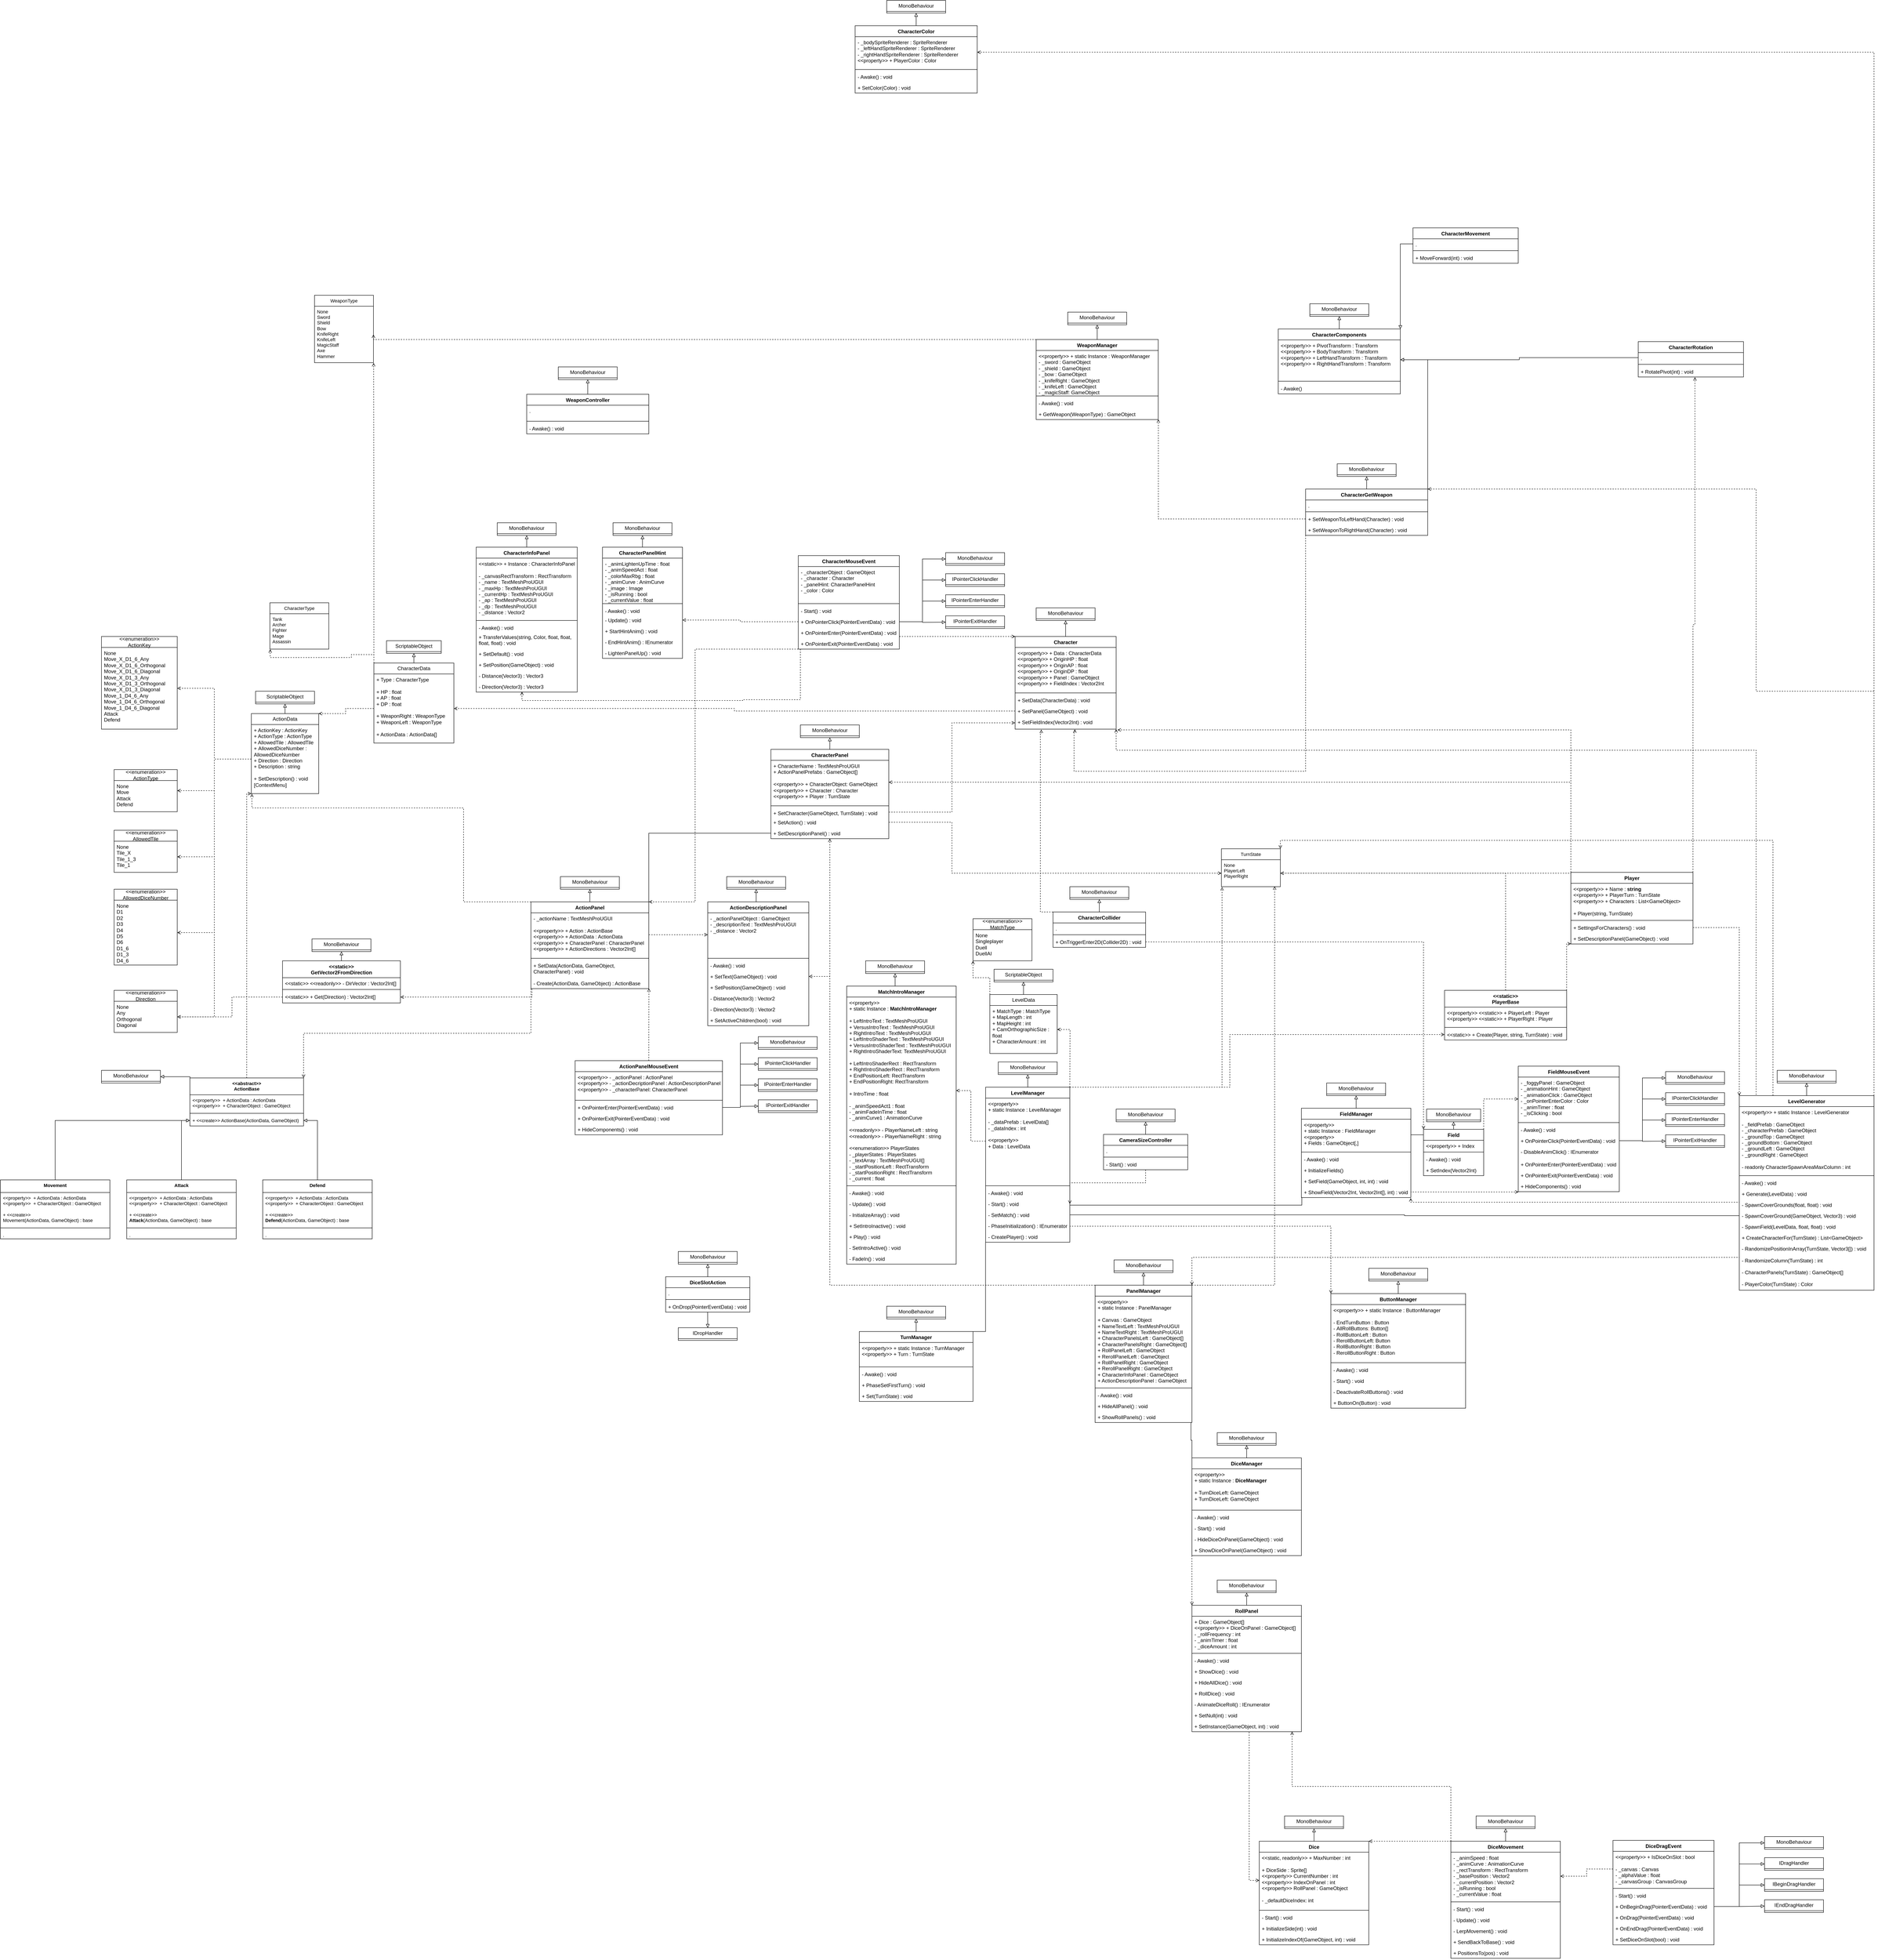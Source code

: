 <mxfile version="27.0.9">
  <diagram name="Seite-1" id="8NvxWf4aIOajbgshDY7r">
    <mxGraphModel dx="4326" dy="4630" grid="1" gridSize="10" guides="1" tooltips="1" connect="1" arrows="1" fold="1" page="1" pageScale="1" pageWidth="827" pageHeight="1169" math="0" shadow="0">
      <root>
        <mxCell id="0" />
        <mxCell id="1" parent="0" />
        <mxCell id="UvUhshw2A6b0irsqmwDa-73" style="edgeStyle=orthogonalEdgeStyle;shape=connector;rounded=0;orthogonalLoop=1;jettySize=auto;html=1;exitX=1;exitY=0;exitDx=0;exitDy=0;dashed=1;strokeColor=default;align=center;verticalAlign=middle;fontFamily=Helvetica;fontSize=11;fontColor=default;labelBackgroundColor=default;endArrow=open;endFill=0;entryX=0;entryY=0.5;entryDx=0;entryDy=0;" parent="1" source="vLgckoQzEjc_kTAw8toX-1" target="UvUhshw2A6b0irsqmwDa-65" edge="1">
          <mxGeometry relative="1" as="geometry">
            <Array as="points">
              <mxPoint x="670" y="200" />
              <mxPoint x="670" y="75" />
            </Array>
            <mxPoint x="1180" y="130" as="targetPoint" />
          </mxGeometry>
        </mxCell>
        <mxCell id="UvUhshw2A6b0irsqmwDa-179" style="edgeStyle=orthogonalEdgeStyle;shape=connector;rounded=0;orthogonalLoop=1;jettySize=auto;html=1;exitX=1;exitY=0.5;exitDx=0;exitDy=0;entryX=0;entryY=0;entryDx=0;entryDy=0;dashed=1;strokeColor=default;align=center;verticalAlign=middle;fontFamily=Helvetica;fontSize=11;fontColor=default;labelBackgroundColor=default;endArrow=open;endFill=0;" parent="1" source="eUWBFfnXkH0swJJgDL36-8" target="UvUhshw2A6b0irsqmwDa-164" edge="1">
          <mxGeometry relative="1" as="geometry">
            <Array as="points">
              <mxPoint x="910" y="530" />
            </Array>
          </mxGeometry>
        </mxCell>
        <mxCell id="vLgckoQzEjc_kTAw8toX-1" value="LevelManager" style="swimlane;fontStyle=1;align=center;verticalAlign=top;childLayout=stackLayout;horizontal=1;startSize=26;horizontalStack=0;resizeParent=1;resizeParentMax=0;resizeLast=0;collapsible=1;marginBottom=0;whiteSpace=wrap;html=1;" parent="1" vertex="1">
          <mxGeometry x="90" y="200" width="200" height="368" as="geometry" />
        </mxCell>
        <mxCell id="vLgckoQzEjc_kTAw8toX-2" value="&amp;lt;&amp;lt;property&amp;gt;&amp;gt;&lt;div&gt;+ static Instance : LevelManager&lt;/div&gt;&lt;div&gt;&lt;br&gt;&lt;/div&gt;&lt;div&gt;- _dataPrefab : LevelData[]&lt;/div&gt;&lt;div&gt;- _dataIndex : int&lt;/div&gt;&lt;div&gt;&lt;br&gt;&lt;/div&gt;&lt;div&gt;&amp;lt;&amp;lt;property&amp;gt;&amp;gt;&amp;nbsp;&lt;/div&gt;&lt;div&gt;+ Data : LevelData&lt;/div&gt;&lt;div&gt;&lt;br&gt;&lt;/div&gt;&lt;div&gt;&lt;br&gt;&lt;/div&gt;" style="text;strokeColor=none;fillColor=none;align=left;verticalAlign=top;spacingLeft=4;spacingRight=4;overflow=hidden;rotatable=0;points=[[0,0.5],[1,0.5]];portConstraint=eastwest;whiteSpace=wrap;html=1;" parent="vLgckoQzEjc_kTAw8toX-1" vertex="1">
          <mxGeometry y="26" width="200" height="204" as="geometry" />
        </mxCell>
        <mxCell id="vLgckoQzEjc_kTAw8toX-3" value="" style="line;strokeWidth=1;fillColor=none;align=left;verticalAlign=middle;spacingTop=-1;spacingLeft=3;spacingRight=3;rotatable=0;labelPosition=right;points=[];portConstraint=eastwest;strokeColor=inherit;" parent="vLgckoQzEjc_kTAw8toX-1" vertex="1">
          <mxGeometry y="230" width="200" height="8" as="geometry" />
        </mxCell>
        <mxCell id="vLgckoQzEjc_kTAw8toX-4" value="- Awake() : void" style="text;strokeColor=none;fillColor=none;align=left;verticalAlign=top;spacingLeft=4;spacingRight=4;overflow=hidden;rotatable=0;points=[[0,0.5],[1,0.5]];portConstraint=eastwest;whiteSpace=wrap;html=1;" parent="vLgckoQzEjc_kTAw8toX-1" vertex="1">
          <mxGeometry y="238" width="200" height="26" as="geometry" />
        </mxCell>
        <mxCell id="eUWBFfnXkH0swJJgDL36-5" value="- Start() : void" style="text;strokeColor=none;fillColor=none;align=left;verticalAlign=top;spacingLeft=4;spacingRight=4;overflow=hidden;rotatable=0;points=[[0,0.5],[1,0.5]];portConstraint=eastwest;whiteSpace=wrap;html=1;" parent="vLgckoQzEjc_kTAw8toX-1" vertex="1">
          <mxGeometry y="264" width="200" height="26" as="geometry" />
        </mxCell>
        <mxCell id="eUWBFfnXkH0swJJgDL36-7" value="- SetMatch() : void" style="text;strokeColor=none;fillColor=none;align=left;verticalAlign=top;spacingLeft=4;spacingRight=4;overflow=hidden;rotatable=0;points=[[0,0.5],[1,0.5]];portConstraint=eastwest;whiteSpace=wrap;html=1;" parent="vLgckoQzEjc_kTAw8toX-1" vertex="1">
          <mxGeometry y="290" width="200" height="26" as="geometry" />
        </mxCell>
        <mxCell id="eUWBFfnXkH0swJJgDL36-8" value="- PhaseInitialization() : IEnumerator" style="text;strokeColor=none;fillColor=none;align=left;verticalAlign=top;spacingLeft=4;spacingRight=4;overflow=hidden;rotatable=0;points=[[0,0.5],[1,0.5]];portConstraint=eastwest;whiteSpace=wrap;html=1;" parent="vLgckoQzEjc_kTAw8toX-1" vertex="1">
          <mxGeometry y="316" width="200" height="26" as="geometry" />
        </mxCell>
        <mxCell id="mVo9BDDzWze48JsV6DTD-1" value="- CreatePlayer() : void" style="text;strokeColor=none;fillColor=none;align=left;verticalAlign=top;spacingLeft=4;spacingRight=4;overflow=hidden;rotatable=0;points=[[0,0.5],[1,0.5]];portConstraint=eastwest;whiteSpace=wrap;html=1;" parent="vLgckoQzEjc_kTAw8toX-1" vertex="1">
          <mxGeometry y="342" width="200" height="26" as="geometry" />
        </mxCell>
        <mxCell id="u1yDpUMnVR-TtRXkgw76-9" style="edgeStyle=orthogonalEdgeStyle;rounded=0;orthogonalLoop=1;jettySize=auto;html=1;exitX=0.5;exitY=0;exitDx=0;exitDy=0;entryX=0.5;entryY=1;entryDx=0;entryDy=0;endArrow=block;endFill=0;" parent="1" source="u1yDpUMnVR-TtRXkgw76-1" target="u1yDpUMnVR-TtRXkgw76-5" edge="1">
          <mxGeometry relative="1" as="geometry">
            <mxPoint x="2005" y="220" as="sourcePoint" />
          </mxGeometry>
        </mxCell>
        <mxCell id="UvUhshw2A6b0irsqmwDa-102" style="edgeStyle=orthogonalEdgeStyle;shape=connector;rounded=0;orthogonalLoop=1;jettySize=auto;html=1;exitX=1;exitY=0;exitDx=0;exitDy=0;entryX=1;entryY=1;entryDx=0;entryDy=0;dashed=1;strokeColor=default;align=center;verticalAlign=middle;fontFamily=Helvetica;fontSize=11;fontColor=default;labelBackgroundColor=default;endArrow=open;endFill=0;" parent="1" source="u1yDpUMnVR-TtRXkgw76-1" target="UvUhshw2A6b0irsqmwDa-93" edge="1">
          <mxGeometry relative="1" as="geometry">
            <Array as="points">
              <mxPoint x="1920" y="-600" />
              <mxPoint x="400" y="-600" />
            </Array>
          </mxGeometry>
        </mxCell>
        <mxCell id="UvUhshw2A6b0irsqmwDa-129" style="edgeStyle=orthogonalEdgeStyle;shape=connector;rounded=0;orthogonalLoop=1;jettySize=auto;html=1;exitX=1;exitY=0;exitDx=0;exitDy=0;dashed=1;strokeColor=default;align=center;verticalAlign=middle;fontFamily=Helvetica;fontSize=11;fontColor=default;labelBackgroundColor=default;endArrow=open;endFill=0;entryX=1;entryY=0;entryDx=0;entryDy=0;" parent="1" source="u1yDpUMnVR-TtRXkgw76-1" target="UvUhshw2A6b0irsqmwDa-121" edge="1">
          <mxGeometry relative="1" as="geometry">
            <mxPoint x="1940" y="243" as="sourcePoint" />
            <mxPoint x="590" y="-487" as="targetPoint" />
            <Array as="points">
              <mxPoint x="1920" y="-740" />
            </Array>
          </mxGeometry>
        </mxCell>
        <mxCell id="UvUhshw2A6b0irsqmwDa-162" style="edgeStyle=orthogonalEdgeStyle;shape=connector;rounded=0;orthogonalLoop=1;jettySize=auto;html=1;exitX=0.25;exitY=0;exitDx=0;exitDy=0;entryX=1;entryY=0;entryDx=0;entryDy=0;dashed=1;strokeColor=default;align=center;verticalAlign=middle;fontFamily=Helvetica;fontSize=11;fontColor=default;labelBackgroundColor=default;endArrow=open;endFill=0;" parent="1" source="u1yDpUMnVR-TtRXkgw76-1" target="UvUhshw2A6b0irsqmwDa-82" edge="1">
          <mxGeometry relative="1" as="geometry" />
        </mxCell>
        <mxCell id="u1yDpUMnVR-TtRXkgw76-1" value="LevelGenerator" style="swimlane;fontStyle=1;align=center;verticalAlign=top;childLayout=stackLayout;horizontal=1;startSize=26;horizontalStack=0;resizeParent=1;resizeParentMax=0;resizeLast=0;collapsible=1;marginBottom=0;whiteSpace=wrap;html=1;" parent="1" vertex="1">
          <mxGeometry x="1880" y="220" width="320" height="462" as="geometry" />
        </mxCell>
        <mxCell id="u1yDpUMnVR-TtRXkgw76-2" value="&amp;lt;&amp;lt;property&amp;gt;&amp;gt;&amp;nbsp;&lt;span style=&quot;background-color: transparent; color: light-dark(rgb(0, 0, 0), rgb(255, 255, 255));&quot;&gt;+ static Instance : LevelGenerator&lt;/span&gt;&lt;div&gt;&lt;br&gt;&lt;/div&gt;&lt;div&gt;- _fieldPrefab : GameObject&lt;/div&gt;&lt;div&gt;- _&lt;span style=&quot;background-color: transparent; color: light-dark(rgb(0, 0, 0), rgb(255, 255, 255));&quot;&gt;characterPrefab : GameObject&lt;/span&gt;&lt;/div&gt;&lt;div&gt;- _groundTop : GameObject&lt;/div&gt;&lt;div&gt;- _groundBottom : GameObject&lt;/div&gt;&lt;div&gt;- _groundLeft : GameObject&lt;/div&gt;&lt;div&gt;- _groundRight : GameObject&lt;/div&gt;&lt;div&gt;&lt;br&gt;&lt;/div&gt;&lt;div&gt;- readonly CharacterSpawnAreaMaxColumn : int&lt;/div&gt;&lt;div&gt;&lt;br&gt;&lt;/div&gt;" style="text;strokeColor=none;fillColor=none;align=left;verticalAlign=top;spacingLeft=4;spacingRight=4;overflow=hidden;rotatable=0;points=[[0,0.5],[1,0.5]];portConstraint=eastwest;whiteSpace=wrap;html=1;" parent="u1yDpUMnVR-TtRXkgw76-1" vertex="1">
          <mxGeometry y="26" width="320" height="160" as="geometry" />
        </mxCell>
        <mxCell id="u1yDpUMnVR-TtRXkgw76-3" value="" style="line;strokeWidth=1;fillColor=none;align=left;verticalAlign=middle;spacingTop=-1;spacingLeft=3;spacingRight=3;rotatable=0;labelPosition=right;points=[];portConstraint=eastwest;strokeColor=inherit;" parent="u1yDpUMnVR-TtRXkgw76-1" vertex="1">
          <mxGeometry y="186" width="320" height="8" as="geometry" />
        </mxCell>
        <mxCell id="u1yDpUMnVR-TtRXkgw76-4" value="- Awake() : void" style="text;strokeColor=none;fillColor=none;align=left;verticalAlign=top;spacingLeft=4;spacingRight=4;overflow=hidden;rotatable=0;points=[[0,0.5],[1,0.5]];portConstraint=eastwest;whiteSpace=wrap;html=1;" parent="u1yDpUMnVR-TtRXkgw76-1" vertex="1">
          <mxGeometry y="194" width="320" height="26" as="geometry" />
        </mxCell>
        <mxCell id="u1yDpUMnVR-TtRXkgw76-15" value="+ Generate(LevelData) : void" style="text;strokeColor=none;fillColor=none;align=left;verticalAlign=top;spacingLeft=4;spacingRight=4;overflow=hidden;rotatable=0;points=[[0,0.5],[1,0.5]];portConstraint=eastwest;whiteSpace=wrap;html=1;" parent="u1yDpUMnVR-TtRXkgw76-1" vertex="1">
          <mxGeometry y="220" width="320" height="26" as="geometry" />
        </mxCell>
        <mxCell id="mVo9BDDzWze48JsV6DTD-15" value="- SpawnCoverGrounds(float, float) : void" style="text;strokeColor=none;fillColor=none;align=left;verticalAlign=top;spacingLeft=4;spacingRight=4;overflow=hidden;rotatable=0;points=[[0,0.5],[1,0.5]];portConstraint=eastwest;whiteSpace=wrap;html=1;" parent="u1yDpUMnVR-TtRXkgw76-1" vertex="1">
          <mxGeometry y="246" width="320" height="26" as="geometry" />
        </mxCell>
        <mxCell id="u1yDpUMnVR-TtRXkgw76-13" value="- SpawnCoverGround(GameObject, Vector3) : void" style="text;strokeColor=none;fillColor=none;align=left;verticalAlign=top;spacingLeft=4;spacingRight=4;overflow=hidden;rotatable=0;points=[[0,0.5],[1,0.5]];portConstraint=eastwest;whiteSpace=wrap;html=1;" parent="u1yDpUMnVR-TtRXkgw76-1" vertex="1">
          <mxGeometry y="272" width="320" height="26" as="geometry" />
        </mxCell>
        <mxCell id="u1yDpUMnVR-TtRXkgw76-12" value="- SpawnField(LevelData, float, float) : void" style="text;strokeColor=none;fillColor=none;align=left;verticalAlign=top;spacingLeft=4;spacingRight=4;overflow=hidden;rotatable=0;points=[[0,0.5],[1,0.5]];portConstraint=eastwest;whiteSpace=wrap;html=1;" parent="u1yDpUMnVR-TtRXkgw76-1" vertex="1">
          <mxGeometry y="298" width="320" height="26" as="geometry" />
        </mxCell>
        <mxCell id="mVo9BDDzWze48JsV6DTD-14" value="+ CreateCharacterFor(TurnState) : List&amp;lt;GameObject&amp;gt;" style="text;strokeColor=none;fillColor=none;align=left;verticalAlign=top;spacingLeft=4;spacingRight=4;overflow=hidden;rotatable=0;points=[[0,0.5],[1,0.5]];portConstraint=eastwest;whiteSpace=wrap;html=1;" parent="u1yDpUMnVR-TtRXkgw76-1" vertex="1">
          <mxGeometry y="324" width="320" height="26" as="geometry" />
        </mxCell>
        <mxCell id="u1yDpUMnVR-TtRXkgw76-14" value="- RandomizePositionInArray(&lt;span style=&quot;background-color: transparent; color: light-dark(rgb(0, 0, 0), rgb(255, 255, 255));&quot;&gt;TurnState, Vector3[]) : void&lt;/span&gt;" style="text;strokeColor=none;fillColor=none;align=left;verticalAlign=top;spacingLeft=4;spacingRight=4;overflow=hidden;rotatable=0;points=[[0,0.5],[1,0.5]];portConstraint=eastwest;whiteSpace=wrap;html=1;" parent="u1yDpUMnVR-TtRXkgw76-1" vertex="1">
          <mxGeometry y="350" width="320" height="28" as="geometry" />
        </mxCell>
        <mxCell id="mVo9BDDzWze48JsV6DTD-16" value="- RandomizeColumn(TurnState&lt;span style=&quot;background-color: transparent; color: light-dark(rgb(0, 0, 0), rgb(255, 255, 255));&quot;&gt;) : int&lt;/span&gt;" style="text;strokeColor=none;fillColor=none;align=left;verticalAlign=top;spacingLeft=4;spacingRight=4;overflow=hidden;rotatable=0;points=[[0,0.5],[1,0.5]];portConstraint=eastwest;whiteSpace=wrap;html=1;" parent="u1yDpUMnVR-TtRXkgw76-1" vertex="1">
          <mxGeometry y="378" width="320" height="28" as="geometry" />
        </mxCell>
        <mxCell id="mVo9BDDzWze48JsV6DTD-17" value="- CharacterPanels(TurnState) : GameObject[]" style="text;strokeColor=none;fillColor=none;align=left;verticalAlign=top;spacingLeft=4;spacingRight=4;overflow=hidden;rotatable=0;points=[[0,0.5],[1,0.5]];portConstraint=eastwest;whiteSpace=wrap;html=1;" parent="u1yDpUMnVR-TtRXkgw76-1" vertex="1">
          <mxGeometry y="406" width="320" height="28" as="geometry" />
        </mxCell>
        <mxCell id="mVo9BDDzWze48JsV6DTD-18" value="- PlayerColor(TurnState) : Color" style="text;strokeColor=none;fillColor=none;align=left;verticalAlign=top;spacingLeft=4;spacingRight=4;overflow=hidden;rotatable=0;points=[[0,0.5],[1,0.5]];portConstraint=eastwest;whiteSpace=wrap;html=1;" parent="u1yDpUMnVR-TtRXkgw76-1" vertex="1">
          <mxGeometry y="434" width="320" height="28" as="geometry" />
        </mxCell>
        <mxCell id="u1yDpUMnVR-TtRXkgw76-5" value="MonoBehaviour" style="swimlane;fontStyle=0;childLayout=stackLayout;horizontal=1;startSize=26;fillColor=none;horizontalStack=0;resizeParent=1;resizeParentMax=0;resizeLast=0;collapsible=1;marginBottom=0;whiteSpace=wrap;html=1;" parent="1" vertex="1">
          <mxGeometry x="1970" y="160" width="140" height="30" as="geometry" />
        </mxCell>
        <mxCell id="u1yDpUMnVR-TtRXkgw76-10" style="edgeStyle=orthogonalEdgeStyle;rounded=0;orthogonalLoop=1;jettySize=auto;html=1;exitX=0.5;exitY=0;exitDx=0;exitDy=0;entryX=0.5;entryY=1;entryDx=0;entryDy=0;endArrow=block;endFill=0;" parent="1" source="vLgckoQzEjc_kTAw8toX-1" target="u1yDpUMnVR-TtRXkgw76-11" edge="1">
          <mxGeometry relative="1" as="geometry">
            <mxPoint x="190" y="185" as="sourcePoint" />
          </mxGeometry>
        </mxCell>
        <mxCell id="u1yDpUMnVR-TtRXkgw76-11" value="MonoBehaviour" style="swimlane;fontStyle=0;childLayout=stackLayout;horizontal=1;startSize=26;fillColor=none;horizontalStack=0;resizeParent=1;resizeParentMax=0;resizeLast=0;collapsible=1;marginBottom=0;whiteSpace=wrap;html=1;" parent="1" vertex="1">
          <mxGeometry x="120" y="140" width="140" height="30" as="geometry" />
        </mxCell>
        <mxCell id="u1yDpUMnVR-TtRXkgw76-18" style="edgeStyle=orthogonalEdgeStyle;rounded=0;orthogonalLoop=1;jettySize=auto;html=1;exitX=1;exitY=0.5;exitDx=0;exitDy=0;entryX=0;entryY=0.5;entryDx=0;entryDy=0;endArrow=none;startFill=0;" parent="1" source="eUWBFfnXkH0swJJgDL36-7" target="u1yDpUMnVR-TtRXkgw76-13" edge="1">
          <mxGeometry relative="1" as="geometry" />
        </mxCell>
        <mxCell id="mVo9BDDzWze48JsV6DTD-2" value="LevelData" style="swimlane;fontStyle=0;childLayout=stackLayout;horizontal=1;startSize=26;fillColor=none;horizontalStack=0;resizeParent=1;resizeParentMax=0;resizeLast=0;collapsible=1;marginBottom=0;whiteSpace=wrap;html=1;" parent="1" vertex="1">
          <mxGeometry x="100" y="-20" width="160" height="140" as="geometry" />
        </mxCell>
        <mxCell id="mVo9BDDzWze48JsV6DTD-3" value="+ MatchType : MatchType&lt;div&gt;+ MapLength : int&lt;/div&gt;&lt;div&gt;+ MapHeight : int&lt;/div&gt;&lt;div&gt;+ CamOrthographicSize : float&lt;/div&gt;&lt;div&gt;+ CharacterAmount : int&lt;/div&gt;" style="text;strokeColor=none;fillColor=none;align=left;verticalAlign=top;spacingLeft=4;spacingRight=4;overflow=hidden;rotatable=0;points=[[0,0.5],[1,0.5]];portConstraint=eastwest;whiteSpace=wrap;html=1;" parent="mVo9BDDzWze48JsV6DTD-2" vertex="1">
          <mxGeometry y="26" width="160" height="114" as="geometry" />
        </mxCell>
        <mxCell id="mVo9BDDzWze48JsV6DTD-6" style="edgeStyle=orthogonalEdgeStyle;rounded=0;orthogonalLoop=1;jettySize=auto;html=1;exitX=0.5;exitY=0;exitDx=0;exitDy=0;entryX=0.5;entryY=1;entryDx=0;entryDy=0;endArrow=block;endFill=0;" parent="1" source="mVo9BDDzWze48JsV6DTD-2" target="mVo9BDDzWze48JsV6DTD-7" edge="1">
          <mxGeometry relative="1" as="geometry">
            <mxPoint x="180" y="-20" as="sourcePoint" />
          </mxGeometry>
        </mxCell>
        <mxCell id="mVo9BDDzWze48JsV6DTD-7" value="ScriptableObject" style="swimlane;fontStyle=0;childLayout=stackLayout;horizontal=1;startSize=26;fillColor=none;horizontalStack=0;resizeParent=1;resizeParentMax=0;resizeLast=0;collapsible=1;marginBottom=0;whiteSpace=wrap;html=1;" parent="1" vertex="1">
          <mxGeometry x="110" y="-80" width="140" height="30" as="geometry" />
        </mxCell>
        <mxCell id="mVo9BDDzWze48JsV6DTD-8" style="edgeStyle=orthogonalEdgeStyle;rounded=0;orthogonalLoop=1;jettySize=auto;html=1;entryX=1;entryY=0.5;entryDx=0;entryDy=0;dashed=1;endArrow=open;endFill=0;" parent="1" target="mVo9BDDzWze48JsV6DTD-3" edge="1">
          <mxGeometry relative="1" as="geometry">
            <mxPoint x="290" y="200" as="sourcePoint" />
          </mxGeometry>
        </mxCell>
        <mxCell id="mVo9BDDzWze48JsV6DTD-9" value="&amp;lt;&amp;lt;enumeration&amp;gt;&amp;gt;&lt;div&gt;MatchType&lt;/div&gt;" style="swimlane;fontStyle=0;childLayout=stackLayout;horizontal=1;startSize=26;fillColor=none;horizontalStack=0;resizeParent=1;resizeParentMax=0;resizeLast=0;collapsible=1;marginBottom=0;whiteSpace=wrap;html=1;" parent="1" vertex="1">
          <mxGeometry x="60" y="-200" width="140" height="100" as="geometry" />
        </mxCell>
        <mxCell id="mVo9BDDzWze48JsV6DTD-10" value="None&lt;div&gt;Singleplayer&lt;/div&gt;&lt;div&gt;Duell&lt;/div&gt;&lt;div&gt;DuellAI&lt;/div&gt;" style="text;strokeColor=none;fillColor=none;align=left;verticalAlign=top;spacingLeft=4;spacingRight=4;overflow=hidden;rotatable=0;points=[[0,0.5],[1,0.5]];portConstraint=eastwest;whiteSpace=wrap;html=1;" parent="mVo9BDDzWze48JsV6DTD-9" vertex="1">
          <mxGeometry y="26" width="140" height="74" as="geometry" />
        </mxCell>
        <mxCell id="mVo9BDDzWze48JsV6DTD-13" style="edgeStyle=orthogonalEdgeStyle;rounded=0;orthogonalLoop=1;jettySize=auto;html=1;exitX=0;exitY=0;exitDx=0;exitDy=0;entryX=0;entryY=1;entryDx=0;entryDy=0;dashed=1;endArrow=open;endFill=0;" parent="1" source="mVo9BDDzWze48JsV6DTD-2" target="mVo9BDDzWze48JsV6DTD-9" edge="1">
          <mxGeometry relative="1" as="geometry" />
        </mxCell>
        <mxCell id="UvUhshw2A6b0irsqmwDa-354" style="edgeStyle=orthogonalEdgeStyle;shape=connector;rounded=0;orthogonalLoop=1;jettySize=auto;html=1;exitX=0;exitY=0;exitDx=0;exitDy=0;dashed=1;strokeColor=default;align=center;verticalAlign=middle;fontFamily=Helvetica;fontSize=11;fontColor=default;labelBackgroundColor=default;endArrow=open;endFill=0;entryX=0.5;entryY=1;entryDx=0;entryDy=0;" parent="1" source="mVo9BDDzWze48JsV6DTD-19" target="UvUhshw2A6b0irsqmwDa-275" edge="1">
          <mxGeometry relative="1" as="geometry">
            <mxPoint x="319.73" y="693.47" as="sourcePoint" />
            <mxPoint x="-230" y="-810" as="targetPoint" />
            <Array as="points">
              <mxPoint x="-280" y="670" />
            </Array>
          </mxGeometry>
        </mxCell>
        <mxCell id="UvUhshw2A6b0irsqmwDa-357" style="edgeStyle=orthogonalEdgeStyle;shape=connector;rounded=0;orthogonalLoop=1;jettySize=auto;html=1;exitX=1;exitY=0;exitDx=0;exitDy=0;dashed=1;strokeColor=default;align=center;verticalAlign=middle;fontFamily=Helvetica;fontSize=11;fontColor=default;labelBackgroundColor=default;endArrow=open;endFill=0;entryX=0.903;entryY=0.986;entryDx=0;entryDy=0;entryPerimeter=0;" parent="1" source="mVo9BDDzWze48JsV6DTD-19" target="UvUhshw2A6b0irsqmwDa-83" edge="1">
          <mxGeometry relative="1" as="geometry">
            <mxPoint x="760" y="-250" as="targetPoint" />
            <Array as="points">
              <mxPoint x="776" y="670" />
            </Array>
          </mxGeometry>
        </mxCell>
        <mxCell id="mVo9BDDzWze48JsV6DTD-19" value="PanelManager" style="swimlane;fontStyle=1;align=center;verticalAlign=top;childLayout=stackLayout;horizontal=1;startSize=26;horizontalStack=0;resizeParent=1;resizeParentMax=0;resizeLast=0;collapsible=1;marginBottom=0;whiteSpace=wrap;html=1;" parent="1" vertex="1">
          <mxGeometry x="350" y="670" width="230" height="326" as="geometry" />
        </mxCell>
        <mxCell id="mVo9BDDzWze48JsV6DTD-20" value="&amp;lt;&amp;lt;property&amp;gt;&amp;gt;&lt;div&gt;+ static Instance : PanelManager&lt;/div&gt;&lt;div&gt;&lt;br&gt;&lt;/div&gt;&lt;div&gt;+ Canvas : GameObject&lt;/div&gt;&lt;div&gt;+ NameTextLeft : TextMeshProUGUI&lt;/div&gt;&lt;div&gt;+ NameTextRight : TextMeshProUGUI&lt;/div&gt;&lt;div&gt;+ CharacterPanelsLeft : GameObject[]&lt;/div&gt;&lt;div&gt;+ CharacterPanelsRight : GameObject[]&lt;/div&gt;&lt;div&gt;+ RollPanelLeft : GameObject&lt;/div&gt;&lt;div&gt;+ RerollPanelLeft : GameObject&lt;/div&gt;&lt;div&gt;+ RollPanelRight : GameObject&lt;/div&gt;&lt;div&gt;+ RerollPanelRight : GameObject&lt;/div&gt;&lt;div&gt;+ CharacterInfoPanel : GameObject&lt;/div&gt;&lt;div&gt;+ ActionDescriptionPanel : GameObject&lt;/div&gt;" style="text;strokeColor=none;fillColor=none;align=left;verticalAlign=top;spacingLeft=4;spacingRight=4;overflow=hidden;rotatable=0;points=[[0,0.5],[1,0.5]];portConstraint=eastwest;whiteSpace=wrap;html=1;" parent="mVo9BDDzWze48JsV6DTD-19" vertex="1">
          <mxGeometry y="26" width="230" height="214" as="geometry" />
        </mxCell>
        <mxCell id="mVo9BDDzWze48JsV6DTD-21" value="" style="line;strokeWidth=1;fillColor=none;align=left;verticalAlign=middle;spacingTop=-1;spacingLeft=3;spacingRight=3;rotatable=0;labelPosition=right;points=[];portConstraint=eastwest;strokeColor=inherit;" parent="mVo9BDDzWze48JsV6DTD-19" vertex="1">
          <mxGeometry y="240" width="230" height="8" as="geometry" />
        </mxCell>
        <mxCell id="mVo9BDDzWze48JsV6DTD-22" value="- Awake() : void" style="text;strokeColor=none;fillColor=none;align=left;verticalAlign=top;spacingLeft=4;spacingRight=4;overflow=hidden;rotatable=0;points=[[0,0.5],[1,0.5]];portConstraint=eastwest;whiteSpace=wrap;html=1;" parent="mVo9BDDzWze48JsV6DTD-19" vertex="1">
          <mxGeometry y="248" width="230" height="26" as="geometry" />
        </mxCell>
        <mxCell id="mVo9BDDzWze48JsV6DTD-23" value="+ HideAllPanel() : void" style="text;strokeColor=none;fillColor=none;align=left;verticalAlign=top;spacingLeft=4;spacingRight=4;overflow=hidden;rotatable=0;points=[[0,0.5],[1,0.5]];portConstraint=eastwest;whiteSpace=wrap;html=1;" parent="mVo9BDDzWze48JsV6DTD-19" vertex="1">
          <mxGeometry y="274" width="230" height="26" as="geometry" />
        </mxCell>
        <mxCell id="mVo9BDDzWze48JsV6DTD-24" value="+ ShowRollPanels() : void" style="text;strokeColor=none;fillColor=none;align=left;verticalAlign=top;spacingLeft=4;spacingRight=4;overflow=hidden;rotatable=0;points=[[0,0.5],[1,0.5]];portConstraint=eastwest;whiteSpace=wrap;html=1;" parent="mVo9BDDzWze48JsV6DTD-19" vertex="1">
          <mxGeometry y="300" width="230" height="26" as="geometry" />
        </mxCell>
        <mxCell id="mVo9BDDzWze48JsV6DTD-26" style="edgeStyle=orthogonalEdgeStyle;rounded=0;orthogonalLoop=1;jettySize=auto;html=1;entryX=0.5;entryY=1;entryDx=0;entryDy=0;endArrow=block;endFill=0;exitX=0.5;exitY=0;exitDx=0;exitDy=0;" parent="1" source="mVo9BDDzWze48JsV6DTD-19" target="mVo9BDDzWze48JsV6DTD-27" edge="1">
          <mxGeometry relative="1" as="geometry">
            <mxPoint x="465" y="670" as="sourcePoint" />
          </mxGeometry>
        </mxCell>
        <mxCell id="mVo9BDDzWze48JsV6DTD-27" value="MonoBehaviour" style="swimlane;fontStyle=0;childLayout=stackLayout;horizontal=1;startSize=26;fillColor=none;horizontalStack=0;resizeParent=1;resizeParentMax=0;resizeLast=0;collapsible=1;marginBottom=0;whiteSpace=wrap;html=1;" parent="1" vertex="1">
          <mxGeometry x="395" y="610" width="140" height="30" as="geometry" />
        </mxCell>
        <mxCell id="mVo9BDDzWze48JsV6DTD-42" value="ActionDescriptionPanel" style="swimlane;fontStyle=1;align=center;verticalAlign=top;childLayout=stackLayout;horizontal=1;startSize=26;horizontalStack=0;resizeParent=1;resizeParentMax=0;resizeLast=0;collapsible=1;marginBottom=0;whiteSpace=wrap;html=1;" parent="1" vertex="1">
          <mxGeometry x="-570" y="-240" width="240" height="294" as="geometry" />
        </mxCell>
        <mxCell id="mVo9BDDzWze48JsV6DTD-43" value="-&amp;nbsp;_actionPanelObject : GameObject&lt;br&gt;&lt;div&gt;- _descriptionText : TextMeshProUGUI&lt;/div&gt;&lt;div&gt;- _distance : Vector2&lt;/div&gt;&lt;div&gt;&lt;br&gt;&lt;/div&gt;" style="text;strokeColor=none;fillColor=none;align=left;verticalAlign=top;spacingLeft=4;spacingRight=4;overflow=hidden;rotatable=0;points=[[0,0.5],[1,0.5]];portConstraint=eastwest;whiteSpace=wrap;html=1;" parent="mVo9BDDzWze48JsV6DTD-42" vertex="1">
          <mxGeometry y="26" width="240" height="104" as="geometry" />
        </mxCell>
        <mxCell id="mVo9BDDzWze48JsV6DTD-44" value="" style="line;strokeWidth=1;fillColor=none;align=left;verticalAlign=middle;spacingTop=-1;spacingLeft=3;spacingRight=3;rotatable=0;labelPosition=right;points=[];portConstraint=eastwest;strokeColor=inherit;" parent="mVo9BDDzWze48JsV6DTD-42" vertex="1">
          <mxGeometry y="130" width="240" height="8" as="geometry" />
        </mxCell>
        <mxCell id="mVo9BDDzWze48JsV6DTD-45" value="- Awake() : void" style="text;strokeColor=none;fillColor=none;align=left;verticalAlign=top;spacingLeft=4;spacingRight=4;overflow=hidden;rotatable=0;points=[[0,0.5],[1,0.5]];portConstraint=eastwest;whiteSpace=wrap;html=1;" parent="mVo9BDDzWze48JsV6DTD-42" vertex="1">
          <mxGeometry y="138" width="240" height="26" as="geometry" />
        </mxCell>
        <mxCell id="mVo9BDDzWze48JsV6DTD-46" value="+ SetText(GameObject) : void" style="text;strokeColor=none;fillColor=none;align=left;verticalAlign=top;spacingLeft=4;spacingRight=4;overflow=hidden;rotatable=0;points=[[0,0.5],[1,0.5]];portConstraint=eastwest;whiteSpace=wrap;html=1;" parent="mVo9BDDzWze48JsV6DTD-42" vertex="1">
          <mxGeometry y="164" width="240" height="26" as="geometry" />
        </mxCell>
        <mxCell id="mVo9BDDzWze48JsV6DTD-47" value="+ SetPosition(GameObject) : void" style="text;strokeColor=none;fillColor=none;align=left;verticalAlign=top;spacingLeft=4;spacingRight=4;overflow=hidden;rotatable=0;points=[[0,0.5],[1,0.5]];portConstraint=eastwest;whiteSpace=wrap;html=1;" parent="mVo9BDDzWze48JsV6DTD-42" vertex="1">
          <mxGeometry y="190" width="240" height="26" as="geometry" />
        </mxCell>
        <mxCell id="mVo9BDDzWze48JsV6DTD-50" value="- Distance(Vector3) : Vector2" style="text;strokeColor=none;fillColor=none;align=left;verticalAlign=top;spacingLeft=4;spacingRight=4;overflow=hidden;rotatable=0;points=[[0,0.5],[1,0.5]];portConstraint=eastwest;whiteSpace=wrap;html=1;" parent="mVo9BDDzWze48JsV6DTD-42" vertex="1">
          <mxGeometry y="216" width="240" height="26" as="geometry" />
        </mxCell>
        <mxCell id="mVo9BDDzWze48JsV6DTD-51" value="- Direction(Vector3) : Vector2" style="text;strokeColor=none;fillColor=none;align=left;verticalAlign=top;spacingLeft=4;spacingRight=4;overflow=hidden;rotatable=0;points=[[0,0.5],[1,0.5]];portConstraint=eastwest;whiteSpace=wrap;html=1;" parent="mVo9BDDzWze48JsV6DTD-42" vertex="1">
          <mxGeometry y="242" width="240" height="26" as="geometry" />
        </mxCell>
        <mxCell id="mVo9BDDzWze48JsV6DTD-52" value="+ SetActiveChildren(bool) : void" style="text;strokeColor=none;fillColor=none;align=left;verticalAlign=top;spacingLeft=4;spacingRight=4;overflow=hidden;rotatable=0;points=[[0,0.5],[1,0.5]];portConstraint=eastwest;whiteSpace=wrap;html=1;" parent="mVo9BDDzWze48JsV6DTD-42" vertex="1">
          <mxGeometry y="268" width="240" height="26" as="geometry" />
        </mxCell>
        <mxCell id="mVo9BDDzWze48JsV6DTD-48" style="edgeStyle=orthogonalEdgeStyle;rounded=0;orthogonalLoop=1;jettySize=auto;html=1;entryX=0.5;entryY=1;entryDx=0;entryDy=0;endArrow=block;endFill=0;exitX=0.5;exitY=0;exitDx=0;exitDy=0;" parent="1" source="mVo9BDDzWze48JsV6DTD-42" target="mVo9BDDzWze48JsV6DTD-49" edge="1">
          <mxGeometry relative="1" as="geometry">
            <mxPoint x="-455" y="-240" as="sourcePoint" />
          </mxGeometry>
        </mxCell>
        <mxCell id="mVo9BDDzWze48JsV6DTD-49" value="MonoBehaviour" style="swimlane;fontStyle=0;childLayout=stackLayout;horizontal=1;startSize=26;fillColor=none;horizontalStack=0;resizeParent=1;resizeParentMax=0;resizeLast=0;collapsible=1;marginBottom=0;whiteSpace=wrap;html=1;" parent="1" vertex="1">
          <mxGeometry x="-525" y="-300" width="140" height="30" as="geometry" />
        </mxCell>
        <mxCell id="UvUhshw2A6b0irsqmwDa-359" style="edgeStyle=orthogonalEdgeStyle;shape=connector;rounded=0;orthogonalLoop=1;jettySize=auto;html=1;exitX=1;exitY=0;exitDx=0;exitDy=0;entryX=0;entryY=0.5;entryDx=0;entryDy=0;strokeColor=default;align=center;verticalAlign=middle;fontFamily=Helvetica;fontSize=11;fontColor=default;labelBackgroundColor=default;endArrow=none;endFill=0;startFill=0;" parent="1" source="mVo9BDDzWze48JsV6DTD-54" target="UvUhshw2A6b0irsqmwDa-282" edge="1">
          <mxGeometry relative="1" as="geometry" />
        </mxCell>
        <mxCell id="mVo9BDDzWze48JsV6DTD-54" value="ActionPanel" style="swimlane;fontStyle=1;align=center;verticalAlign=top;childLayout=stackLayout;horizontal=1;startSize=26;horizontalStack=0;resizeParent=1;resizeParentMax=0;resizeLast=0;collapsible=1;marginBottom=0;whiteSpace=wrap;html=1;" parent="1" vertex="1">
          <mxGeometry x="-990" y="-240" width="280" height="206" as="geometry" />
        </mxCell>
        <mxCell id="mVo9BDDzWze48JsV6DTD-55" value="- _actionName : TextMeshProUGUI&lt;br&gt;&lt;div&gt;&lt;br&gt;&lt;/div&gt;&lt;div&gt;&amp;lt;&amp;lt;property&amp;gt;&amp;gt; + Action : ActionBase&lt;/div&gt;&lt;div&gt;&amp;lt;&amp;lt;property&amp;gt;&amp;gt; + ActionData : ActionData&lt;/div&gt;&lt;div&gt;&amp;lt;&amp;lt;property&amp;gt;&amp;gt; + CharacterPanel : CharacterPanel&lt;/div&gt;&lt;div&gt;&amp;lt;&amp;lt;property&amp;gt;&amp;gt; + ActionDirections : Vector2Int[]&lt;/div&gt;" style="text;strokeColor=none;fillColor=none;align=left;verticalAlign=top;spacingLeft=4;spacingRight=4;overflow=hidden;rotatable=0;points=[[0,0.5],[1,0.5]];portConstraint=eastwest;whiteSpace=wrap;html=1;" parent="mVo9BDDzWze48JsV6DTD-54" vertex="1">
          <mxGeometry y="26" width="280" height="104" as="geometry" />
        </mxCell>
        <mxCell id="mVo9BDDzWze48JsV6DTD-56" value="" style="line;strokeWidth=1;fillColor=none;align=left;verticalAlign=middle;spacingTop=-1;spacingLeft=3;spacingRight=3;rotatable=0;labelPosition=right;points=[];portConstraint=eastwest;strokeColor=inherit;" parent="mVo9BDDzWze48JsV6DTD-54" vertex="1">
          <mxGeometry y="130" width="280" height="8" as="geometry" />
        </mxCell>
        <mxCell id="mVo9BDDzWze48JsV6DTD-57" value="+ SetData(ActionData, GameObject, CharacterPanel) : void" style="text;strokeColor=none;fillColor=none;align=left;verticalAlign=top;spacingLeft=4;spacingRight=4;overflow=hidden;rotatable=0;points=[[0,0.5],[1,0.5]];portConstraint=eastwest;whiteSpace=wrap;html=1;" parent="mVo9BDDzWze48JsV6DTD-54" vertex="1">
          <mxGeometry y="138" width="280" height="42" as="geometry" />
        </mxCell>
        <mxCell id="mVo9BDDzWze48JsV6DTD-58" value="- Create(ActionData, GameObject) : ActionBase" style="text;strokeColor=none;fillColor=none;align=left;verticalAlign=top;spacingLeft=4;spacingRight=4;overflow=hidden;rotatable=0;points=[[0,0.5],[1,0.5]];portConstraint=eastwest;whiteSpace=wrap;html=1;" parent="mVo9BDDzWze48JsV6DTD-54" vertex="1">
          <mxGeometry y="180" width="280" height="26" as="geometry" />
        </mxCell>
        <mxCell id="mVo9BDDzWze48JsV6DTD-63" style="edgeStyle=orthogonalEdgeStyle;rounded=0;orthogonalLoop=1;jettySize=auto;html=1;entryX=0.5;entryY=1;entryDx=0;entryDy=0;endArrow=block;endFill=0;exitX=0.5;exitY=0;exitDx=0;exitDy=0;" parent="1" source="mVo9BDDzWze48JsV6DTD-54" target="mVo9BDDzWze48JsV6DTD-64" edge="1">
          <mxGeometry relative="1" as="geometry">
            <mxPoint x="-850" y="-240" as="sourcePoint" />
          </mxGeometry>
        </mxCell>
        <mxCell id="mVo9BDDzWze48JsV6DTD-64" value="MonoBehaviour" style="swimlane;fontStyle=0;childLayout=stackLayout;horizontal=1;startSize=26;fillColor=none;horizontalStack=0;resizeParent=1;resizeParentMax=0;resizeLast=0;collapsible=1;marginBottom=0;whiteSpace=wrap;html=1;" parent="1" vertex="1">
          <mxGeometry x="-920" y="-300" width="140" height="30" as="geometry" />
        </mxCell>
        <mxCell id="mVo9BDDzWze48JsV6DTD-65" style="edgeStyle=orthogonalEdgeStyle;rounded=0;orthogonalLoop=1;jettySize=auto;html=1;exitX=0;exitY=0;exitDx=0;exitDy=0;dashed=1;endArrow=open;endFill=0;" parent="1" source="mVo9BDDzWze48JsV6DTD-19" target="mVo9BDDzWze48JsV6DTD-46" edge="1">
          <mxGeometry relative="1" as="geometry">
            <Array as="points">
              <mxPoint x="-280" y="670" />
              <mxPoint x="-280" y="-63" />
            </Array>
          </mxGeometry>
        </mxCell>
        <mxCell id="UvUhshw2A6b0irsqmwDa-211" style="edgeStyle=orthogonalEdgeStyle;shape=connector;rounded=0;orthogonalLoop=1;jettySize=auto;html=1;exitX=0;exitY=0;exitDx=0;exitDy=0;entryX=1;entryY=0.5;entryDx=0;entryDy=0;strokeColor=default;align=center;verticalAlign=middle;fontFamily=Helvetica;fontSize=11;fontColor=default;labelBackgroundColor=default;endArrow=block;endFill=0;" parent="1" source="mVo9BDDzWze48JsV6DTD-67" target="UvUhshw2A6b0irsqmwDa-210" edge="1">
          <mxGeometry relative="1" as="geometry">
            <Array as="points">
              <mxPoint x="-1800" y="175" />
            </Array>
          </mxGeometry>
        </mxCell>
        <mxCell id="mVo9BDDzWze48JsV6DTD-67" value="&amp;lt;&amp;lt;abstract&amp;gt;&amp;gt;&lt;div&gt;ActionBase&lt;/div&gt;" style="swimlane;fontStyle=1;align=center;verticalAlign=top;childLayout=stackLayout;horizontal=1;startSize=40;horizontalStack=0;resizeParent=1;resizeParentMax=0;resizeLast=0;collapsible=1;marginBottom=0;whiteSpace=wrap;html=1;fontFamily=Helvetica;fontSize=11;fontColor=default;labelBackgroundColor=default;" parent="1" vertex="1">
          <mxGeometry x="-1800" y="178" width="270" height="114" as="geometry" />
        </mxCell>
        <mxCell id="mVo9BDDzWze48JsV6DTD-68" value="&amp;lt;&amp;lt;property&amp;gt;&amp;gt;&amp;nbsp;&amp;nbsp;&lt;span style=&quot;background-color: light-dark(#ffffff, var(--ge-dark-color, #121212)); color: light-dark(rgb(0, 0, 0), rgb(255, 255, 255));&quot;&gt;+ ActionData : ActionData&lt;/span&gt;&lt;div&gt;&lt;span style=&quot;background-color: light-dark(#ffffff, var(--ge-dark-color, #121212)); color: light-dark(rgb(0, 0, 0), rgb(255, 255, 255));&quot;&gt;&amp;lt;&amp;lt;property&amp;gt;&amp;gt;&amp;nbsp;&amp;nbsp;&lt;/span&gt;&lt;span style=&quot;background-color: light-dark(#ffffff, var(--ge-dark-color, #121212)); color: light-dark(rgb(0, 0, 0), rgb(255, 255, 255));&quot;&gt;+ CharacterObject : GameObject&lt;/span&gt;&lt;/div&gt;" style="text;strokeColor=none;fillColor=none;align=left;verticalAlign=top;spacingLeft=4;spacingRight=4;overflow=hidden;rotatable=0;points=[[0,0.5],[1,0.5]];portConstraint=eastwest;whiteSpace=wrap;html=1;fontFamily=Helvetica;fontSize=11;fontColor=default;labelBackgroundColor=default;" parent="mVo9BDDzWze48JsV6DTD-67" vertex="1">
          <mxGeometry y="40" width="270" height="40" as="geometry" />
        </mxCell>
        <mxCell id="mVo9BDDzWze48JsV6DTD-69" value="" style="line;strokeWidth=1;fillColor=none;align=left;verticalAlign=middle;spacingTop=-1;spacingLeft=3;spacingRight=3;rotatable=0;labelPosition=right;points=[];portConstraint=eastwest;strokeColor=inherit;fontFamily=Helvetica;fontSize=11;fontColor=default;labelBackgroundColor=default;" parent="mVo9BDDzWze48JsV6DTD-67" vertex="1">
          <mxGeometry y="80" width="270" height="8" as="geometry" />
        </mxCell>
        <mxCell id="mVo9BDDzWze48JsV6DTD-70" value="+ &amp;lt;&amp;lt;create&amp;gt;&amp;gt; ActionBase(ActionData, GameObject)" style="text;strokeColor=none;fillColor=none;align=left;verticalAlign=top;spacingLeft=4;spacingRight=4;overflow=hidden;rotatable=0;points=[[0,0.5],[1,0.5]];portConstraint=eastwest;whiteSpace=wrap;html=1;fontFamily=Helvetica;fontSize=11;fontColor=default;labelBackgroundColor=default;" parent="mVo9BDDzWze48JsV6DTD-67" vertex="1">
          <mxGeometry y="88" width="270" height="26" as="geometry" />
        </mxCell>
        <mxCell id="mVo9BDDzWze48JsV6DTD-74" style="edgeStyle=orthogonalEdgeStyle;shape=connector;rounded=0;orthogonalLoop=1;jettySize=auto;html=1;exitX=0;exitY=1.001;exitDx=0;exitDy=0;entryX=1;entryY=0;entryDx=0;entryDy=0;dashed=1;strokeColor=default;align=center;verticalAlign=middle;fontFamily=Helvetica;fontSize=11;fontColor=default;labelBackgroundColor=default;endArrow=open;endFill=0;exitPerimeter=0;" parent="1" source="mVo9BDDzWze48JsV6DTD-58" target="mVo9BDDzWze48JsV6DTD-67" edge="1">
          <mxGeometry relative="1" as="geometry">
            <Array as="points" />
          </mxGeometry>
        </mxCell>
        <mxCell id="mVo9BDDzWze48JsV6DTD-75" value="ActionData" style="swimlane;fontStyle=0;childLayout=stackLayout;horizontal=1;startSize=26;fillColor=none;horizontalStack=0;resizeParent=1;resizeParentMax=0;resizeLast=0;collapsible=1;marginBottom=0;whiteSpace=wrap;html=1;" parent="1" vertex="1">
          <mxGeometry x="-1654" y="-687" width="160" height="190" as="geometry" />
        </mxCell>
        <mxCell id="mVo9BDDzWze48JsV6DTD-76" value="+ ActionKey : ActionKey&lt;div&gt;+ ActionType : ActionType&lt;/div&gt;&lt;div&gt;+ AllowedTile :&amp;nbsp;&lt;span style=&quot;background-color: transparent; color: light-dark(rgb(0, 0, 0), rgb(255, 255, 255));&quot;&gt;AllowedTile&lt;/span&gt;&lt;/div&gt;&lt;div&gt;+&amp;nbsp;&lt;span style=&quot;background-color: transparent; color: light-dark(rgb(0, 0, 0), rgb(255, 255, 255));&quot;&gt;AllowedDiceNumber : AllowedDiceNumber&lt;/span&gt;&lt;/div&gt;&lt;div&gt;+ Direction : Direction&lt;/div&gt;&lt;div&gt;+ Description : string&lt;/div&gt;&lt;div&gt;&lt;br&gt;&lt;/div&gt;&lt;div&gt;+ SetDescription() : void [ContextMenu]&lt;/div&gt;" style="text;strokeColor=none;fillColor=none;align=left;verticalAlign=top;spacingLeft=4;spacingRight=4;overflow=hidden;rotatable=0;points=[[0,0.5],[1,0.5]];portConstraint=eastwest;whiteSpace=wrap;html=1;" parent="mVo9BDDzWze48JsV6DTD-75" vertex="1">
          <mxGeometry y="26" width="160" height="164" as="geometry" />
        </mxCell>
        <mxCell id="mVo9BDDzWze48JsV6DTD-77" style="edgeStyle=orthogonalEdgeStyle;rounded=0;orthogonalLoop=1;jettySize=auto;html=1;exitX=0.5;exitY=0;exitDx=0;exitDy=0;entryX=0.5;entryY=1;entryDx=0;entryDy=0;endArrow=block;endFill=0;" parent="1" source="mVo9BDDzWze48JsV6DTD-75" target="mVo9BDDzWze48JsV6DTD-78" edge="1">
          <mxGeometry relative="1" as="geometry">
            <mxPoint x="-1524" y="-680" as="sourcePoint" />
          </mxGeometry>
        </mxCell>
        <mxCell id="mVo9BDDzWze48JsV6DTD-78" value="ScriptableObject" style="swimlane;fontStyle=0;childLayout=stackLayout;horizontal=1;startSize=26;fillColor=none;horizontalStack=0;resizeParent=1;resizeParentMax=0;resizeLast=0;collapsible=1;marginBottom=0;whiteSpace=wrap;html=1;" parent="1" vertex="1">
          <mxGeometry x="-1644" y="-740" width="140" height="30" as="geometry" />
        </mxCell>
        <mxCell id="mVo9BDDzWze48JsV6DTD-79" value="&amp;lt;&amp;lt;enumeration&amp;gt;&amp;gt;&lt;div&gt;ActionKey&lt;/div&gt;" style="swimlane;fontStyle=0;childLayout=stackLayout;horizontal=1;startSize=26;fillColor=none;horizontalStack=0;resizeParent=1;resizeParentMax=0;resizeLast=0;collapsible=1;marginBottom=0;whiteSpace=wrap;html=1;" parent="1" vertex="1">
          <mxGeometry x="-2010" y="-870" width="180" height="220" as="geometry" />
        </mxCell>
        <mxCell id="mVo9BDDzWze48JsV6DTD-80" value="None&lt;div&gt;Move_X_D1_6_Any&lt;/div&gt;&lt;div&gt;Move_X_D1_6_Orthogonal&lt;/div&gt;&lt;div&gt;Move_X_D1_6_Diagonal&lt;/div&gt;&lt;div&gt;Move_X_D1_3_Any&lt;/div&gt;&lt;div&gt;Move_X_D1_3_Orthogonal&lt;/div&gt;&lt;div&gt;&lt;div&gt;Move_X_D1_3_Diagonal&lt;/div&gt;&lt;div&gt;&lt;span style=&quot;background-color: transparent; color: light-dark(rgb(0, 0, 0), rgb(255, 255, 255));&quot;&gt;Move_1_D4_6_Any&lt;/span&gt;&lt;/div&gt;&lt;div&gt;Move_1_D4_6_Orthogonal&lt;/div&gt;&lt;div&gt;Move_1_D4_6_Diagonal&lt;/div&gt;&lt;div&gt;&lt;span style=&quot;background-color: transparent; color: light-dark(rgb(0, 0, 0), rgb(255, 255, 255));&quot;&gt;Attack&lt;/span&gt;&lt;/div&gt;&lt;div&gt;&lt;span style=&quot;background-color: transparent; color: light-dark(rgb(0, 0, 0), rgb(255, 255, 255));&quot;&gt;Defend&lt;/span&gt;&lt;/div&gt;&lt;/div&gt;" style="text;strokeColor=none;fillColor=none;align=left;verticalAlign=top;spacingLeft=4;spacingRight=4;overflow=hidden;rotatable=0;points=[[0,0.5],[1,0.5]];portConstraint=eastwest;whiteSpace=wrap;html=1;" parent="mVo9BDDzWze48JsV6DTD-79" vertex="1">
          <mxGeometry y="26" width="180" height="194" as="geometry" />
        </mxCell>
        <mxCell id="mVo9BDDzWze48JsV6DTD-81" style="edgeStyle=orthogonalEdgeStyle;rounded=0;orthogonalLoop=1;jettySize=auto;html=1;exitX=0;exitY=0.5;exitDx=0;exitDy=0;entryX=1;entryY=0.5;entryDx=0;entryDy=0;dashed=1;endArrow=open;endFill=0;" parent="1" source="mVo9BDDzWze48JsV6DTD-76" target="mVo9BDDzWze48JsV6DTD-80" edge="1">
          <mxGeometry relative="1" as="geometry" />
        </mxCell>
        <mxCell id="mVo9BDDzWze48JsV6DTD-82" style="edgeStyle=orthogonalEdgeStyle;shape=connector;rounded=0;orthogonalLoop=1;jettySize=auto;html=1;exitX=0.5;exitY=0;exitDx=0;exitDy=0;entryX=0;entryY=1;entryDx=0;entryDy=0;dashed=1;strokeColor=default;align=center;verticalAlign=middle;fontFamily=Helvetica;fontSize=11;fontColor=default;labelBackgroundColor=default;endArrow=open;endFill=0;entryPerimeter=0;" parent="1" source="mVo9BDDzWze48JsV6DTD-67" target="mVo9BDDzWze48JsV6DTD-76" edge="1">
          <mxGeometry relative="1" as="geometry">
            <mxPoint x="-1124.68" y="138" as="sourcePoint" />
            <mxPoint x="-1150" y="-462.508" as="targetPoint" />
            <Array as="points">
              <mxPoint x="-1665" y="-497" />
            </Array>
          </mxGeometry>
        </mxCell>
        <mxCell id="mVo9BDDzWze48JsV6DTD-83" value="&amp;lt;&amp;lt;enumeration&amp;gt;&amp;gt;&lt;div&gt;ActionType&lt;/div&gt;" style="swimlane;fontStyle=0;childLayout=stackLayout;horizontal=1;startSize=26;fillColor=none;horizontalStack=0;resizeParent=1;resizeParentMax=0;resizeLast=0;collapsible=1;marginBottom=0;whiteSpace=wrap;html=1;" parent="1" vertex="1">
          <mxGeometry x="-1980" y="-554" width="150" height="100" as="geometry" />
        </mxCell>
        <mxCell id="mVo9BDDzWze48JsV6DTD-84" value="None&lt;div&gt;Move&lt;/div&gt;&lt;div&gt;Attack&lt;/div&gt;&lt;div&gt;Defend&lt;/div&gt;" style="text;strokeColor=none;fillColor=none;align=left;verticalAlign=top;spacingLeft=4;spacingRight=4;overflow=hidden;rotatable=0;points=[[0,0.5],[1,0.5]];portConstraint=eastwest;whiteSpace=wrap;html=1;" parent="mVo9BDDzWze48JsV6DTD-83" vertex="1">
          <mxGeometry y="26" width="150" height="74" as="geometry" />
        </mxCell>
        <mxCell id="mVo9BDDzWze48JsV6DTD-85" style="edgeStyle=orthogonalEdgeStyle;shape=connector;rounded=0;orthogonalLoop=1;jettySize=auto;html=1;exitX=0;exitY=0.5;exitDx=0;exitDy=0;entryX=1;entryY=0.5;entryDx=0;entryDy=0;dashed=1;strokeColor=default;align=center;verticalAlign=middle;fontFamily=Helvetica;fontSize=11;fontColor=default;labelBackgroundColor=default;endArrow=open;endFill=0;" parent="1" source="mVo9BDDzWze48JsV6DTD-76" target="mVo9BDDzWze48JsV6DTD-83" edge="1">
          <mxGeometry relative="1" as="geometry" />
        </mxCell>
        <mxCell id="mVo9BDDzWze48JsV6DTD-88" value="&amp;lt;&amp;lt;enumeration&amp;gt;&amp;gt;&lt;div&gt;AllowedTile&lt;/div&gt;" style="swimlane;fontStyle=0;childLayout=stackLayout;horizontal=1;startSize=26;fillColor=none;horizontalStack=0;resizeParent=1;resizeParentMax=0;resizeLast=0;collapsible=1;marginBottom=0;whiteSpace=wrap;html=1;" parent="1" vertex="1">
          <mxGeometry x="-1980" y="-410" width="150" height="100" as="geometry" />
        </mxCell>
        <mxCell id="mVo9BDDzWze48JsV6DTD-89" value="None&lt;div&gt;Tile_X&lt;/div&gt;&lt;div&gt;Tile_1_3&lt;/div&gt;&lt;div&gt;Tile_1&lt;/div&gt;" style="text;strokeColor=none;fillColor=none;align=left;verticalAlign=top;spacingLeft=4;spacingRight=4;overflow=hidden;rotatable=0;points=[[0,0.5],[1,0.5]];portConstraint=eastwest;whiteSpace=wrap;html=1;" parent="mVo9BDDzWze48JsV6DTD-88" vertex="1">
          <mxGeometry y="26" width="150" height="74" as="geometry" />
        </mxCell>
        <mxCell id="mVo9BDDzWze48JsV6DTD-90" style="edgeStyle=orthogonalEdgeStyle;shape=connector;rounded=0;orthogonalLoop=1;jettySize=auto;html=1;exitX=0;exitY=0.5;exitDx=0;exitDy=0;entryX=1;entryY=0.5;entryDx=0;entryDy=0;dashed=1;strokeColor=default;align=center;verticalAlign=middle;fontFamily=Helvetica;fontSize=11;fontColor=default;labelBackgroundColor=default;endArrow=open;endFill=0;" parent="1" source="mVo9BDDzWze48JsV6DTD-76" target="mVo9BDDzWze48JsV6DTD-89" edge="1">
          <mxGeometry relative="1" as="geometry" />
        </mxCell>
        <mxCell id="mVo9BDDzWze48JsV6DTD-91" value="&amp;lt;&amp;lt;enumeration&amp;gt;&amp;gt;&lt;div&gt;AllowedDiceNumber&lt;/div&gt;" style="swimlane;fontStyle=0;childLayout=stackLayout;horizontal=1;startSize=26;fillColor=none;horizontalStack=0;resizeParent=1;resizeParentMax=0;resizeLast=0;collapsible=1;marginBottom=0;whiteSpace=wrap;html=1;" parent="1" vertex="1">
          <mxGeometry x="-1980" y="-270" width="150" height="180" as="geometry" />
        </mxCell>
        <mxCell id="mVo9BDDzWze48JsV6DTD-92" value="None&lt;div&gt;D1&lt;/div&gt;&lt;div&gt;D2&lt;/div&gt;&lt;div&gt;D3&lt;/div&gt;&lt;div&gt;D4&lt;/div&gt;&lt;div&gt;D5&lt;/div&gt;&lt;div&gt;D6&lt;/div&gt;&lt;div&gt;D1_6&lt;/div&gt;&lt;div&gt;D1_3&lt;/div&gt;&lt;div&gt;D4_6&lt;/div&gt;" style="text;strokeColor=none;fillColor=none;align=left;verticalAlign=top;spacingLeft=4;spacingRight=4;overflow=hidden;rotatable=0;points=[[0,0.5],[1,0.5]];portConstraint=eastwest;whiteSpace=wrap;html=1;" parent="mVo9BDDzWze48JsV6DTD-91" vertex="1">
          <mxGeometry y="26" width="150" height="154" as="geometry" />
        </mxCell>
        <mxCell id="mVo9BDDzWze48JsV6DTD-93" style="edgeStyle=orthogonalEdgeStyle;shape=connector;rounded=0;orthogonalLoop=1;jettySize=auto;html=1;exitX=0;exitY=0.5;exitDx=0;exitDy=0;entryX=1;entryY=0.5;entryDx=0;entryDy=0;dashed=1;strokeColor=default;align=center;verticalAlign=middle;fontFamily=Helvetica;fontSize=11;fontColor=default;labelBackgroundColor=default;endArrow=open;endFill=0;" parent="1" source="mVo9BDDzWze48JsV6DTD-76" target="mVo9BDDzWze48JsV6DTD-92" edge="1">
          <mxGeometry relative="1" as="geometry" />
        </mxCell>
        <mxCell id="mVo9BDDzWze48JsV6DTD-95" value="&amp;lt;&amp;lt;enumeration&amp;gt;&amp;gt;&lt;div&gt;Direction&lt;/div&gt;" style="swimlane;fontStyle=0;childLayout=stackLayout;horizontal=1;startSize=26;fillColor=none;horizontalStack=0;resizeParent=1;resizeParentMax=0;resizeLast=0;collapsible=1;marginBottom=0;whiteSpace=wrap;html=1;" parent="1" vertex="1">
          <mxGeometry x="-1980" y="-30" width="150" height="100" as="geometry" />
        </mxCell>
        <mxCell id="mVo9BDDzWze48JsV6DTD-96" value="None&lt;div&gt;Any&lt;/div&gt;&lt;div&gt;Orthogonal&lt;/div&gt;&lt;div&gt;Diagonal&lt;/div&gt;" style="text;strokeColor=none;fillColor=none;align=left;verticalAlign=top;spacingLeft=4;spacingRight=4;overflow=hidden;rotatable=0;points=[[0,0.5],[1,0.5]];portConstraint=eastwest;whiteSpace=wrap;html=1;" parent="mVo9BDDzWze48JsV6DTD-95" vertex="1">
          <mxGeometry y="26" width="150" height="74" as="geometry" />
        </mxCell>
        <mxCell id="mVo9BDDzWze48JsV6DTD-97" style="edgeStyle=orthogonalEdgeStyle;shape=connector;rounded=0;orthogonalLoop=1;jettySize=auto;html=1;exitX=0;exitY=0.5;exitDx=0;exitDy=0;entryX=1;entryY=0.5;entryDx=0;entryDy=0;dashed=1;strokeColor=default;align=center;verticalAlign=middle;fontFamily=Helvetica;fontSize=11;fontColor=default;labelBackgroundColor=default;endArrow=open;endFill=0;" parent="1" source="mVo9BDDzWze48JsV6DTD-76" target="mVo9BDDzWze48JsV6DTD-96" edge="1">
          <mxGeometry relative="1" as="geometry" />
        </mxCell>
        <mxCell id="UvUhshw2A6b0irsqmwDa-1" style="edgeStyle=orthogonalEdgeStyle;rounded=0;orthogonalLoop=1;jettySize=auto;html=1;exitX=0;exitY=0;exitDx=0;exitDy=0;entryX=0.008;entryY=1.002;entryDx=0;entryDy=0;entryPerimeter=0;dashed=1;endArrow=open;endFill=0;" parent="1" source="mVo9BDDzWze48JsV6DTD-54" target="mVo9BDDzWze48JsV6DTD-76" edge="1">
          <mxGeometry relative="1" as="geometry">
            <Array as="points">
              <mxPoint x="-1150" y="-240" />
              <mxPoint x="-1150" y="-463" />
              <mxPoint x="-1653" y="-463" />
            </Array>
          </mxGeometry>
        </mxCell>
        <mxCell id="UvUhshw2A6b0irsqmwDa-2" value="MatchIntroManager" style="swimlane;fontStyle=1;align=center;verticalAlign=top;childLayout=stackLayout;horizontal=1;startSize=26;horizontalStack=0;resizeParent=1;resizeParentMax=0;resizeLast=0;collapsible=1;marginBottom=0;whiteSpace=wrap;html=1;" parent="1" vertex="1">
          <mxGeometry x="-240" y="-40" width="260" height="660" as="geometry" />
        </mxCell>
        <mxCell id="UvUhshw2A6b0irsqmwDa-3" value="&amp;lt;&amp;lt;property&amp;gt;&amp;gt;&lt;div&gt;+ static Instance :&amp;nbsp;&lt;span style=&quot;font-weight: 700; text-align: center; background-color: transparent; color: light-dark(rgb(0, 0, 0), rgb(255, 255, 255));&quot;&gt;MatchIntroManager&lt;/span&gt;&lt;/div&gt;&lt;div&gt;&lt;br&gt;&lt;/div&gt;&lt;div&gt;&lt;span style=&quot;background-color: transparent; color: light-dark(rgb(0, 0, 0), rgb(255, 255, 255));&quot;&gt;+ LeftIntroText : TextMeshProUGUI&lt;/span&gt;&lt;/div&gt;&lt;div&gt;+ VersusIntroText : TextMeshProUGUI&lt;/div&gt;&lt;div&gt;+&amp;nbsp;&lt;span style=&quot;background-color: transparent; color: light-dark(rgb(0, 0, 0), rgb(255, 255, 255));&quot;&gt;RightIntroText : TextMeshProUGUI&lt;/span&gt;&lt;/div&gt;&lt;div&gt;+ LeftIntroShaderText : TextMeshProUGUI&lt;/div&gt;&lt;div&gt;+ VersusIntroShaderText :&amp;nbsp;&lt;span style=&quot;background-color: transparent; color: light-dark(rgb(0, 0, 0), rgb(255, 255, 255));&quot;&gt;TextMeshProUGUI&lt;/span&gt;&lt;/div&gt;&lt;div&gt;+ RightIntroShaderText:&amp;nbsp;&lt;span style=&quot;background-color: transparent; color: light-dark(rgb(0, 0, 0), rgb(255, 255, 255));&quot;&gt;TextMeshProUGUI&lt;/span&gt;&lt;/div&gt;&lt;div&gt;&lt;span style=&quot;background-color: transparent; color: light-dark(rgb(0, 0, 0), rgb(255, 255, 255));&quot;&gt;&lt;br&gt;&lt;/span&gt;&lt;/div&gt;&lt;div&gt;+ LeftIntroShaderRect : RectTransform&lt;/div&gt;&lt;div&gt;+ RightIntroShaderRect : RectTransform&lt;/div&gt;&lt;div&gt;+ EndPositionLeft: RectTransform&lt;/div&gt;&lt;div&gt;+ EndPositionRight: RectTransform&lt;/div&gt;&lt;div&gt;&lt;br&gt;&lt;/div&gt;&lt;div&gt;+ IntroTime : float&lt;/div&gt;&lt;div&gt;&lt;br&gt;&lt;/div&gt;&lt;div&gt;-&amp;nbsp;_animSpeedAct1 : float&lt;/div&gt;&lt;div&gt;-&amp;nbsp;_animFadeInTime : float&lt;/div&gt;&lt;div&gt;-&amp;nbsp;_animCurve1 : AnimationCurve&lt;/div&gt;&lt;div&gt;&lt;br&gt;&lt;/div&gt;&lt;div&gt;&amp;lt;&amp;lt;readonly&amp;gt;&amp;gt; -&amp;nbsp;PlayerNameLeft : string&lt;/div&gt;&lt;div&gt;&amp;lt;&amp;lt;readonly&amp;gt;&amp;gt; -&amp;nbsp;PlayerNameRight : string&lt;/div&gt;&lt;div&gt;&lt;br&gt;&lt;/div&gt;&lt;div&gt;&amp;lt;&amp;lt;enumeration&amp;gt;&amp;gt; PlayerStates&lt;/div&gt;&lt;div&gt;- _playerStates :&amp;nbsp;&lt;span style=&quot;background-color: transparent; color: light-dark(rgb(0, 0, 0), rgb(255, 255, 255));&quot;&gt;PlayerStates&lt;/span&gt;&lt;/div&gt;&lt;div&gt;&lt;span style=&quot;background-color: transparent; color: light-dark(rgb(0, 0, 0), rgb(255, 255, 255));&quot;&gt;-&amp;nbsp;&lt;/span&gt;&lt;span style=&quot;background-color: transparent; color: light-dark(rgb(0, 0, 0), rgb(255, 255, 255));&quot;&gt;_textArray :&amp;nbsp;&lt;/span&gt;&lt;span style=&quot;background-color: transparent; color: light-dark(rgb(0, 0, 0), rgb(255, 255, 255));&quot;&gt;TextMeshProUGUI[]&lt;/span&gt;&lt;/div&gt;&lt;div&gt;&lt;span style=&quot;background-color: transparent;&quot;&gt;- _startPositionLeft :&amp;nbsp;&lt;/span&gt;&lt;span style=&quot;background-color: transparent;&quot;&gt;RectTransform&lt;/span&gt;&lt;/div&gt;&lt;div&gt;&lt;span style=&quot;background-color: transparent;&quot;&gt;- _startPositionRight :&amp;nbsp;&lt;/span&gt;&lt;span style=&quot;background-color: transparent;&quot;&gt;RectTransform&lt;/span&gt;&lt;span style=&quot;background-color: transparent;&quot;&gt;&lt;/span&gt;&lt;/div&gt;&lt;div&gt;- _current : float&lt;/div&gt;&lt;div&gt;&lt;br&gt;&lt;/div&gt;&lt;div&gt;&lt;br&gt;&lt;/div&gt;&lt;div&gt;&lt;br&gt;&lt;/div&gt;" style="text;strokeColor=none;fillColor=none;align=left;verticalAlign=top;spacingLeft=4;spacingRight=4;overflow=hidden;rotatable=0;points=[[0,0.5],[1,0.5]];portConstraint=eastwest;whiteSpace=wrap;html=1;" parent="UvUhshw2A6b0irsqmwDa-2" vertex="1">
          <mxGeometry y="26" width="260" height="444" as="geometry" />
        </mxCell>
        <mxCell id="UvUhshw2A6b0irsqmwDa-4" value="" style="line;strokeWidth=1;fillColor=none;align=left;verticalAlign=middle;spacingTop=-1;spacingLeft=3;spacingRight=3;rotatable=0;labelPosition=right;points=[];portConstraint=eastwest;strokeColor=inherit;" parent="UvUhshw2A6b0irsqmwDa-2" vertex="1">
          <mxGeometry y="470" width="260" height="8" as="geometry" />
        </mxCell>
        <mxCell id="UvUhshw2A6b0irsqmwDa-5" value="- Awake() : void" style="text;strokeColor=none;fillColor=none;align=left;verticalAlign=top;spacingLeft=4;spacingRight=4;overflow=hidden;rotatable=0;points=[[0,0.5],[1,0.5]];portConstraint=eastwest;whiteSpace=wrap;html=1;" parent="UvUhshw2A6b0irsqmwDa-2" vertex="1">
          <mxGeometry y="478" width="260" height="26" as="geometry" />
        </mxCell>
        <mxCell id="UvUhshw2A6b0irsqmwDa-6" value="- Update() : void" style="text;strokeColor=none;fillColor=none;align=left;verticalAlign=top;spacingLeft=4;spacingRight=4;overflow=hidden;rotatable=0;points=[[0,0.5],[1,0.5]];portConstraint=eastwest;whiteSpace=wrap;html=1;" parent="UvUhshw2A6b0irsqmwDa-2" vertex="1">
          <mxGeometry y="504" width="260" height="26" as="geometry" />
        </mxCell>
        <mxCell id="UvUhshw2A6b0irsqmwDa-7" value="- InitializeArray() : void" style="text;strokeColor=none;fillColor=none;align=left;verticalAlign=top;spacingLeft=4;spacingRight=4;overflow=hidden;rotatable=0;points=[[0,0.5],[1,0.5]];portConstraint=eastwest;whiteSpace=wrap;html=1;" parent="UvUhshw2A6b0irsqmwDa-2" vertex="1">
          <mxGeometry y="530" width="260" height="26" as="geometry" />
        </mxCell>
        <mxCell id="UvUhshw2A6b0irsqmwDa-10" value="+ SetIntroInactive() : void" style="text;strokeColor=none;fillColor=none;align=left;verticalAlign=top;spacingLeft=4;spacingRight=4;overflow=hidden;rotatable=0;points=[[0,0.5],[1,0.5]];portConstraint=eastwest;whiteSpace=wrap;html=1;" parent="UvUhshw2A6b0irsqmwDa-2" vertex="1">
          <mxGeometry y="556" width="260" height="26" as="geometry" />
        </mxCell>
        <mxCell id="UvUhshw2A6b0irsqmwDa-11" value="+ Play() : void" style="text;strokeColor=none;fillColor=none;align=left;verticalAlign=top;spacingLeft=4;spacingRight=4;overflow=hidden;rotatable=0;points=[[0,0.5],[1,0.5]];portConstraint=eastwest;whiteSpace=wrap;html=1;" parent="UvUhshw2A6b0irsqmwDa-2" vertex="1">
          <mxGeometry y="582" width="260" height="26" as="geometry" />
        </mxCell>
        <mxCell id="UvUhshw2A6b0irsqmwDa-12" value="- SetIntroActive() : void" style="text;strokeColor=none;fillColor=none;align=left;verticalAlign=top;spacingLeft=4;spacingRight=4;overflow=hidden;rotatable=0;points=[[0,0.5],[1,0.5]];portConstraint=eastwest;whiteSpace=wrap;html=1;" parent="UvUhshw2A6b0irsqmwDa-2" vertex="1">
          <mxGeometry y="608" width="260" height="26" as="geometry" />
        </mxCell>
        <mxCell id="UvUhshw2A6b0irsqmwDa-13" value="- FadeIn() : void" style="text;strokeColor=none;fillColor=none;align=left;verticalAlign=top;spacingLeft=4;spacingRight=4;overflow=hidden;rotatable=0;points=[[0,0.5],[1,0.5]];portConstraint=eastwest;whiteSpace=wrap;html=1;" parent="UvUhshw2A6b0irsqmwDa-2" vertex="1">
          <mxGeometry y="634" width="260" height="26" as="geometry" />
        </mxCell>
        <mxCell id="UvUhshw2A6b0irsqmwDa-8" style="edgeStyle=orthogonalEdgeStyle;rounded=0;orthogonalLoop=1;jettySize=auto;html=1;entryX=0.5;entryY=1;entryDx=0;entryDy=0;endArrow=block;endFill=0;exitX=0.5;exitY=0;exitDx=0;exitDy=0;" parent="1" source="UvUhshw2A6b0irsqmwDa-2" target="UvUhshw2A6b0irsqmwDa-9" edge="1">
          <mxGeometry relative="1" as="geometry">
            <mxPoint x="-125" y="-40" as="sourcePoint" />
          </mxGeometry>
        </mxCell>
        <mxCell id="UvUhshw2A6b0irsqmwDa-9" value="MonoBehaviour" style="swimlane;fontStyle=0;childLayout=stackLayout;horizontal=1;startSize=26;fillColor=none;horizontalStack=0;resizeParent=1;resizeParentMax=0;resizeLast=0;collapsible=1;marginBottom=0;whiteSpace=wrap;html=1;" parent="1" vertex="1">
          <mxGeometry x="-195" y="-100" width="140" height="30" as="geometry" />
        </mxCell>
        <mxCell id="UvUhshw2A6b0irsqmwDa-15" value="FieldManager" style="swimlane;fontStyle=1;align=center;verticalAlign=top;childLayout=stackLayout;horizontal=1;startSize=26;horizontalStack=0;resizeParent=1;resizeParentMax=0;resizeLast=0;collapsible=1;marginBottom=0;whiteSpace=wrap;html=1;" parent="1" vertex="1">
          <mxGeometry x="840" y="250" width="260" height="212" as="geometry" />
        </mxCell>
        <mxCell id="UvUhshw2A6b0irsqmwDa-16" value="&amp;lt;&amp;lt;property&amp;gt;&amp;gt;&lt;div&gt;+ static Instance :&amp;nbsp;&lt;span style=&quot;text-align: center; background-color: transparent; color: light-dark(rgb(0, 0, 0), rgb(255, 255, 255));&quot;&gt;FieldManager&lt;/span&gt;&lt;/div&gt;&lt;div&gt;&amp;lt;&amp;lt;property&amp;gt;&amp;gt;&lt;/div&gt;&lt;div&gt;+ Fields : GameObject[,]&lt;/div&gt;&lt;div&gt;&lt;br&gt;&lt;/div&gt;&lt;div&gt;&lt;br&gt;&lt;/div&gt;" style="text;strokeColor=none;fillColor=none;align=left;verticalAlign=top;spacingLeft=4;spacingRight=4;overflow=hidden;rotatable=0;points=[[0,0.5],[1,0.5]];portConstraint=eastwest;whiteSpace=wrap;html=1;" parent="UvUhshw2A6b0irsqmwDa-15" vertex="1">
          <mxGeometry y="26" width="260" height="74" as="geometry" />
        </mxCell>
        <mxCell id="UvUhshw2A6b0irsqmwDa-17" value="" style="line;strokeWidth=1;fillColor=none;align=left;verticalAlign=middle;spacingTop=-1;spacingLeft=3;spacingRight=3;rotatable=0;labelPosition=right;points=[];portConstraint=eastwest;strokeColor=inherit;" parent="UvUhshw2A6b0irsqmwDa-15" vertex="1">
          <mxGeometry y="100" width="260" height="8" as="geometry" />
        </mxCell>
        <mxCell id="UvUhshw2A6b0irsqmwDa-18" value="- Awake() : void" style="text;strokeColor=none;fillColor=none;align=left;verticalAlign=top;spacingLeft=4;spacingRight=4;overflow=hidden;rotatable=0;points=[[0,0.5],[1,0.5]];portConstraint=eastwest;whiteSpace=wrap;html=1;" parent="UvUhshw2A6b0irsqmwDa-15" vertex="1">
          <mxGeometry y="108" width="260" height="26" as="geometry" />
        </mxCell>
        <mxCell id="UvUhshw2A6b0irsqmwDa-19" value="+&amp;nbsp;InitializeFields()" style="text;strokeColor=none;fillColor=none;align=left;verticalAlign=top;spacingLeft=4;spacingRight=4;overflow=hidden;rotatable=0;points=[[0,0.5],[1,0.5]];portConstraint=eastwest;whiteSpace=wrap;html=1;" parent="UvUhshw2A6b0irsqmwDa-15" vertex="1">
          <mxGeometry y="134" width="260" height="26" as="geometry" />
        </mxCell>
        <mxCell id="UvUhshw2A6b0irsqmwDa-20" value="+&amp;nbsp;SetField(GameObject, int, int) : void" style="text;strokeColor=none;fillColor=none;align=left;verticalAlign=top;spacingLeft=4;spacingRight=4;overflow=hidden;rotatable=0;points=[[0,0.5],[1,0.5]];portConstraint=eastwest;whiteSpace=wrap;html=1;" parent="UvUhshw2A6b0irsqmwDa-15" vertex="1">
          <mxGeometry y="160" width="260" height="26" as="geometry" />
        </mxCell>
        <mxCell id="UvUhshw2A6b0irsqmwDa-21" value="+ ShowField(Vector2Int, Vector2Int[], int) : void" style="text;strokeColor=none;fillColor=none;align=left;verticalAlign=top;spacingLeft=4;spacingRight=4;overflow=hidden;rotatable=0;points=[[0,0.5],[1,0.5]];portConstraint=eastwest;whiteSpace=wrap;html=1;" parent="UvUhshw2A6b0irsqmwDa-15" vertex="1">
          <mxGeometry y="186" width="260" height="26" as="geometry" />
        </mxCell>
        <mxCell id="UvUhshw2A6b0irsqmwDa-23" style="edgeStyle=orthogonalEdgeStyle;rounded=0;orthogonalLoop=1;jettySize=auto;html=1;exitX=0.5;exitY=0;exitDx=0;exitDy=0;entryX=0.5;entryY=1;entryDx=0;entryDy=0;endArrow=block;endFill=0;" parent="1" source="UvUhshw2A6b0irsqmwDa-15" target="UvUhshw2A6b0irsqmwDa-24" edge="1">
          <mxGeometry relative="1" as="geometry">
            <mxPoint x="940" y="235" as="sourcePoint" />
          </mxGeometry>
        </mxCell>
        <mxCell id="UvUhshw2A6b0irsqmwDa-24" value="MonoBehaviour" style="swimlane;fontStyle=0;childLayout=stackLayout;horizontal=1;startSize=26;fillColor=none;horizontalStack=0;resizeParent=1;resizeParentMax=0;resizeLast=0;collapsible=1;marginBottom=0;whiteSpace=wrap;html=1;" parent="1" vertex="1">
          <mxGeometry x="900" y="190" width="140" height="30" as="geometry" />
        </mxCell>
        <mxCell id="UvUhshw2A6b0irsqmwDa-26" style="edgeStyle=orthogonalEdgeStyle;shape=connector;rounded=0;orthogonalLoop=1;jettySize=auto;html=1;exitX=1;exitY=0.5;exitDx=0;exitDy=0;entryX=0.004;entryY=0.971;entryDx=0;entryDy=0;entryPerimeter=0;strokeColor=default;align=center;verticalAlign=middle;fontFamily=Helvetica;fontSize=11;fontColor=default;labelBackgroundColor=default;endArrow=none;endFill=0;startFill=0;" parent="1" source="eUWBFfnXkH0swJJgDL36-8" target="UvUhshw2A6b0irsqmwDa-21" edge="1">
          <mxGeometry relative="1" as="geometry">
            <Array as="points">
              <mxPoint x="290" y="480" />
              <mxPoint x="841" y="480" />
            </Array>
          </mxGeometry>
        </mxCell>
        <mxCell id="UvUhshw2A6b0irsqmwDa-27" style="edgeStyle=orthogonalEdgeStyle;shape=connector;rounded=0;orthogonalLoop=1;jettySize=auto;html=1;exitX=0;exitY=0.5;exitDx=0;exitDy=0;entryX=0.999;entryY=1.046;entryDx=0;entryDy=0;entryPerimeter=0;dashed=1;strokeColor=default;align=center;verticalAlign=middle;fontFamily=Helvetica;fontSize=11;fontColor=default;labelBackgroundColor=default;endArrow=open;endFill=0;" parent="1" source="u1yDpUMnVR-TtRXkgw76-15" target="UvUhshw2A6b0irsqmwDa-21" edge="1">
          <mxGeometry relative="1" as="geometry">
            <Array as="points">
              <mxPoint x="1880" y="473" />
              <mxPoint x="1100" y="473" />
            </Array>
          </mxGeometry>
        </mxCell>
        <mxCell id="UvUhshw2A6b0irsqmwDa-61" style="edgeStyle=orthogonalEdgeStyle;shape=connector;rounded=0;orthogonalLoop=1;jettySize=auto;html=1;exitX=1;exitY=0;exitDx=0;exitDy=0;entryX=0;entryY=0.5;entryDx=0;entryDy=0;dashed=1;strokeColor=default;align=center;verticalAlign=middle;fontFamily=Helvetica;fontSize=11;fontColor=default;labelBackgroundColor=default;endArrow=open;endFill=0;" parent="1" source="UvUhshw2A6b0irsqmwDa-28" target="UvUhshw2A6b0irsqmwDa-40" edge="1">
          <mxGeometry relative="1" as="geometry">
            <Array as="points">
              <mxPoint x="1273" y="228" />
            </Array>
          </mxGeometry>
        </mxCell>
        <mxCell id="UvUhshw2A6b0irsqmwDa-28" value="Field" style="swimlane;fontStyle=1;align=center;verticalAlign=top;childLayout=stackLayout;horizontal=1;startSize=26;horizontalStack=0;resizeParent=1;resizeParentMax=0;resizeLast=0;collapsible=1;marginBottom=0;whiteSpace=wrap;html=1;" parent="1" vertex="1">
          <mxGeometry x="1130" y="300" width="143" height="110" as="geometry" />
        </mxCell>
        <mxCell id="UvUhshw2A6b0irsqmwDa-29" value="&amp;lt;&amp;lt;property&amp;gt;&amp;gt; + Index" style="text;strokeColor=none;fillColor=none;align=left;verticalAlign=top;spacingLeft=4;spacingRight=4;overflow=hidden;rotatable=0;points=[[0,0.5],[1,0.5]];portConstraint=eastwest;whiteSpace=wrap;html=1;" parent="UvUhshw2A6b0irsqmwDa-28" vertex="1">
          <mxGeometry y="26" width="143" height="24" as="geometry" />
        </mxCell>
        <mxCell id="UvUhshw2A6b0irsqmwDa-30" value="" style="line;strokeWidth=1;fillColor=none;align=left;verticalAlign=middle;spacingTop=-1;spacingLeft=3;spacingRight=3;rotatable=0;labelPosition=right;points=[];portConstraint=eastwest;strokeColor=inherit;" parent="UvUhshw2A6b0irsqmwDa-28" vertex="1">
          <mxGeometry y="50" width="143" height="8" as="geometry" />
        </mxCell>
        <mxCell id="UvUhshw2A6b0irsqmwDa-31" value="- Awake() : void" style="text;strokeColor=none;fillColor=none;align=left;verticalAlign=top;spacingLeft=4;spacingRight=4;overflow=hidden;rotatable=0;points=[[0,0.5],[1,0.5]];portConstraint=eastwest;whiteSpace=wrap;html=1;" parent="UvUhshw2A6b0irsqmwDa-28" vertex="1">
          <mxGeometry y="58" width="143" height="26" as="geometry" />
        </mxCell>
        <mxCell id="UvUhshw2A6b0irsqmwDa-32" value="+&amp;nbsp;SetIndex(Vector2Int)" style="text;strokeColor=none;fillColor=none;align=left;verticalAlign=top;spacingLeft=4;spacingRight=4;overflow=hidden;rotatable=0;points=[[0,0.5],[1,0.5]];portConstraint=eastwest;whiteSpace=wrap;html=1;" parent="UvUhshw2A6b0irsqmwDa-28" vertex="1">
          <mxGeometry y="84" width="143" height="26" as="geometry" />
        </mxCell>
        <mxCell id="UvUhshw2A6b0irsqmwDa-35" style="edgeStyle=orthogonalEdgeStyle;rounded=0;orthogonalLoop=1;jettySize=auto;html=1;exitX=0.5;exitY=0;exitDx=0;exitDy=0;entryX=0.5;entryY=1;entryDx=0;entryDy=0;endArrow=block;endFill=0;" parent="1" source="UvUhshw2A6b0irsqmwDa-28" target="UvUhshw2A6b0irsqmwDa-36" edge="1">
          <mxGeometry relative="1" as="geometry">
            <mxPoint x="1281.5" y="159" as="sourcePoint" />
          </mxGeometry>
        </mxCell>
        <mxCell id="UvUhshw2A6b0irsqmwDa-36" value="MonoBehaviour" style="swimlane;fontStyle=0;childLayout=stackLayout;horizontal=1;startSize=26;fillColor=none;horizontalStack=0;resizeParent=1;resizeParentMax=0;resizeLast=0;collapsible=1;marginBottom=0;whiteSpace=wrap;html=1;" parent="1" vertex="1">
          <mxGeometry x="1137.25" y="252" width="128.5" height="30" as="geometry" />
        </mxCell>
        <mxCell id="UvUhshw2A6b0irsqmwDa-39" value="FieldMouseEvent" style="swimlane;fontStyle=1;align=center;verticalAlign=top;childLayout=stackLayout;horizontal=1;startSize=26;horizontalStack=0;resizeParent=1;resizeParentMax=0;resizeLast=0;collapsible=1;marginBottom=0;whiteSpace=wrap;html=1;" parent="1" vertex="1">
          <mxGeometry x="1355" y="150" width="240" height="298" as="geometry" />
        </mxCell>
        <mxCell id="UvUhshw2A6b0irsqmwDa-40" value="- _foggyPanel : GameObject&lt;div&gt;- _animationHint : GameObject&lt;/div&gt;&lt;div&gt;- _animationClick : GameObject&lt;/div&gt;&lt;div&gt;- _onPointerEnterColor : Color&lt;/div&gt;&lt;div&gt;- _animTimer : float&lt;/div&gt;&lt;div&gt;- _isClicking : bool&lt;/div&gt;" style="text;strokeColor=none;fillColor=none;align=left;verticalAlign=top;spacingLeft=4;spacingRight=4;overflow=hidden;rotatable=0;points=[[0,0.5],[1,0.5]];portConstraint=eastwest;whiteSpace=wrap;html=1;" parent="UvUhshw2A6b0irsqmwDa-39" vertex="1">
          <mxGeometry y="26" width="240" height="104" as="geometry" />
        </mxCell>
        <mxCell id="UvUhshw2A6b0irsqmwDa-41" value="" style="line;strokeWidth=1;fillColor=none;align=left;verticalAlign=middle;spacingTop=-1;spacingLeft=3;spacingRight=3;rotatable=0;labelPosition=right;points=[];portConstraint=eastwest;strokeColor=inherit;" parent="UvUhshw2A6b0irsqmwDa-39" vertex="1">
          <mxGeometry y="130" width="240" height="8" as="geometry" />
        </mxCell>
        <mxCell id="UvUhshw2A6b0irsqmwDa-42" value="- Awake() : void" style="text;strokeColor=none;fillColor=none;align=left;verticalAlign=top;spacingLeft=4;spacingRight=4;overflow=hidden;rotatable=0;points=[[0,0.5],[1,0.5]];portConstraint=eastwest;whiteSpace=wrap;html=1;" parent="UvUhshw2A6b0irsqmwDa-39" vertex="1">
          <mxGeometry y="138" width="240" height="26" as="geometry" />
        </mxCell>
        <mxCell id="UvUhshw2A6b0irsqmwDa-43" value="+&amp;nbsp;OnPointerClick(PointerEventData) : void" style="text;strokeColor=none;fillColor=none;align=left;verticalAlign=top;spacingLeft=4;spacingRight=4;overflow=hidden;rotatable=0;points=[[0,0.5],[1,0.5]];portConstraint=eastwest;whiteSpace=wrap;html=1;" parent="UvUhshw2A6b0irsqmwDa-39" vertex="1">
          <mxGeometry y="164" width="240" height="26" as="geometry" />
        </mxCell>
        <mxCell id="UvUhshw2A6b0irsqmwDa-50" value="- DisableAnimClick() : IEnumerator" style="text;strokeColor=none;fillColor=none;align=left;verticalAlign=top;spacingLeft=4;spacingRight=4;overflow=hidden;rotatable=0;points=[[0,0.5],[1,0.5]];portConstraint=eastwest;whiteSpace=wrap;html=1;" parent="UvUhshw2A6b0irsqmwDa-39" vertex="1">
          <mxGeometry y="190" width="240" height="30" as="geometry" />
        </mxCell>
        <mxCell id="UvUhshw2A6b0irsqmwDa-51" value="+&amp;nbsp;OnPointerEnter(PointerEventData) : void" style="text;strokeColor=none;fillColor=none;align=left;verticalAlign=top;spacingLeft=4;spacingRight=4;overflow=hidden;rotatable=0;points=[[0,0.5],[1,0.5]];portConstraint=eastwest;whiteSpace=wrap;html=1;" parent="UvUhshw2A6b0irsqmwDa-39" vertex="1">
          <mxGeometry y="220" width="240" height="26" as="geometry" />
        </mxCell>
        <mxCell id="UvUhshw2A6b0irsqmwDa-52" value="+&amp;nbsp;OnPointerExit(PointerEventData) : void" style="text;strokeColor=none;fillColor=none;align=left;verticalAlign=top;spacingLeft=4;spacingRight=4;overflow=hidden;rotatable=0;points=[[0,0.5],[1,0.5]];portConstraint=eastwest;whiteSpace=wrap;html=1;" parent="UvUhshw2A6b0irsqmwDa-39" vertex="1">
          <mxGeometry y="246" width="240" height="26" as="geometry" />
        </mxCell>
        <mxCell id="UvUhshw2A6b0irsqmwDa-53" value="+&amp;nbsp;HideComponents() : void" style="text;strokeColor=none;fillColor=none;align=left;verticalAlign=top;spacingLeft=4;spacingRight=4;overflow=hidden;rotatable=0;points=[[0,0.5],[1,0.5]];portConstraint=eastwest;whiteSpace=wrap;html=1;" parent="UvUhshw2A6b0irsqmwDa-39" vertex="1">
          <mxGeometry y="272" width="240" height="26" as="geometry" />
        </mxCell>
        <mxCell id="UvUhshw2A6b0irsqmwDa-44" value="MonoBehaviour" style="swimlane;fontStyle=0;childLayout=stackLayout;horizontal=1;startSize=26;fillColor=none;horizontalStack=0;resizeParent=1;resizeParentMax=0;resizeLast=0;collapsible=1;marginBottom=0;whiteSpace=wrap;html=1;" parent="1" vertex="1">
          <mxGeometry x="1705" y="163" width="140" height="30" as="geometry" />
        </mxCell>
        <mxCell id="UvUhshw2A6b0irsqmwDa-47" value="IPointerClickHandler" style="swimlane;fontStyle=0;childLayout=stackLayout;horizontal=1;startSize=26;fillColor=none;horizontalStack=0;resizeParent=1;resizeParentMax=0;resizeLast=0;collapsible=1;marginBottom=0;whiteSpace=wrap;html=1;" parent="1" vertex="1">
          <mxGeometry x="1705" y="213" width="140" height="30" as="geometry" />
        </mxCell>
        <mxCell id="UvUhshw2A6b0irsqmwDa-48" value="IPointerEnterHandler" style="swimlane;fontStyle=0;childLayout=stackLayout;horizontal=1;startSize=26;fillColor=none;horizontalStack=0;resizeParent=1;resizeParentMax=0;resizeLast=0;collapsible=1;marginBottom=0;whiteSpace=wrap;html=1;" parent="1" vertex="1">
          <mxGeometry x="1705" y="263" width="140" height="30" as="geometry" />
        </mxCell>
        <mxCell id="UvUhshw2A6b0irsqmwDa-49" value="IPointerExitHandler" style="swimlane;fontStyle=0;childLayout=stackLayout;horizontal=1;startSize=26;fillColor=none;horizontalStack=0;resizeParent=1;resizeParentMax=0;resizeLast=0;collapsible=1;marginBottom=0;whiteSpace=wrap;html=1;" parent="1" vertex="1">
          <mxGeometry x="1705" y="313" width="140" height="30" as="geometry" />
        </mxCell>
        <mxCell id="UvUhshw2A6b0irsqmwDa-55" style="edgeStyle=orthogonalEdgeStyle;rounded=0;orthogonalLoop=1;jettySize=auto;html=1;exitX=1;exitY=0.5;exitDx=0;exitDy=0;strokeColor=default;align=center;verticalAlign=middle;fontFamily=Helvetica;fontSize=11;fontColor=default;labelBackgroundColor=default;endArrow=block;endFill=0;" parent="1" source="UvUhshw2A6b0irsqmwDa-43" edge="1">
          <mxGeometry relative="1" as="geometry">
            <mxPoint x="1705" y="328" as="targetPoint" />
          </mxGeometry>
        </mxCell>
        <mxCell id="UvUhshw2A6b0irsqmwDa-57" style="edgeStyle=orthogonalEdgeStyle;shape=connector;rounded=0;orthogonalLoop=1;jettySize=auto;html=1;exitX=1;exitY=0.5;exitDx=0;exitDy=0;entryX=0;entryY=0.5;entryDx=0;entryDy=0;strokeColor=default;align=center;verticalAlign=middle;fontFamily=Helvetica;fontSize=11;fontColor=default;labelBackgroundColor=default;endArrow=block;endFill=0;" parent="1" source="UvUhshw2A6b0irsqmwDa-43" target="UvUhshw2A6b0irsqmwDa-48" edge="1">
          <mxGeometry relative="1" as="geometry" />
        </mxCell>
        <mxCell id="UvUhshw2A6b0irsqmwDa-58" style="edgeStyle=orthogonalEdgeStyle;shape=connector;rounded=0;orthogonalLoop=1;jettySize=auto;html=1;exitX=1;exitY=0.5;exitDx=0;exitDy=0;entryX=0;entryY=0.5;entryDx=0;entryDy=0;strokeColor=default;align=center;verticalAlign=middle;fontFamily=Helvetica;fontSize=11;fontColor=default;labelBackgroundColor=default;endArrow=block;endFill=0;" parent="1" source="UvUhshw2A6b0irsqmwDa-43" target="UvUhshw2A6b0irsqmwDa-47" edge="1">
          <mxGeometry relative="1" as="geometry" />
        </mxCell>
        <mxCell id="UvUhshw2A6b0irsqmwDa-59" style="edgeStyle=orthogonalEdgeStyle;shape=connector;rounded=0;orthogonalLoop=1;jettySize=auto;html=1;exitX=1;exitY=0.5;exitDx=0;exitDy=0;entryX=0;entryY=0.5;entryDx=0;entryDy=0;strokeColor=default;align=center;verticalAlign=middle;fontFamily=Helvetica;fontSize=11;fontColor=default;labelBackgroundColor=default;endArrow=block;endFill=0;" parent="1" source="UvUhshw2A6b0irsqmwDa-43" target="UvUhshw2A6b0irsqmwDa-44" edge="1">
          <mxGeometry relative="1" as="geometry" />
        </mxCell>
        <mxCell id="UvUhshw2A6b0irsqmwDa-60" style="edgeStyle=orthogonalEdgeStyle;shape=connector;rounded=0;orthogonalLoop=1;jettySize=auto;html=1;exitX=1;exitY=0.5;exitDx=0;exitDy=0;entryX=0.002;entryY=1.026;entryDx=0;entryDy=0;dashed=1;strokeColor=default;align=center;verticalAlign=middle;fontFamily=Helvetica;fontSize=11;fontColor=default;labelBackgroundColor=default;endArrow=open;endFill=0;entryPerimeter=0;" parent="1" source="UvUhshw2A6b0irsqmwDa-20" target="UvUhshw2A6b0irsqmwDa-53" edge="1">
          <mxGeometry relative="1" as="geometry">
            <Array as="points">
              <mxPoint x="1356" y="449" />
            </Array>
          </mxGeometry>
        </mxCell>
        <mxCell id="ef3dZuocOeqioJctvUHV-1" style="edgeStyle=orthogonalEdgeStyle;rounded=0;orthogonalLoop=1;jettySize=auto;html=1;exitX=0.5;exitY=0;exitDx=0;exitDy=0;entryX=1;entryY=0.5;entryDx=0;entryDy=0;dashed=1;endArrow=open;endFill=0;" edge="1" parent="1" source="UvUhshw2A6b0irsqmwDa-62" target="UvUhshw2A6b0irsqmwDa-83">
          <mxGeometry relative="1" as="geometry" />
        </mxCell>
        <mxCell id="UvUhshw2A6b0irsqmwDa-62" value="&amp;lt;&amp;lt;static&amp;gt;&amp;gt;&lt;div&gt;PlayerBase&lt;/div&gt;" style="swimlane;fontStyle=1;align=center;verticalAlign=top;childLayout=stackLayout;horizontal=1;startSize=40;horizontalStack=0;resizeParent=1;resizeParentMax=0;resizeLast=0;collapsible=1;marginBottom=0;whiteSpace=wrap;html=1;" parent="1" vertex="1">
          <mxGeometry x="1180" y="-30" width="290" height="118" as="geometry" />
        </mxCell>
        <mxCell id="UvUhshw2A6b0irsqmwDa-63" value="&lt;div&gt;&lt;span style=&quot;background-color: transparent; color: light-dark(rgb(0, 0, 0), rgb(255, 255, 255));&quot;&gt;&amp;lt;&amp;lt;property&amp;gt;&amp;gt; &amp;lt;&amp;lt;static&amp;gt;&amp;gt;&amp;nbsp;&lt;/span&gt;&lt;span style=&quot;background-color: transparent; color: light-dark(rgb(0, 0, 0), rgb(255, 255, 255));&quot;&gt;+ PlayerLeft : Player&lt;/span&gt;&lt;/div&gt;&lt;div&gt;&lt;span style=&quot;background-color: transparent; color: light-dark(rgb(0, 0, 0), rgb(255, 255, 255));&quot;&gt;&amp;lt;&amp;lt;property&amp;gt;&amp;gt; &amp;lt;&amp;lt;static&amp;gt;&amp;gt;&amp;nbsp;&lt;/span&gt;+ PlayerRight : Player&lt;/div&gt;&lt;div&gt;&lt;br&gt;&lt;/div&gt;&lt;div&gt;&lt;br&gt;&lt;/div&gt;" style="text;strokeColor=none;fillColor=none;align=left;verticalAlign=top;spacingLeft=4;spacingRight=4;overflow=hidden;rotatable=0;points=[[0,0.5],[1,0.5]];portConstraint=eastwest;whiteSpace=wrap;html=1;" parent="UvUhshw2A6b0irsqmwDa-62" vertex="1">
          <mxGeometry y="40" width="290" height="44" as="geometry" />
        </mxCell>
        <mxCell id="UvUhshw2A6b0irsqmwDa-64" value="" style="line;strokeWidth=1;fillColor=none;align=left;verticalAlign=middle;spacingTop=-1;spacingLeft=3;spacingRight=3;rotatable=0;labelPosition=right;points=[];portConstraint=eastwest;strokeColor=inherit;" parent="UvUhshw2A6b0irsqmwDa-62" vertex="1">
          <mxGeometry y="84" width="290" height="8" as="geometry" />
        </mxCell>
        <mxCell id="UvUhshw2A6b0irsqmwDa-65" value="&amp;lt;&amp;lt;static&amp;gt;&amp;gt; + Create(Player, string, TurnState) : void" style="text;strokeColor=none;fillColor=none;align=left;verticalAlign=top;spacingLeft=4;spacingRight=4;overflow=hidden;rotatable=0;points=[[0,0.5],[1,0.5]];portConstraint=eastwest;whiteSpace=wrap;html=1;" parent="UvUhshw2A6b0irsqmwDa-62" vertex="1">
          <mxGeometry y="92" width="290" height="26" as="geometry" />
        </mxCell>
        <mxCell id="UvUhshw2A6b0irsqmwDa-71" style="edgeStyle=orthogonalEdgeStyle;shape=connector;rounded=0;orthogonalLoop=1;jettySize=auto;html=1;exitX=1;exitY=0.5;exitDx=0;exitDy=0;entryX=0;entryY=0.5;entryDx=0;entryDy=0;strokeColor=default;align=center;verticalAlign=middle;fontFamily=Helvetica;fontSize=11;fontColor=default;labelBackgroundColor=default;endArrow=none;endFill=0;startFill=0;" parent="1" source="UvUhshw2A6b0irsqmwDa-16" target="UvUhshw2A6b0irsqmwDa-29" edge="1">
          <mxGeometry relative="1" as="geometry" />
        </mxCell>
        <mxCell id="UvUhshw2A6b0irsqmwDa-86" style="edgeStyle=orthogonalEdgeStyle;shape=connector;rounded=0;orthogonalLoop=1;jettySize=auto;html=1;exitX=0;exitY=0;exitDx=0;exitDy=0;entryX=1;entryY=0.5;entryDx=0;entryDy=0;dashed=1;strokeColor=default;align=center;verticalAlign=middle;fontFamily=Helvetica;fontSize=11;fontColor=default;labelBackgroundColor=default;endArrow=open;endFill=0;" parent="1" source="UvUhshw2A6b0irsqmwDa-74" target="UvUhshw2A6b0irsqmwDa-83" edge="1">
          <mxGeometry relative="1" as="geometry">
            <Array as="points">
              <mxPoint x="1480" y="-308" />
            </Array>
          </mxGeometry>
        </mxCell>
        <mxCell id="UvUhshw2A6b0irsqmwDa-314" style="edgeStyle=orthogonalEdgeStyle;shape=connector;rounded=0;orthogonalLoop=1;jettySize=auto;html=1;exitX=0;exitY=0;exitDx=0;exitDy=0;entryX=1;entryY=0.5;entryDx=0;entryDy=0;dashed=1;strokeColor=default;align=center;verticalAlign=middle;fontFamily=Helvetica;fontSize=11;fontColor=default;labelBackgroundColor=default;endArrow=open;endFill=0;" parent="1" source="UvUhshw2A6b0irsqmwDa-74" target="UvUhshw2A6b0irsqmwDa-276" edge="1">
          <mxGeometry relative="1" as="geometry" />
        </mxCell>
        <mxCell id="UvUhshw2A6b0irsqmwDa-74" value="Player" style="swimlane;fontStyle=1;align=center;verticalAlign=top;childLayout=stackLayout;horizontal=1;startSize=26;horizontalStack=0;resizeParent=1;resizeParentMax=0;resizeLast=0;collapsible=1;marginBottom=0;whiteSpace=wrap;html=1;" parent="1" vertex="1">
          <mxGeometry x="1480" y="-310" width="290" height="170" as="geometry" />
        </mxCell>
        <mxCell id="UvUhshw2A6b0irsqmwDa-75" value="&amp;lt;&amp;lt;property&amp;gt;&amp;gt;&amp;nbsp;&lt;span style=&quot;background-color: transparent; color: light-dark(rgb(0, 0, 0), rgb(255, 255, 255));&quot;&gt;+ Name :&amp;nbsp;&lt;/span&gt;&lt;span style=&quot;background-color: transparent; color: light-dark(rgb(0, 0, 0), rgb(255, 255, 255)); font-weight: 700; text-align: center;&quot;&gt;string&lt;/span&gt;&lt;div&gt;&lt;span style=&quot;background-color: transparent; color: light-dark(rgb(0, 0, 0), rgb(255, 255, 255));&quot;&gt;&amp;lt;&amp;lt;property&amp;gt;&amp;gt;&amp;nbsp;&lt;/span&gt;&lt;span style=&quot;background-color: transparent; color: light-dark(rgb(0, 0, 0), rgb(255, 255, 255));&quot;&gt;+ PlayerTurn :&amp;nbsp;&lt;/span&gt;&lt;span style=&quot;text-align: center; background-color: transparent; color: light-dark(rgb(0, 0, 0), rgb(255, 255, 255));&quot;&gt;TurnState&lt;/span&gt;&lt;div&gt;&lt;div style=&quot;text-align: center;&quot;&gt;&lt;span style=&quot;background-color: transparent; color: light-dark(rgb(0, 0, 0), rgb(255, 255, 255)); text-align: left;&quot;&gt;&amp;lt;&amp;lt;property&amp;gt;&amp;gt;&amp;nbsp;&lt;/span&gt;&lt;span style=&quot;background-color: transparent; color: light-dark(rgb(0, 0, 0), rgb(255, 255, 255)); text-align: left;&quot;&gt;+ Characters : List&amp;lt;GameObject&amp;gt;&lt;/span&gt;&lt;/div&gt;&lt;div style=&quot;text-align: left;&quot;&gt;&lt;br&gt;&lt;/div&gt;&lt;div style=&quot;text-align: left;&quot;&gt;+ Player(string, TurnState)&lt;/div&gt;&lt;div&gt;&lt;div&gt;&lt;br&gt;&lt;/div&gt;&lt;/div&gt;&lt;/div&gt;&lt;/div&gt;" style="text;strokeColor=none;fillColor=none;align=left;verticalAlign=top;spacingLeft=4;spacingRight=4;overflow=hidden;rotatable=0;points=[[0,0.5],[1,0.5]];portConstraint=eastwest;whiteSpace=wrap;html=1;" parent="UvUhshw2A6b0irsqmwDa-74" vertex="1">
          <mxGeometry y="26" width="290" height="84" as="geometry" />
        </mxCell>
        <mxCell id="UvUhshw2A6b0irsqmwDa-76" value="" style="line;strokeWidth=1;fillColor=none;align=left;verticalAlign=middle;spacingTop=-1;spacingLeft=3;spacingRight=3;rotatable=0;labelPosition=right;points=[];portConstraint=eastwest;strokeColor=inherit;" parent="UvUhshw2A6b0irsqmwDa-74" vertex="1">
          <mxGeometry y="110" width="290" height="8" as="geometry" />
        </mxCell>
        <mxCell id="UvUhshw2A6b0irsqmwDa-78" value="+&amp;nbsp;SettingsForCharacters() : void" style="text;strokeColor=none;fillColor=none;align=left;verticalAlign=top;spacingLeft=4;spacingRight=4;overflow=hidden;rotatable=0;points=[[0,0.5],[1,0.5]];portConstraint=eastwest;whiteSpace=wrap;html=1;" parent="UvUhshw2A6b0irsqmwDa-74" vertex="1">
          <mxGeometry y="118" width="290" height="26" as="geometry" />
        </mxCell>
        <mxCell id="UvUhshw2A6b0irsqmwDa-81" value="+&amp;nbsp;SetDescriptionPanel(GameObject) : void" style="text;strokeColor=none;fillColor=none;align=left;verticalAlign=top;spacingLeft=4;spacingRight=4;overflow=hidden;rotatable=0;points=[[0,0.5],[1,0.5]];portConstraint=eastwest;whiteSpace=wrap;html=1;" parent="UvUhshw2A6b0irsqmwDa-74" vertex="1">
          <mxGeometry y="144" width="290" height="26" as="geometry" />
        </mxCell>
        <mxCell id="UvUhshw2A6b0irsqmwDa-82" value="TurnState" style="swimlane;fontStyle=0;childLayout=stackLayout;horizontal=1;startSize=26;fillColor=none;horizontalStack=0;resizeParent=1;resizeParentMax=0;resizeLast=0;collapsible=1;marginBottom=0;whiteSpace=wrap;html=1;fontFamily=Helvetica;fontSize=11;fontColor=default;labelBackgroundColor=default;" parent="1" vertex="1">
          <mxGeometry x="650" y="-366" width="140" height="90" as="geometry" />
        </mxCell>
        <mxCell id="UvUhshw2A6b0irsqmwDa-83" value="None&lt;div&gt;PlayerLeft&lt;/div&gt;&lt;div&gt;PlayerRight&lt;/div&gt;" style="text;strokeColor=none;fillColor=none;align=left;verticalAlign=top;spacingLeft=4;spacingRight=4;overflow=hidden;rotatable=0;points=[[0,0.5],[1,0.5]];portConstraint=eastwest;whiteSpace=wrap;html=1;fontFamily=Helvetica;fontSize=11;fontColor=default;labelBackgroundColor=default;" parent="UvUhshw2A6b0irsqmwDa-82" vertex="1">
          <mxGeometry y="26" width="140" height="64" as="geometry" />
        </mxCell>
        <mxCell id="UvUhshw2A6b0irsqmwDa-87" style="edgeStyle=orthogonalEdgeStyle;shape=connector;rounded=0;orthogonalLoop=1;jettySize=auto;html=1;exitX=1;exitY=0;exitDx=0;exitDy=0;entryX=0.011;entryY=1.015;entryDx=0;entryDy=0;entryPerimeter=0;dashed=1;strokeColor=default;align=center;verticalAlign=middle;fontFamily=Helvetica;fontSize=11;fontColor=default;labelBackgroundColor=default;endArrow=open;endFill=0;" parent="1" source="vLgckoQzEjc_kTAw8toX-1" target="UvUhshw2A6b0irsqmwDa-83" edge="1">
          <mxGeometry relative="1" as="geometry">
            <Array as="points">
              <mxPoint x="652" y="200" />
            </Array>
          </mxGeometry>
        </mxCell>
        <mxCell id="UvUhshw2A6b0irsqmwDa-90" style="edgeStyle=orthogonalEdgeStyle;shape=connector;rounded=0;orthogonalLoop=1;jettySize=auto;html=1;exitX=1;exitY=0.5;exitDx=0;exitDy=0;entryX=0;entryY=0;entryDx=0;entryDy=0;dashed=1;strokeColor=default;align=center;verticalAlign=middle;fontFamily=Helvetica;fontSize=11;fontColor=default;labelBackgroundColor=default;endArrow=open;endFill=0;" parent="1" source="UvUhshw2A6b0irsqmwDa-78" target="u1yDpUMnVR-TtRXkgw76-1" edge="1">
          <mxGeometry relative="1" as="geometry" />
        </mxCell>
        <mxCell id="UvUhshw2A6b0irsqmwDa-91" style="edgeStyle=orthogonalEdgeStyle;shape=connector;rounded=0;orthogonalLoop=1;jettySize=auto;html=1;exitX=0;exitY=0.5;exitDx=0;exitDy=0;dashed=1;strokeColor=default;align=center;verticalAlign=middle;fontFamily=Helvetica;fontSize=11;fontColor=default;labelBackgroundColor=default;endArrow=open;endFill=0;entryX=1;entryY=0;entryDx=0;entryDy=0;" parent="1" source="u1yDpUMnVR-TtRXkgw76-14" target="mVo9BDDzWze48JsV6DTD-19" edge="1">
          <mxGeometry relative="1" as="geometry">
            <mxPoint x="-40" y="620" as="targetPoint" />
            <Array as="points">
              <mxPoint x="580" y="604" />
            </Array>
          </mxGeometry>
        </mxCell>
        <mxCell id="UvUhshw2A6b0irsqmwDa-93" value="Character" style="swimlane;fontStyle=1;align=center;verticalAlign=top;childLayout=stackLayout;horizontal=1;startSize=26;horizontalStack=0;resizeParent=1;resizeParentMax=0;resizeLast=0;collapsible=1;marginBottom=0;whiteSpace=wrap;html=1;" parent="1" vertex="1">
          <mxGeometry x="160" y="-870" width="240" height="220" as="geometry" />
        </mxCell>
        <mxCell id="UvUhshw2A6b0irsqmwDa-94" value="&amp;lt;&amp;lt;property&amp;gt;&amp;gt; + Data : CharacterData&lt;div&gt;&amp;lt;&amp;lt;property&amp;gt;&amp;gt; + OriginHP : float&lt;/div&gt;&lt;div&gt;&amp;lt;&amp;lt;property&amp;gt;&amp;gt; + OriginAP : float&lt;/div&gt;&lt;div&gt;&amp;lt;&amp;lt;property&amp;gt;&amp;gt; + OriginDP : float&lt;/div&gt;&lt;div&gt;&amp;lt;&amp;lt;property&amp;gt;&amp;gt; + Panel : GameObject&lt;/div&gt;&lt;div&gt;&amp;lt;&amp;lt;property&amp;gt;&amp;gt; + FieldIndex : Vector2Int&lt;/div&gt;" style="text;strokeColor=none;fillColor=none;align=left;verticalAlign=top;spacingLeft=4;spacingRight=4;overflow=hidden;rotatable=0;points=[[0,0.5],[1,0.5]];portConstraint=eastwest;whiteSpace=wrap;html=1;" parent="UvUhshw2A6b0irsqmwDa-93" vertex="1">
          <mxGeometry y="26" width="240" height="104" as="geometry" />
        </mxCell>
        <mxCell id="UvUhshw2A6b0irsqmwDa-95" value="" style="line;strokeWidth=1;fillColor=none;align=left;verticalAlign=middle;spacingTop=-1;spacingLeft=3;spacingRight=3;rotatable=0;labelPosition=right;points=[];portConstraint=eastwest;strokeColor=inherit;" parent="UvUhshw2A6b0irsqmwDa-93" vertex="1">
          <mxGeometry y="130" width="240" height="8" as="geometry" />
        </mxCell>
        <mxCell id="UvUhshw2A6b0irsqmwDa-96" value="+ SetData(CharacterData) : void" style="text;strokeColor=none;fillColor=none;align=left;verticalAlign=top;spacingLeft=4;spacingRight=4;overflow=hidden;rotatable=0;points=[[0,0.5],[1,0.5]];portConstraint=eastwest;whiteSpace=wrap;html=1;" parent="UvUhshw2A6b0irsqmwDa-93" vertex="1">
          <mxGeometry y="138" width="240" height="26" as="geometry" />
        </mxCell>
        <mxCell id="UvUhshw2A6b0irsqmwDa-97" value="+&amp;nbsp;SetPanel(GameObject) : void" style="text;strokeColor=none;fillColor=none;align=left;verticalAlign=top;spacingLeft=4;spacingRight=4;overflow=hidden;rotatable=0;points=[[0,0.5],[1,0.5]];portConstraint=eastwest;whiteSpace=wrap;html=1;" parent="UvUhshw2A6b0irsqmwDa-93" vertex="1">
          <mxGeometry y="164" width="240" height="26" as="geometry" />
        </mxCell>
        <mxCell id="UvUhshw2A6b0irsqmwDa-98" value="+ SetFieldIndex(Vector2Int) : void" style="text;strokeColor=none;fillColor=none;align=left;verticalAlign=top;spacingLeft=4;spacingRight=4;overflow=hidden;rotatable=0;points=[[0,0.5],[1,0.5]];portConstraint=eastwest;whiteSpace=wrap;html=1;" parent="UvUhshw2A6b0irsqmwDa-93" vertex="1">
          <mxGeometry y="190" width="240" height="30" as="geometry" />
        </mxCell>
        <mxCell id="UvUhshw2A6b0irsqmwDa-103" value="CharacterData" style="swimlane;fontStyle=0;childLayout=stackLayout;horizontal=1;startSize=26;fillColor=none;horizontalStack=0;resizeParent=1;resizeParentMax=0;resizeLast=0;collapsible=1;marginBottom=0;whiteSpace=wrap;html=1;" parent="1" vertex="1">
          <mxGeometry x="-1363" y="-807" width="190" height="190" as="geometry" />
        </mxCell>
        <mxCell id="UvUhshw2A6b0irsqmwDa-104" value="+ Type : CharacterType&lt;div&gt;&lt;br&gt;&lt;div&gt;+ HP : float&lt;/div&gt;&lt;div&gt;+ AP :&amp;nbsp;&lt;span style=&quot;background-color: transparent; color: light-dark(rgb(0, 0, 0), rgb(255, 255, 255));&quot;&gt;float&lt;/span&gt;&lt;/div&gt;&lt;div&gt;+&amp;nbsp;&lt;span style=&quot;background-color: transparent; color: light-dark(rgb(0, 0, 0), rgb(255, 255, 255));&quot;&gt;DP : float&lt;/span&gt;&lt;/div&gt;&lt;div&gt;&lt;span style=&quot;background-color: transparent; color: light-dark(rgb(0, 0, 0), rgb(255, 255, 255));&quot;&gt;&lt;br&gt;&lt;/span&gt;&lt;/div&gt;&lt;div&gt;+ WeaponRight : WeaponType&lt;/div&gt;&lt;div&gt;+&amp;nbsp;&lt;span style=&quot;background-color: transparent; color: light-dark(rgb(0, 0, 0), rgb(255, 255, 255));&quot;&gt;WeaponLeft : WeaponType&lt;/span&gt;&lt;/div&gt;&lt;div&gt;&lt;br&gt;&lt;/div&gt;&lt;div&gt;+ ActionData :&amp;nbsp;&lt;span style=&quot;background-color: transparent; color: light-dark(rgb(0, 0, 0), rgb(255, 255, 255));&quot;&gt;ActionData&lt;/span&gt;&lt;span style=&quot;background-color: transparent; color: light-dark(rgb(0, 0, 0), rgb(255, 255, 255));&quot;&gt;[]&lt;/span&gt;&lt;/div&gt;&lt;/div&gt;" style="text;strokeColor=none;fillColor=none;align=left;verticalAlign=top;spacingLeft=4;spacingRight=4;overflow=hidden;rotatable=0;points=[[0,0.5],[1,0.5]];portConstraint=eastwest;whiteSpace=wrap;html=1;" parent="UvUhshw2A6b0irsqmwDa-103" vertex="1">
          <mxGeometry y="26" width="190" height="164" as="geometry" />
        </mxCell>
        <mxCell id="UvUhshw2A6b0irsqmwDa-105" style="edgeStyle=orthogonalEdgeStyle;rounded=0;orthogonalLoop=1;jettySize=auto;html=1;exitX=0.5;exitY=0;exitDx=0;exitDy=0;entryX=0.5;entryY=1;entryDx=0;entryDy=0;endArrow=block;endFill=0;" parent="1" source="UvUhshw2A6b0irsqmwDa-103" target="UvUhshw2A6b0irsqmwDa-106" edge="1">
          <mxGeometry relative="1" as="geometry">
            <mxPoint x="-1233" y="-800" as="sourcePoint" />
          </mxGeometry>
        </mxCell>
        <mxCell id="UvUhshw2A6b0irsqmwDa-106" value="ScriptableObject" style="swimlane;fontStyle=0;childLayout=stackLayout;horizontal=1;startSize=26;fillColor=none;horizontalStack=0;resizeParent=1;resizeParentMax=0;resizeLast=0;collapsible=1;marginBottom=0;whiteSpace=wrap;html=1;" parent="1" vertex="1">
          <mxGeometry x="-1333" y="-860" width="130" height="30" as="geometry" />
        </mxCell>
        <mxCell id="UvUhshw2A6b0irsqmwDa-109" style="edgeStyle=orthogonalEdgeStyle;rounded=0;orthogonalLoop=1;jettySize=auto;html=1;exitX=0.5;exitY=0;exitDx=0;exitDy=0;entryX=0.5;entryY=1;entryDx=0;entryDy=0;endArrow=block;endFill=0;" parent="1" source="UvUhshw2A6b0irsqmwDa-93" target="UvUhshw2A6b0irsqmwDa-110" edge="1">
          <mxGeometry relative="1" as="geometry">
            <mxPoint x="270" y="-888" as="sourcePoint" />
          </mxGeometry>
        </mxCell>
        <mxCell id="UvUhshw2A6b0irsqmwDa-110" value="MonoBehaviour" style="swimlane;fontStyle=0;childLayout=stackLayout;horizontal=1;startSize=26;fillColor=none;horizontalStack=0;resizeParent=1;resizeParentMax=0;resizeLast=0;collapsible=1;marginBottom=0;whiteSpace=wrap;html=1;" parent="1" vertex="1">
          <mxGeometry x="210" y="-938" width="140" height="30" as="geometry" />
        </mxCell>
        <mxCell id="UvUhshw2A6b0irsqmwDa-112" style="edgeStyle=orthogonalEdgeStyle;shape=connector;rounded=0;orthogonalLoop=1;jettySize=auto;html=1;exitX=0;exitY=0.5;exitDx=0;exitDy=0;entryX=1;entryY=0;entryDx=0;entryDy=0;dashed=1;strokeColor=default;align=center;verticalAlign=middle;fontFamily=Helvetica;fontSize=11;fontColor=default;labelBackgroundColor=default;endArrow=open;endFill=0;" parent="1" source="UvUhshw2A6b0irsqmwDa-104" target="mVo9BDDzWze48JsV6DTD-75" edge="1">
          <mxGeometry relative="1" as="geometry">
            <Array as="points">
              <mxPoint x="-1430" y="-699" />
              <mxPoint x="-1430" y="-687" />
            </Array>
          </mxGeometry>
        </mxCell>
        <mxCell id="UvUhshw2A6b0irsqmwDa-113" value="WeaponType" style="swimlane;fontStyle=0;childLayout=stackLayout;horizontal=1;startSize=26;fillColor=none;horizontalStack=0;resizeParent=1;resizeParentMax=0;resizeLast=0;collapsible=1;marginBottom=0;whiteSpace=wrap;html=1;fontFamily=Helvetica;fontSize=11;fontColor=default;labelBackgroundColor=default;" parent="1" vertex="1">
          <mxGeometry x="-1504" y="-1680" width="140" height="160" as="geometry" />
        </mxCell>
        <mxCell id="UvUhshw2A6b0irsqmwDa-114" value="None&lt;div&gt;Sword&lt;/div&gt;&lt;div&gt;Shield&lt;/div&gt;&lt;div&gt;Bow&lt;/div&gt;&lt;div&gt;KnifeRight&lt;/div&gt;&lt;div&gt;KnifeLeft&lt;/div&gt;&lt;div&gt;MagicStaff&lt;/div&gt;&lt;div&gt;Axe&lt;/div&gt;&lt;div&gt;Hammer&lt;/div&gt;" style="text;strokeColor=none;fillColor=none;align=left;verticalAlign=top;spacingLeft=4;spacingRight=4;overflow=hidden;rotatable=0;points=[[0,0.5],[1,0.5]];portConstraint=eastwest;whiteSpace=wrap;html=1;fontFamily=Helvetica;fontSize=11;fontColor=default;labelBackgroundColor=default;" parent="UvUhshw2A6b0irsqmwDa-113" vertex="1">
          <mxGeometry y="26" width="140" height="134" as="geometry" />
        </mxCell>
        <mxCell id="UvUhshw2A6b0irsqmwDa-115" style="edgeStyle=orthogonalEdgeStyle;shape=connector;rounded=0;orthogonalLoop=1;jettySize=auto;html=1;exitX=0;exitY=0;exitDx=0;exitDy=0;entryX=1.003;entryY=1.005;entryDx=0;entryDy=0;entryPerimeter=0;dashed=1;strokeColor=default;align=center;verticalAlign=middle;fontFamily=Helvetica;fontSize=11;fontColor=default;labelBackgroundColor=default;endArrow=open;endFill=0;" parent="1" source="UvUhshw2A6b0irsqmwDa-103" target="UvUhshw2A6b0irsqmwDa-114" edge="1">
          <mxGeometry relative="1" as="geometry" />
        </mxCell>
        <mxCell id="UvUhshw2A6b0irsqmwDa-118" value="CharacterType" style="swimlane;fontStyle=0;childLayout=stackLayout;horizontal=1;startSize=26;fillColor=none;horizontalStack=0;resizeParent=1;resizeParentMax=0;resizeLast=0;collapsible=1;marginBottom=0;whiteSpace=wrap;html=1;fontFamily=Helvetica;fontSize=11;fontColor=default;labelBackgroundColor=default;" parent="1" vertex="1">
          <mxGeometry x="-1610" y="-950" width="140" height="110" as="geometry" />
        </mxCell>
        <mxCell id="UvUhshw2A6b0irsqmwDa-119" value="Tank&lt;div&gt;Archer&lt;/div&gt;&lt;div&gt;Fighter&lt;/div&gt;&lt;div&gt;Mage&lt;/div&gt;&lt;div&gt;Assassin&lt;/div&gt;" style="text;strokeColor=none;fillColor=none;align=left;verticalAlign=top;spacingLeft=4;spacingRight=4;overflow=hidden;rotatable=0;points=[[0,0.5],[1,0.5]];portConstraint=eastwest;whiteSpace=wrap;html=1;fontFamily=Helvetica;fontSize=11;fontColor=default;labelBackgroundColor=default;" parent="UvUhshw2A6b0irsqmwDa-118" vertex="1">
          <mxGeometry y="26" width="140" height="84" as="geometry" />
        </mxCell>
        <mxCell id="UvUhshw2A6b0irsqmwDa-120" style="edgeStyle=orthogonalEdgeStyle;shape=connector;rounded=0;orthogonalLoop=1;jettySize=auto;html=1;exitX=0;exitY=0;exitDx=0;exitDy=0;entryX=0.006;entryY=1.006;entryDx=0;entryDy=0;entryPerimeter=0;dashed=1;strokeColor=default;align=center;verticalAlign=middle;fontFamily=Helvetica;fontSize=11;fontColor=default;labelBackgroundColor=default;endArrow=open;endFill=0;" parent="1" source="UvUhshw2A6b0irsqmwDa-103" target="UvUhshw2A6b0irsqmwDa-119" edge="1">
          <mxGeometry relative="1" as="geometry" />
        </mxCell>
        <mxCell id="UvUhshw2A6b0irsqmwDa-121" value="CharacterGetWeapon" style="swimlane;fontStyle=1;align=center;verticalAlign=top;childLayout=stackLayout;horizontal=1;startSize=26;horizontalStack=0;resizeParent=1;resizeParentMax=0;resizeLast=0;collapsible=1;marginBottom=0;whiteSpace=wrap;html=1;" parent="1" vertex="1">
          <mxGeometry x="850" y="-1220" width="290" height="110" as="geometry" />
        </mxCell>
        <mxCell id="UvUhshw2A6b0irsqmwDa-122" value="&lt;div&gt;&lt;div&gt;&lt;div&gt;&lt;div&gt;.&lt;/div&gt;&lt;/div&gt;&lt;/div&gt;&lt;/div&gt;" style="text;strokeColor=none;fillColor=none;align=left;verticalAlign=top;spacingLeft=4;spacingRight=4;overflow=hidden;rotatable=0;points=[[0,0.5],[1,0.5]];portConstraint=eastwest;whiteSpace=wrap;html=1;" parent="UvUhshw2A6b0irsqmwDa-121" vertex="1">
          <mxGeometry y="26" width="290" height="24" as="geometry" />
        </mxCell>
        <mxCell id="UvUhshw2A6b0irsqmwDa-123" value="" style="line;strokeWidth=1;fillColor=none;align=left;verticalAlign=middle;spacingTop=-1;spacingLeft=3;spacingRight=3;rotatable=0;labelPosition=right;points=[];portConstraint=eastwest;strokeColor=inherit;" parent="UvUhshw2A6b0irsqmwDa-121" vertex="1">
          <mxGeometry y="50" width="290" height="8" as="geometry" />
        </mxCell>
        <mxCell id="UvUhshw2A6b0irsqmwDa-124" value="+ SetWeaponToLeftHand(Character) : void" style="text;strokeColor=none;fillColor=none;align=left;verticalAlign=top;spacingLeft=4;spacingRight=4;overflow=hidden;rotatable=0;points=[[0,0.5],[1,0.5]];portConstraint=eastwest;whiteSpace=wrap;html=1;" parent="UvUhshw2A6b0irsqmwDa-121" vertex="1">
          <mxGeometry y="58" width="290" height="26" as="geometry" />
        </mxCell>
        <mxCell id="UvUhshw2A6b0irsqmwDa-125" value="+&amp;nbsp;SetWeaponToRightHand(Character) : void" style="text;strokeColor=none;fillColor=none;align=left;verticalAlign=top;spacingLeft=4;spacingRight=4;overflow=hidden;rotatable=0;points=[[0,0.5],[1,0.5]];portConstraint=eastwest;whiteSpace=wrap;html=1;" parent="UvUhshw2A6b0irsqmwDa-121" vertex="1">
          <mxGeometry y="84" width="290" height="26" as="geometry" />
        </mxCell>
        <mxCell id="UvUhshw2A6b0irsqmwDa-127" style="edgeStyle=orthogonalEdgeStyle;rounded=0;orthogonalLoop=1;jettySize=auto;html=1;exitX=0.5;exitY=0;exitDx=0;exitDy=0;entryX=0.5;entryY=1;entryDx=0;entryDy=0;endArrow=block;endFill=0;" parent="1" source="UvUhshw2A6b0irsqmwDa-121" target="UvUhshw2A6b0irsqmwDa-128" edge="1">
          <mxGeometry relative="1" as="geometry">
            <mxPoint x="950" y="-1235" as="sourcePoint" />
          </mxGeometry>
        </mxCell>
        <mxCell id="UvUhshw2A6b0irsqmwDa-128" value="MonoBehaviour" style="swimlane;fontStyle=0;childLayout=stackLayout;horizontal=1;startSize=26;fillColor=none;horizontalStack=0;resizeParent=1;resizeParentMax=0;resizeLast=0;collapsible=1;marginBottom=0;whiteSpace=wrap;html=1;" parent="1" vertex="1">
          <mxGeometry x="925" y="-1280" width="140" height="30" as="geometry" />
        </mxCell>
        <mxCell id="UvUhshw2A6b0irsqmwDa-130" style="edgeStyle=orthogonalEdgeStyle;shape=connector;rounded=0;orthogonalLoop=1;jettySize=auto;html=1;exitX=0;exitY=0.984;exitDx=0;exitDy=0;entryX=0.591;entryY=1.013;entryDx=0;entryDy=0;entryPerimeter=0;dashed=1;strokeColor=default;align=center;verticalAlign=middle;fontFamily=Helvetica;fontSize=11;fontColor=default;labelBackgroundColor=default;endArrow=open;endFill=0;exitPerimeter=0;" parent="1" source="UvUhshw2A6b0irsqmwDa-125" target="UvUhshw2A6b0irsqmwDa-98" edge="1">
          <mxGeometry relative="1" as="geometry">
            <Array as="points">
              <mxPoint x="850" y="-550" />
              <mxPoint x="300" y="-550" />
              <mxPoint x="300" y="-642" />
            </Array>
          </mxGeometry>
        </mxCell>
        <mxCell id="UvUhshw2A6b0irsqmwDa-131" value="WeaponManager" style="swimlane;fontStyle=1;align=center;verticalAlign=top;childLayout=stackLayout;horizontal=1;startSize=26;horizontalStack=0;resizeParent=1;resizeParentMax=0;resizeLast=0;collapsible=1;marginBottom=0;whiteSpace=wrap;html=1;" parent="1" vertex="1">
          <mxGeometry x="210" y="-1575" width="290" height="190" as="geometry" />
        </mxCell>
        <mxCell id="UvUhshw2A6b0irsqmwDa-132" value="&amp;lt;&amp;lt;property&amp;gt;&amp;gt; + static Instance :&amp;nbsp;&lt;span style=&quot;text-align: center;&quot;&gt;WeaponManager&lt;/span&gt;&lt;div&gt;- _sword : GameObject&lt;/div&gt;&lt;div&gt;- _shield : GameObject&lt;/div&gt;&lt;div&gt;- _bow : GameObject&lt;/div&gt;&lt;div&gt;- _knifeRight : GameObject&lt;/div&gt;&lt;div&gt;- _knifeLeft&amp;nbsp;: GameObject&lt;/div&gt;&lt;div&gt;- _magicStaff: GameObject&lt;/div&gt;" style="text;strokeColor=none;fillColor=none;align=left;verticalAlign=top;spacingLeft=4;spacingRight=4;overflow=hidden;rotatable=0;points=[[0,0.5],[1,0.5]];portConstraint=eastwest;whiteSpace=wrap;html=1;" parent="UvUhshw2A6b0irsqmwDa-131" vertex="1">
          <mxGeometry y="26" width="290" height="104" as="geometry" />
        </mxCell>
        <mxCell id="UvUhshw2A6b0irsqmwDa-133" value="" style="line;strokeWidth=1;fillColor=none;align=left;verticalAlign=middle;spacingTop=-1;spacingLeft=3;spacingRight=3;rotatable=0;labelPosition=right;points=[];portConstraint=eastwest;strokeColor=inherit;" parent="UvUhshw2A6b0irsqmwDa-131" vertex="1">
          <mxGeometry y="130" width="290" height="8" as="geometry" />
        </mxCell>
        <mxCell id="UvUhshw2A6b0irsqmwDa-134" value="- Awake() : void" style="text;strokeColor=none;fillColor=none;align=left;verticalAlign=top;spacingLeft=4;spacingRight=4;overflow=hidden;rotatable=0;points=[[0,0.5],[1,0.5]];portConstraint=eastwest;whiteSpace=wrap;html=1;" parent="UvUhshw2A6b0irsqmwDa-131" vertex="1">
          <mxGeometry y="138" width="290" height="26" as="geometry" />
        </mxCell>
        <mxCell id="UvUhshw2A6b0irsqmwDa-135" value="+ GetWeapon(WeaponType) : GameObject" style="text;strokeColor=none;fillColor=none;align=left;verticalAlign=top;spacingLeft=4;spacingRight=4;overflow=hidden;rotatable=0;points=[[0,0.5],[1,0.5]];portConstraint=eastwest;whiteSpace=wrap;html=1;" parent="UvUhshw2A6b0irsqmwDa-131" vertex="1">
          <mxGeometry y="164" width="290" height="26" as="geometry" />
        </mxCell>
        <mxCell id="UvUhshw2A6b0irsqmwDa-137" style="edgeStyle=orthogonalEdgeStyle;rounded=0;orthogonalLoop=1;jettySize=auto;html=1;exitX=0.5;exitY=0;exitDx=0;exitDy=0;entryX=0.5;entryY=1;entryDx=0;entryDy=0;endArrow=block;endFill=0;" parent="1" source="UvUhshw2A6b0irsqmwDa-131" target="UvUhshw2A6b0irsqmwDa-138" edge="1">
          <mxGeometry relative="1" as="geometry">
            <mxPoint x="320" y="-1593" as="sourcePoint" />
          </mxGeometry>
        </mxCell>
        <mxCell id="UvUhshw2A6b0irsqmwDa-138" value="MonoBehaviour" style="swimlane;fontStyle=0;childLayout=stackLayout;horizontal=1;startSize=26;fillColor=none;horizontalStack=0;resizeParent=1;resizeParentMax=0;resizeLast=0;collapsible=1;marginBottom=0;whiteSpace=wrap;html=1;" parent="1" vertex="1">
          <mxGeometry x="285" y="-1640" width="140" height="30" as="geometry" />
        </mxCell>
        <mxCell id="UvUhshw2A6b0irsqmwDa-139" style="edgeStyle=orthogonalEdgeStyle;shape=connector;rounded=0;orthogonalLoop=1;jettySize=auto;html=1;exitX=0;exitY=0.5;exitDx=0;exitDy=0;dashed=1;strokeColor=default;align=center;verticalAlign=middle;fontFamily=Helvetica;fontSize=11;fontColor=default;labelBackgroundColor=default;endArrow=open;endFill=0;entryX=1.001;entryY=0.984;entryDx=0;entryDy=0;entryPerimeter=0;" parent="1" source="UvUhshw2A6b0irsqmwDa-124" target="UvUhshw2A6b0irsqmwDa-135" edge="1">
          <mxGeometry relative="1" as="geometry">
            <mxPoint x="720" y="-1147" as="targetPoint" />
          </mxGeometry>
        </mxCell>
        <mxCell id="UvUhshw2A6b0irsqmwDa-140" style="edgeStyle=orthogonalEdgeStyle;shape=connector;rounded=0;orthogonalLoop=1;jettySize=auto;html=1;exitX=0;exitY=0;exitDx=0;exitDy=0;entryX=1;entryY=0.5;entryDx=0;entryDy=0;dashed=1;strokeColor=default;align=center;verticalAlign=middle;fontFamily=Helvetica;fontSize=11;fontColor=default;labelBackgroundColor=default;endArrow=open;endFill=0;" parent="1" source="UvUhshw2A6b0irsqmwDa-131" target="UvUhshw2A6b0irsqmwDa-114" edge="1">
          <mxGeometry relative="1" as="geometry">
            <Array as="points">
              <mxPoint x="-1364" y="-1575" />
            </Array>
          </mxGeometry>
        </mxCell>
        <mxCell id="UvUhshw2A6b0irsqmwDa-141" value="CharacterComponents" style="swimlane;fontStyle=1;align=center;verticalAlign=top;childLayout=stackLayout;horizontal=1;startSize=26;horizontalStack=0;resizeParent=1;resizeParentMax=0;resizeLast=0;collapsible=1;marginBottom=0;whiteSpace=wrap;html=1;" parent="1" vertex="1">
          <mxGeometry x="785" y="-1600" width="290" height="154" as="geometry" />
        </mxCell>
        <mxCell id="UvUhshw2A6b0irsqmwDa-142" value="&lt;div&gt;&lt;div&gt;&lt;div&gt;&lt;div&gt;&amp;lt;&amp;lt;property&amp;gt;&amp;gt; + PivotTransform : Transform&lt;/div&gt;&lt;/div&gt;&lt;/div&gt;&lt;/div&gt;&lt;div&gt;&amp;lt;&amp;lt;property&amp;gt;&amp;gt; + BodyTransform : Transform&lt;/div&gt;&lt;div&gt;&amp;lt;&amp;lt;property&amp;gt;&amp;gt; + LeftHandTransform : Transform&lt;/div&gt;&lt;div&gt;&amp;lt;&amp;lt;property&amp;gt;&amp;gt; + RightHandTransform : Transform&lt;/div&gt;" style="text;strokeColor=none;fillColor=none;align=left;verticalAlign=top;spacingLeft=4;spacingRight=4;overflow=hidden;rotatable=0;points=[[0,0.5],[1,0.5]];portConstraint=eastwest;whiteSpace=wrap;html=1;" parent="UvUhshw2A6b0irsqmwDa-141" vertex="1">
          <mxGeometry y="26" width="290" height="94" as="geometry" />
        </mxCell>
        <mxCell id="UvUhshw2A6b0irsqmwDa-143" value="" style="line;strokeWidth=1;fillColor=none;align=left;verticalAlign=middle;spacingTop=-1;spacingLeft=3;spacingRight=3;rotatable=0;labelPosition=right;points=[];portConstraint=eastwest;strokeColor=inherit;" parent="UvUhshw2A6b0irsqmwDa-141" vertex="1">
          <mxGeometry y="120" width="290" height="8" as="geometry" />
        </mxCell>
        <mxCell id="UvUhshw2A6b0irsqmwDa-144" value="- Awake()" style="text;strokeColor=none;fillColor=none;align=left;verticalAlign=top;spacingLeft=4;spacingRight=4;overflow=hidden;rotatable=0;points=[[0,0.5],[1,0.5]];portConstraint=eastwest;whiteSpace=wrap;html=1;" parent="UvUhshw2A6b0irsqmwDa-141" vertex="1">
          <mxGeometry y="128" width="290" height="26" as="geometry" />
        </mxCell>
        <mxCell id="UvUhshw2A6b0irsqmwDa-146" style="edgeStyle=orthogonalEdgeStyle;rounded=0;orthogonalLoop=1;jettySize=auto;html=1;exitX=0.5;exitY=0;exitDx=0;exitDy=0;entryX=0.5;entryY=1;entryDx=0;entryDy=0;endArrow=block;endFill=0;" parent="1" source="UvUhshw2A6b0irsqmwDa-141" target="UvUhshw2A6b0irsqmwDa-147" edge="1">
          <mxGeometry relative="1" as="geometry">
            <mxPoint x="885" y="-1615" as="sourcePoint" />
          </mxGeometry>
        </mxCell>
        <mxCell id="UvUhshw2A6b0irsqmwDa-147" value="MonoBehaviour" style="swimlane;fontStyle=0;childLayout=stackLayout;horizontal=1;startSize=26;fillColor=none;horizontalStack=0;resizeParent=1;resizeParentMax=0;resizeLast=0;collapsible=1;marginBottom=0;whiteSpace=wrap;html=1;" parent="1" vertex="1">
          <mxGeometry x="860" y="-1660" width="140" height="30" as="geometry" />
        </mxCell>
        <mxCell id="UvUhshw2A6b0irsqmwDa-151" style="edgeStyle=orthogonalEdgeStyle;shape=connector;rounded=0;orthogonalLoop=1;jettySize=auto;html=1;exitX=1;exitY=0;exitDx=0;exitDy=0;entryX=1;entryY=0.5;entryDx=0;entryDy=0;strokeColor=default;align=center;verticalAlign=middle;fontFamily=Helvetica;fontSize=11;fontColor=default;labelBackgroundColor=default;endArrow=block;endFill=0;" parent="1" source="UvUhshw2A6b0irsqmwDa-121" target="UvUhshw2A6b0irsqmwDa-142" edge="1">
          <mxGeometry relative="1" as="geometry" />
        </mxCell>
        <mxCell id="UvUhshw2A6b0irsqmwDa-152" value="CharacterColor" style="swimlane;fontStyle=1;align=center;verticalAlign=top;childLayout=stackLayout;horizontal=1;startSize=26;horizontalStack=0;resizeParent=1;resizeParentMax=0;resizeLast=0;collapsible=1;marginBottom=0;whiteSpace=wrap;html=1;" parent="1" vertex="1">
          <mxGeometry x="-220" y="-2320" width="290" height="160" as="geometry" />
        </mxCell>
        <mxCell id="UvUhshw2A6b0irsqmwDa-153" value="&lt;div&gt;&lt;div&gt;&lt;div&gt;&lt;div&gt;&lt;div&gt;- _bodySpriteRenderer : SpriteRenderer&lt;/div&gt;&lt;div&gt;- _leftHandSpriteRenderer&lt;span style=&quot;background-color: transparent; color: light-dark(rgb(0, 0, 0), rgb(255, 255, 255));&quot;&gt;&amp;nbsp;&lt;/span&gt;&lt;span style=&quot;background-color: transparent; color: light-dark(rgb(0, 0, 0), rgb(255, 255, 255));&quot;&gt;: SpriteRenderer&lt;/span&gt;&lt;/div&gt;&lt;div&gt;- _rightHandSpriteRenderer&lt;span style=&quot;background-color: transparent; color: light-dark(rgb(0, 0, 0), rgb(255, 255, 255));&quot;&gt;&amp;nbsp;&lt;/span&gt;&lt;span style=&quot;background-color: transparent; color: light-dark(rgb(0, 0, 0), rgb(255, 255, 255));&quot;&gt;: SpriteRenderer&lt;/span&gt;&lt;/div&gt;&lt;/div&gt;&lt;/div&gt;&lt;/div&gt;&lt;/div&gt;&lt;div&gt;&lt;span style=&quot;background-color: transparent; color: light-dark(rgb(0, 0, 0), rgb(255, 255, 255));&quot;&gt;&amp;lt;&amp;lt;property&amp;gt;&amp;gt; + PlayerColor : Color&lt;/span&gt;&lt;/div&gt;&lt;div&gt;&lt;br&gt;&lt;/div&gt;" style="text;strokeColor=none;fillColor=none;align=left;verticalAlign=top;spacingLeft=4;spacingRight=4;overflow=hidden;rotatable=0;points=[[0,0.5],[1,0.5]];portConstraint=eastwest;whiteSpace=wrap;html=1;" parent="UvUhshw2A6b0irsqmwDa-152" vertex="1">
          <mxGeometry y="26" width="290" height="74" as="geometry" />
        </mxCell>
        <mxCell id="UvUhshw2A6b0irsqmwDa-154" value="" style="line;strokeWidth=1;fillColor=none;align=left;verticalAlign=middle;spacingTop=-1;spacingLeft=3;spacingRight=3;rotatable=0;labelPosition=right;points=[];portConstraint=eastwest;strokeColor=inherit;" parent="UvUhshw2A6b0irsqmwDa-152" vertex="1">
          <mxGeometry y="100" width="290" height="8" as="geometry" />
        </mxCell>
        <mxCell id="UvUhshw2A6b0irsqmwDa-155" value="- Awake() : void" style="text;strokeColor=none;fillColor=none;align=left;verticalAlign=top;spacingLeft=4;spacingRight=4;overflow=hidden;rotatable=0;points=[[0,0.5],[1,0.5]];portConstraint=eastwest;whiteSpace=wrap;html=1;" parent="UvUhshw2A6b0irsqmwDa-152" vertex="1">
          <mxGeometry y="108" width="290" height="26" as="geometry" />
        </mxCell>
        <mxCell id="UvUhshw2A6b0irsqmwDa-156" value="+ SetColor(Color) : void" style="text;strokeColor=none;fillColor=none;align=left;verticalAlign=top;spacingLeft=4;spacingRight=4;overflow=hidden;rotatable=0;points=[[0,0.5],[1,0.5]];portConstraint=eastwest;whiteSpace=wrap;html=1;" parent="UvUhshw2A6b0irsqmwDa-152" vertex="1">
          <mxGeometry y="134" width="290" height="26" as="geometry" />
        </mxCell>
        <mxCell id="UvUhshw2A6b0irsqmwDa-158" style="edgeStyle=orthogonalEdgeStyle;rounded=0;orthogonalLoop=1;jettySize=auto;html=1;exitX=0.5;exitY=0;exitDx=0;exitDy=0;entryX=0.5;entryY=1;entryDx=0;entryDy=0;endArrow=block;endFill=0;" parent="1" source="UvUhshw2A6b0irsqmwDa-152" target="UvUhshw2A6b0irsqmwDa-159" edge="1">
          <mxGeometry relative="1" as="geometry">
            <mxPoint x="-120" y="-2335" as="sourcePoint" />
          </mxGeometry>
        </mxCell>
        <mxCell id="UvUhshw2A6b0irsqmwDa-159" value="MonoBehaviour" style="swimlane;fontStyle=0;childLayout=stackLayout;horizontal=1;startSize=26;fillColor=none;horizontalStack=0;resizeParent=1;resizeParentMax=0;resizeLast=0;collapsible=1;marginBottom=0;whiteSpace=wrap;html=1;" parent="1" vertex="1">
          <mxGeometry x="-145" y="-2380" width="140" height="30" as="geometry" />
        </mxCell>
        <mxCell id="UvUhshw2A6b0irsqmwDa-160" style="edgeStyle=orthogonalEdgeStyle;shape=connector;rounded=0;orthogonalLoop=1;jettySize=auto;html=1;exitX=1;exitY=0;exitDx=0;exitDy=0;entryX=1;entryY=0.5;entryDx=0;entryDy=0;dashed=1;strokeColor=default;align=center;verticalAlign=middle;fontFamily=Helvetica;fontSize=11;fontColor=default;labelBackgroundColor=default;endArrow=open;endFill=0;" parent="1" source="u1yDpUMnVR-TtRXkgw76-1" target="UvUhshw2A6b0irsqmwDa-153" edge="1">
          <mxGeometry relative="1" as="geometry" />
        </mxCell>
        <mxCell id="UvUhshw2A6b0irsqmwDa-163" style="edgeStyle=orthogonalEdgeStyle;rounded=0;orthogonalLoop=1;jettySize=auto;html=1;exitX=0.5;exitY=0;exitDx=0;exitDy=0;entryX=0.5;entryY=1;entryDx=0;entryDy=0;endArrow=block;endFill=0;" parent="1" source="UvUhshw2A6b0irsqmwDa-164" target="UvUhshw2A6b0irsqmwDa-177" edge="1">
          <mxGeometry relative="1" as="geometry">
            <mxPoint x="1035" y="690" as="sourcePoint" />
          </mxGeometry>
        </mxCell>
        <mxCell id="UvUhshw2A6b0irsqmwDa-164" value="ButtonManager" style="swimlane;fontStyle=1;align=center;verticalAlign=top;childLayout=stackLayout;horizontal=1;startSize=26;horizontalStack=0;resizeParent=1;resizeParentMax=0;resizeLast=0;collapsible=1;marginBottom=0;whiteSpace=wrap;html=1;" parent="1" vertex="1">
          <mxGeometry x="910" y="690" width="320" height="272" as="geometry" />
        </mxCell>
        <mxCell id="UvUhshw2A6b0irsqmwDa-165" value="&amp;lt;&amp;lt;property&amp;gt;&amp;gt;&amp;nbsp;&lt;span style=&quot;background-color: transparent; color: light-dark(rgb(0, 0, 0), rgb(255, 255, 255));&quot;&gt;+ static Instance :&amp;nbsp;&lt;/span&gt;&lt;span style=&quot;text-align: center;&quot;&gt;ButtonManager&lt;/span&gt;&lt;div&gt;&lt;br&gt;&lt;/div&gt;&lt;div&gt;- EndTurnButton : Button&lt;/div&gt;&lt;div&gt;-&amp;nbsp;&lt;span style=&quot;background-color: transparent;&quot;&gt;AllRollButtons&lt;font color=&quot;rgba(0, 0, 0, 0)&quot;&gt;:&amp;nbsp;&lt;/font&gt;&lt;/span&gt;&lt;span style=&quot;background-color: transparent; color: light-dark(rgb(0, 0, 0), rgb(255, 255, 255));&quot;&gt;Button[]&lt;/span&gt;&lt;/div&gt;&lt;div&gt;- RollButtonLeft :&amp;nbsp;&lt;span style=&quot;background-color: transparent; color: light-dark(rgb(0, 0, 0), rgb(255, 255, 255));&quot;&gt;Button&lt;/span&gt;&lt;/div&gt;&lt;div&gt;- RerollButtonLeft:&amp;nbsp;&lt;span style=&quot;background-color: transparent; color: light-dark(rgb(0, 0, 0), rgb(255, 255, 255));&quot;&gt;Button&lt;/span&gt;&lt;/div&gt;&lt;div&gt;- RollButtonRight :&amp;nbsp;&lt;span style=&quot;background-color: transparent; color: light-dark(rgb(0, 0, 0), rgb(255, 255, 255));&quot;&gt;Button&lt;/span&gt;&lt;/div&gt;&lt;div&gt;- RerollButtonRight :&amp;nbsp;&lt;span style=&quot;background-color: transparent; color: light-dark(rgb(0, 0, 0), rgb(255, 255, 255));&quot;&gt;Button&lt;/span&gt;&lt;/div&gt;&lt;div&gt;&lt;br&gt;&lt;/div&gt;" style="text;strokeColor=none;fillColor=none;align=left;verticalAlign=top;spacingLeft=4;spacingRight=4;overflow=hidden;rotatable=0;points=[[0,0.5],[1,0.5]];portConstraint=eastwest;whiteSpace=wrap;html=1;" parent="UvUhshw2A6b0irsqmwDa-164" vertex="1">
          <mxGeometry y="26" width="320" height="134" as="geometry" />
        </mxCell>
        <mxCell id="UvUhshw2A6b0irsqmwDa-166" value="" style="line;strokeWidth=1;fillColor=none;align=left;verticalAlign=middle;spacingTop=-1;spacingLeft=3;spacingRight=3;rotatable=0;labelPosition=right;points=[];portConstraint=eastwest;strokeColor=inherit;" parent="UvUhshw2A6b0irsqmwDa-164" vertex="1">
          <mxGeometry y="160" width="320" height="8" as="geometry" />
        </mxCell>
        <mxCell id="UvUhshw2A6b0irsqmwDa-167" value="- Awake() : void" style="text;strokeColor=none;fillColor=none;align=left;verticalAlign=top;spacingLeft=4;spacingRight=4;overflow=hidden;rotatable=0;points=[[0,0.5],[1,0.5]];portConstraint=eastwest;whiteSpace=wrap;html=1;" parent="UvUhshw2A6b0irsqmwDa-164" vertex="1">
          <mxGeometry y="168" width="320" height="26" as="geometry" />
        </mxCell>
        <mxCell id="UvUhshw2A6b0irsqmwDa-168" value="- Start() : void" style="text;strokeColor=none;fillColor=none;align=left;verticalAlign=top;spacingLeft=4;spacingRight=4;overflow=hidden;rotatable=0;points=[[0,0.5],[1,0.5]];portConstraint=eastwest;whiteSpace=wrap;html=1;" parent="UvUhshw2A6b0irsqmwDa-164" vertex="1">
          <mxGeometry y="194" width="320" height="26" as="geometry" />
        </mxCell>
        <mxCell id="UvUhshw2A6b0irsqmwDa-169" value="- DeactivateRollButtons() : void" style="text;strokeColor=none;fillColor=none;align=left;verticalAlign=top;spacingLeft=4;spacingRight=4;overflow=hidden;rotatable=0;points=[[0,0.5],[1,0.5]];portConstraint=eastwest;whiteSpace=wrap;html=1;" parent="UvUhshw2A6b0irsqmwDa-164" vertex="1">
          <mxGeometry y="220" width="320" height="26" as="geometry" />
        </mxCell>
        <mxCell id="UvUhshw2A6b0irsqmwDa-170" value="+ ButtonOn(Button) : void" style="text;strokeColor=none;fillColor=none;align=left;verticalAlign=top;spacingLeft=4;spacingRight=4;overflow=hidden;rotatable=0;points=[[0,0.5],[1,0.5]];portConstraint=eastwest;whiteSpace=wrap;html=1;" parent="UvUhshw2A6b0irsqmwDa-164" vertex="1">
          <mxGeometry y="246" width="320" height="26" as="geometry" />
        </mxCell>
        <mxCell id="UvUhshw2A6b0irsqmwDa-177" value="MonoBehaviour" style="swimlane;fontStyle=0;childLayout=stackLayout;horizontal=1;startSize=26;fillColor=none;horizontalStack=0;resizeParent=1;resizeParentMax=0;resizeLast=0;collapsible=1;marginBottom=0;whiteSpace=wrap;html=1;" parent="1" vertex="1">
          <mxGeometry x="1000" y="630" width="140" height="30" as="geometry" />
        </mxCell>
        <mxCell id="UvUhshw2A6b0irsqmwDa-180" value="CharacterMovement" style="swimlane;fontStyle=1;align=center;verticalAlign=top;childLayout=stackLayout;horizontal=1;startSize=26;horizontalStack=0;resizeParent=1;resizeParentMax=0;resizeLast=0;collapsible=1;marginBottom=0;whiteSpace=wrap;html=1;" parent="1" vertex="1">
          <mxGeometry x="1105" y="-1840" width="250" height="84" as="geometry" />
        </mxCell>
        <mxCell id="UvUhshw2A6b0irsqmwDa-181" value="&lt;div&gt;&lt;div&gt;&lt;div&gt;&lt;div&gt;.&lt;/div&gt;&lt;/div&gt;&lt;/div&gt;&lt;/div&gt;" style="text;strokeColor=none;fillColor=none;align=left;verticalAlign=top;spacingLeft=4;spacingRight=4;overflow=hidden;rotatable=0;points=[[0,0.5],[1,0.5]];portConstraint=eastwest;whiteSpace=wrap;html=1;" parent="UvUhshw2A6b0irsqmwDa-180" vertex="1">
          <mxGeometry y="26" width="250" height="24" as="geometry" />
        </mxCell>
        <mxCell id="UvUhshw2A6b0irsqmwDa-182" value="" style="line;strokeWidth=1;fillColor=none;align=left;verticalAlign=middle;spacingTop=-1;spacingLeft=3;spacingRight=3;rotatable=0;labelPosition=right;points=[];portConstraint=eastwest;strokeColor=inherit;" parent="UvUhshw2A6b0irsqmwDa-180" vertex="1">
          <mxGeometry y="50" width="250" height="8" as="geometry" />
        </mxCell>
        <mxCell id="UvUhshw2A6b0irsqmwDa-183" value="+ MoveForward(int) : void" style="text;strokeColor=none;fillColor=none;align=left;verticalAlign=top;spacingLeft=4;spacingRight=4;overflow=hidden;rotatable=0;points=[[0,0.5],[1,0.5]];portConstraint=eastwest;whiteSpace=wrap;html=1;" parent="UvUhshw2A6b0irsqmwDa-180" vertex="1">
          <mxGeometry y="58" width="250" height="26" as="geometry" />
        </mxCell>
        <mxCell id="UvUhshw2A6b0irsqmwDa-186" style="edgeStyle=orthogonalEdgeStyle;shape=connector;rounded=0;orthogonalLoop=1;jettySize=auto;html=1;exitX=0;exitY=0.5;exitDx=0;exitDy=0;entryX=1;entryY=0;entryDx=0;entryDy=0;strokeColor=default;align=center;verticalAlign=middle;fontFamily=Helvetica;fontSize=11;fontColor=default;labelBackgroundColor=default;endArrow=block;endFill=0;" parent="1" source="UvUhshw2A6b0irsqmwDa-181" target="UvUhshw2A6b0irsqmwDa-141" edge="1">
          <mxGeometry relative="1" as="geometry" />
        </mxCell>
        <mxCell id="UvUhshw2A6b0irsqmwDa-197" style="edgeStyle=orthogonalEdgeStyle;shape=connector;rounded=0;orthogonalLoop=1;jettySize=auto;html=1;exitX=0.5;exitY=1;exitDx=0;exitDy=0;entryX=1;entryY=0.5;entryDx=0;entryDy=0;dashed=1;strokeColor=default;align=center;verticalAlign=middle;fontFamily=Helvetica;fontSize=11;fontColor=default;labelBackgroundColor=default;endArrow=open;endFill=0;" parent="1" source="UvUhshw2A6b0irsqmwDa-187" target="eUWBFfnXkH0swJJgDL36-5" edge="1">
          <mxGeometry relative="1" as="geometry">
            <Array as="points">
              <mxPoint x="470" y="427" />
            </Array>
          </mxGeometry>
        </mxCell>
        <mxCell id="UvUhshw2A6b0irsqmwDa-187" value="CameraSizeController" style="swimlane;fontStyle=1;align=center;verticalAlign=top;childLayout=stackLayout;horizontal=1;startSize=26;horizontalStack=0;resizeParent=1;resizeParentMax=0;resizeLast=0;collapsible=1;marginBottom=0;whiteSpace=wrap;html=1;" parent="1" vertex="1">
          <mxGeometry x="370" y="312" width="200" height="84" as="geometry" />
        </mxCell>
        <mxCell id="UvUhshw2A6b0irsqmwDa-188" value="&lt;div&gt;.&lt;/div&gt;" style="text;strokeColor=none;fillColor=none;align=left;verticalAlign=top;spacingLeft=4;spacingRight=4;overflow=hidden;rotatable=0;points=[[0,0.5],[1,0.5]];portConstraint=eastwest;whiteSpace=wrap;html=1;" parent="UvUhshw2A6b0irsqmwDa-187" vertex="1">
          <mxGeometry y="26" width="200" height="24" as="geometry" />
        </mxCell>
        <mxCell id="UvUhshw2A6b0irsqmwDa-189" value="" style="line;strokeWidth=1;fillColor=none;align=left;verticalAlign=middle;spacingTop=-1;spacingLeft=3;spacingRight=3;rotatable=0;labelPosition=right;points=[];portConstraint=eastwest;strokeColor=inherit;" parent="UvUhshw2A6b0irsqmwDa-187" vertex="1">
          <mxGeometry y="50" width="200" height="8" as="geometry" />
        </mxCell>
        <mxCell id="UvUhshw2A6b0irsqmwDa-190" value="- Start() : void" style="text;strokeColor=none;fillColor=none;align=left;verticalAlign=top;spacingLeft=4;spacingRight=4;overflow=hidden;rotatable=0;points=[[0,0.5],[1,0.5]];portConstraint=eastwest;whiteSpace=wrap;html=1;" parent="UvUhshw2A6b0irsqmwDa-187" vertex="1">
          <mxGeometry y="58" width="200" height="26" as="geometry" />
        </mxCell>
        <mxCell id="UvUhshw2A6b0irsqmwDa-195" style="edgeStyle=orthogonalEdgeStyle;rounded=0;orthogonalLoop=1;jettySize=auto;html=1;exitX=0.5;exitY=0;exitDx=0;exitDy=0;entryX=0.5;entryY=1;entryDx=0;entryDy=0;endArrow=block;endFill=0;" parent="1" source="UvUhshw2A6b0irsqmwDa-187" target="UvUhshw2A6b0irsqmwDa-196" edge="1">
          <mxGeometry relative="1" as="geometry">
            <mxPoint x="470" y="297" as="sourcePoint" />
          </mxGeometry>
        </mxCell>
        <mxCell id="UvUhshw2A6b0irsqmwDa-196" value="MonoBehaviour" style="swimlane;fontStyle=0;childLayout=stackLayout;horizontal=1;startSize=26;fillColor=none;horizontalStack=0;resizeParent=1;resizeParentMax=0;resizeLast=0;collapsible=1;marginBottom=0;whiteSpace=wrap;html=1;" parent="1" vertex="1">
          <mxGeometry x="400" y="252" width="140" height="30" as="geometry" />
        </mxCell>
        <mxCell id="UvUhshw2A6b0irsqmwDa-205" style="edgeStyle=orthogonalEdgeStyle;shape=connector;rounded=0;orthogonalLoop=1;jettySize=auto;html=1;exitX=0;exitY=0.5;exitDx=0;exitDy=0;entryX=1;entryY=0.5;entryDx=0;entryDy=0;dashed=1;strokeColor=default;align=center;verticalAlign=middle;fontFamily=Helvetica;fontSize=11;fontColor=default;labelBackgroundColor=default;endArrow=open;endFill=0;" parent="1" source="UvUhshw2A6b0irsqmwDa-201" target="mVo9BDDzWze48JsV6DTD-96" edge="1">
          <mxGeometry relative="1" as="geometry">
            <Array as="points">
              <mxPoint x="-1700" y="-14" />
              <mxPoint x="-1700" y="33" />
            </Array>
          </mxGeometry>
        </mxCell>
        <mxCell id="UvUhshw2A6b0irsqmwDa-198" value="&amp;lt;&amp;lt;static&amp;gt;&amp;gt;&lt;div&gt;GetVector2FromDirection&lt;/div&gt;" style="swimlane;fontStyle=1;align=center;verticalAlign=top;childLayout=stackLayout;horizontal=1;startSize=40;horizontalStack=0;resizeParent=1;resizeParentMax=0;resizeLast=0;collapsible=1;marginBottom=0;whiteSpace=wrap;html=1;" parent="1" vertex="1">
          <mxGeometry x="-1580" y="-100" width="280" height="100" as="geometry" />
        </mxCell>
        <mxCell id="UvUhshw2A6b0irsqmwDa-199" value="&amp;lt;&amp;lt;static&amp;gt;&amp;gt; &amp;lt;&amp;lt;readonly&amp;gt;&amp;gt; - DirVector : Vector2Int[]" style="text;strokeColor=none;fillColor=none;align=left;verticalAlign=top;spacingLeft=4;spacingRight=4;overflow=hidden;rotatable=0;points=[[0,0.5],[1,0.5]];portConstraint=eastwest;whiteSpace=wrap;html=1;" parent="UvUhshw2A6b0irsqmwDa-198" vertex="1">
          <mxGeometry y="40" width="280" height="24" as="geometry" />
        </mxCell>
        <mxCell id="UvUhshw2A6b0irsqmwDa-200" value="" style="line;strokeWidth=1;fillColor=none;align=left;verticalAlign=middle;spacingTop=-1;spacingLeft=3;spacingRight=3;rotatable=0;labelPosition=right;points=[];portConstraint=eastwest;strokeColor=inherit;" parent="UvUhshw2A6b0irsqmwDa-198" vertex="1">
          <mxGeometry y="64" width="280" height="8" as="geometry" />
        </mxCell>
        <mxCell id="UvUhshw2A6b0irsqmwDa-201" value="&amp;lt;&amp;lt;static&amp;gt;&amp;gt; + Get(Direction) : Vector2Int[]" style="text;strokeColor=none;fillColor=none;align=left;verticalAlign=top;spacingLeft=4;spacingRight=4;overflow=hidden;rotatable=0;points=[[0,0.5],[1,0.5]];portConstraint=eastwest;whiteSpace=wrap;html=1;" parent="UvUhshw2A6b0irsqmwDa-198" vertex="1">
          <mxGeometry y="72" width="280" height="28" as="geometry" />
        </mxCell>
        <mxCell id="UvUhshw2A6b0irsqmwDa-202" style="edgeStyle=orthogonalEdgeStyle;rounded=0;orthogonalLoop=1;jettySize=auto;html=1;exitX=0.5;exitY=0;exitDx=0;exitDy=0;entryX=0.5;entryY=1;entryDx=0;entryDy=0;endArrow=block;endFill=0;" parent="1" source="UvUhshw2A6b0irsqmwDa-198" target="UvUhshw2A6b0irsqmwDa-203" edge="1">
          <mxGeometry relative="1" as="geometry">
            <mxPoint x="-1430" y="-115" as="sourcePoint" />
          </mxGeometry>
        </mxCell>
        <mxCell id="UvUhshw2A6b0irsqmwDa-203" value="MonoBehaviour" style="swimlane;fontStyle=0;childLayout=stackLayout;horizontal=1;startSize=26;fillColor=none;horizontalStack=0;resizeParent=1;resizeParentMax=0;resizeLast=0;collapsible=1;marginBottom=0;whiteSpace=wrap;html=1;" parent="1" vertex="1">
          <mxGeometry x="-1510" y="-152" width="140" height="30" as="geometry" />
        </mxCell>
        <mxCell id="UvUhshw2A6b0irsqmwDa-204" style="edgeStyle=orthogonalEdgeStyle;shape=connector;rounded=0;orthogonalLoop=1;jettySize=auto;html=1;exitX=0.009;exitY=1.032;exitDx=0;exitDy=0;entryX=1;entryY=0.5;entryDx=0;entryDy=0;dashed=1;strokeColor=default;align=center;verticalAlign=middle;fontFamily=Helvetica;fontSize=11;fontColor=default;labelBackgroundColor=default;endArrow=open;endFill=0;exitPerimeter=0;" parent="1" source="mVo9BDDzWze48JsV6DTD-58" target="UvUhshw2A6b0irsqmwDa-201" edge="1">
          <mxGeometry relative="1" as="geometry" />
        </mxCell>
        <mxCell id="UvUhshw2A6b0irsqmwDa-212" style="edgeStyle=orthogonalEdgeStyle;shape=connector;rounded=0;orthogonalLoop=1;jettySize=auto;html=1;exitX=0.5;exitY=0;exitDx=0;exitDy=0;entryX=0;entryY=0.5;entryDx=0;entryDy=0;strokeColor=default;align=center;verticalAlign=middle;fontFamily=Helvetica;fontSize=11;fontColor=default;labelBackgroundColor=default;endArrow=block;endFill=0;" parent="1" source="UvUhshw2A6b0irsqmwDa-206" target="mVo9BDDzWze48JsV6DTD-70" edge="1">
          <mxGeometry relative="1" as="geometry" />
        </mxCell>
        <mxCell id="UvUhshw2A6b0irsqmwDa-206" value="Movement" style="swimlane;fontStyle=1;align=center;verticalAlign=top;childLayout=stackLayout;horizontal=1;startSize=30;horizontalStack=0;resizeParent=1;resizeParentMax=0;resizeLast=0;collapsible=1;marginBottom=0;whiteSpace=wrap;html=1;fontFamily=Helvetica;fontSize=11;fontColor=default;labelBackgroundColor=default;" parent="1" vertex="1">
          <mxGeometry x="-2250" y="420" width="260" height="140" as="geometry" />
        </mxCell>
        <mxCell id="UvUhshw2A6b0irsqmwDa-207" value="&amp;lt;&amp;lt;property&amp;gt;&amp;gt;&amp;nbsp;&amp;nbsp;&lt;span style=&quot;background-color: light-dark(#ffffff, var(--ge-dark-color, #121212)); color: light-dark(rgb(0, 0, 0), rgb(255, 255, 255));&quot;&gt;+ ActionData : ActionData&lt;/span&gt;&lt;div&gt;&lt;span style=&quot;background-color: light-dark(#ffffff, var(--ge-dark-color, #121212)); color: light-dark(rgb(0, 0, 0), rgb(255, 255, 255));&quot;&gt;&amp;lt;&amp;lt;property&amp;gt;&amp;gt;&amp;nbsp;&amp;nbsp;&lt;/span&gt;&lt;span style=&quot;background-color: light-dark(#ffffff, var(--ge-dark-color, #121212)); color: light-dark(rgb(0, 0, 0), rgb(255, 255, 255));&quot;&gt;+ CharacterObject : GameObject&lt;/span&gt;&lt;/div&gt;&lt;div&gt;&lt;span style=&quot;background-color: light-dark(#ffffff, var(--ge-dark-color, #121212)); color: light-dark(rgb(0, 0, 0), rgb(255, 255, 255));&quot;&gt;&lt;br&gt;&lt;/span&gt;&lt;/div&gt;&lt;div&gt;+ &amp;lt;&amp;lt;create&amp;gt;&amp;gt;&amp;nbsp;&lt;div&gt;Movement(ActionData, GameObject) : base&lt;/div&gt;&lt;/div&gt;" style="text;strokeColor=none;fillColor=none;align=left;verticalAlign=top;spacingLeft=4;spacingRight=4;overflow=hidden;rotatable=0;points=[[0,0.5],[1,0.5]];portConstraint=eastwest;whiteSpace=wrap;html=1;fontFamily=Helvetica;fontSize=11;fontColor=default;labelBackgroundColor=default;" parent="UvUhshw2A6b0irsqmwDa-206" vertex="1">
          <mxGeometry y="30" width="260" height="80" as="geometry" />
        </mxCell>
        <mxCell id="UvUhshw2A6b0irsqmwDa-208" value="" style="line;strokeWidth=1;fillColor=none;align=left;verticalAlign=middle;spacingTop=-1;spacingLeft=3;spacingRight=3;rotatable=0;labelPosition=right;points=[];portConstraint=eastwest;strokeColor=inherit;fontFamily=Helvetica;fontSize=11;fontColor=default;labelBackgroundColor=default;" parent="UvUhshw2A6b0irsqmwDa-206" vertex="1">
          <mxGeometry y="110" width="260" height="8" as="geometry" />
        </mxCell>
        <mxCell id="UvUhshw2A6b0irsqmwDa-209" value="." style="text;strokeColor=none;fillColor=none;align=left;verticalAlign=top;spacingLeft=4;spacingRight=4;overflow=hidden;rotatable=0;points=[[0,0.5],[1,0.5]];portConstraint=eastwest;whiteSpace=wrap;html=1;fontFamily=Helvetica;fontSize=11;fontColor=default;labelBackgroundColor=default;" parent="UvUhshw2A6b0irsqmwDa-206" vertex="1">
          <mxGeometry y="118" width="260" height="22" as="geometry" />
        </mxCell>
        <mxCell id="UvUhshw2A6b0irsqmwDa-210" value="MonoBehaviour" style="swimlane;fontStyle=0;childLayout=stackLayout;horizontal=1;startSize=26;fillColor=none;horizontalStack=0;resizeParent=1;resizeParentMax=0;resizeLast=0;collapsible=1;marginBottom=0;whiteSpace=wrap;html=1;" parent="1" vertex="1">
          <mxGeometry x="-2010" y="160" width="140" height="30" as="geometry" />
        </mxCell>
        <mxCell id="UvUhshw2A6b0irsqmwDa-225" style="edgeStyle=orthogonalEdgeStyle;shape=connector;rounded=0;orthogonalLoop=1;jettySize=auto;html=1;exitX=0.5;exitY=0;exitDx=0;exitDy=0;entryX=0;entryY=0.5;entryDx=0;entryDy=0;strokeColor=default;align=center;verticalAlign=middle;fontFamily=Helvetica;fontSize=11;fontColor=default;labelBackgroundColor=default;endArrow=block;endFill=0;" parent="1" source="UvUhshw2A6b0irsqmwDa-213" target="mVo9BDDzWze48JsV6DTD-70" edge="1">
          <mxGeometry relative="1" as="geometry" />
        </mxCell>
        <mxCell id="UvUhshw2A6b0irsqmwDa-213" value="Attack" style="swimlane;fontStyle=1;align=center;verticalAlign=top;childLayout=stackLayout;horizontal=1;startSize=30;horizontalStack=0;resizeParent=1;resizeParentMax=0;resizeLast=0;collapsible=1;marginBottom=0;whiteSpace=wrap;html=1;fontFamily=Helvetica;fontSize=11;fontColor=default;labelBackgroundColor=default;" parent="1" vertex="1">
          <mxGeometry x="-1950" y="420" width="260" height="140" as="geometry" />
        </mxCell>
        <mxCell id="UvUhshw2A6b0irsqmwDa-214" value="&amp;lt;&amp;lt;property&amp;gt;&amp;gt;&amp;nbsp;&amp;nbsp;&lt;span style=&quot;background-color: light-dark(#ffffff, var(--ge-dark-color, #121212)); color: light-dark(rgb(0, 0, 0), rgb(255, 255, 255));&quot;&gt;+ ActionData : ActionData&lt;/span&gt;&lt;div&gt;&lt;span style=&quot;background-color: light-dark(#ffffff, var(--ge-dark-color, #121212)); color: light-dark(rgb(0, 0, 0), rgb(255, 255, 255));&quot;&gt;&amp;lt;&amp;lt;property&amp;gt;&amp;gt;&amp;nbsp;&amp;nbsp;&lt;/span&gt;&lt;span style=&quot;background-color: light-dark(#ffffff, var(--ge-dark-color, #121212)); color: light-dark(rgb(0, 0, 0), rgb(255, 255, 255));&quot;&gt;+ CharacterObject : GameObject&lt;/span&gt;&lt;/div&gt;&lt;div&gt;&lt;span style=&quot;background-color: light-dark(#ffffff, var(--ge-dark-color, #121212)); color: light-dark(rgb(0, 0, 0), rgb(255, 255, 255));&quot;&gt;&lt;br&gt;&lt;/span&gt;&lt;/div&gt;&lt;div&gt;+ &amp;lt;&amp;lt;create&amp;gt;&amp;gt;&amp;nbsp;&lt;br&gt;&lt;div&gt;&lt;span style=&quot;font-weight: 700; text-align: center; background-color: light-dark(#ffffff, var(--ge-dark-color, #121212)); color: light-dark(rgb(0, 0, 0), rgb(255, 255, 255));&quot;&gt;Attack&lt;/span&gt;(ActionData, GameObject) : base&lt;/div&gt;&lt;/div&gt;" style="text;strokeColor=none;fillColor=none;align=left;verticalAlign=top;spacingLeft=4;spacingRight=4;overflow=hidden;rotatable=0;points=[[0,0.5],[1,0.5]];portConstraint=eastwest;whiteSpace=wrap;html=1;fontFamily=Helvetica;fontSize=11;fontColor=default;labelBackgroundColor=default;" parent="UvUhshw2A6b0irsqmwDa-213" vertex="1">
          <mxGeometry y="30" width="260" height="80" as="geometry" />
        </mxCell>
        <mxCell id="UvUhshw2A6b0irsqmwDa-215" value="" style="line;strokeWidth=1;fillColor=none;align=left;verticalAlign=middle;spacingTop=-1;spacingLeft=3;spacingRight=3;rotatable=0;labelPosition=right;points=[];portConstraint=eastwest;strokeColor=inherit;fontFamily=Helvetica;fontSize=11;fontColor=default;labelBackgroundColor=default;" parent="UvUhshw2A6b0irsqmwDa-213" vertex="1">
          <mxGeometry y="110" width="260" height="8" as="geometry" />
        </mxCell>
        <mxCell id="UvUhshw2A6b0irsqmwDa-216" value="." style="text;strokeColor=none;fillColor=none;align=left;verticalAlign=top;spacingLeft=4;spacingRight=4;overflow=hidden;rotatable=0;points=[[0,0.5],[1,0.5]];portConstraint=eastwest;whiteSpace=wrap;html=1;fontFamily=Helvetica;fontSize=11;fontColor=default;labelBackgroundColor=default;" parent="UvUhshw2A6b0irsqmwDa-213" vertex="1">
          <mxGeometry y="118" width="260" height="22" as="geometry" />
        </mxCell>
        <mxCell id="UvUhshw2A6b0irsqmwDa-226" style="edgeStyle=orthogonalEdgeStyle;shape=connector;rounded=0;orthogonalLoop=1;jettySize=auto;html=1;exitX=0.5;exitY=0;exitDx=0;exitDy=0;entryX=1;entryY=0.5;entryDx=0;entryDy=0;strokeColor=default;align=center;verticalAlign=middle;fontFamily=Helvetica;fontSize=11;fontColor=default;labelBackgroundColor=default;endArrow=block;endFill=0;" parent="1" source="UvUhshw2A6b0irsqmwDa-217" target="mVo9BDDzWze48JsV6DTD-70" edge="1">
          <mxGeometry relative="1" as="geometry" />
        </mxCell>
        <mxCell id="UvUhshw2A6b0irsqmwDa-217" value="Defend" style="swimlane;fontStyle=1;align=center;verticalAlign=top;childLayout=stackLayout;horizontal=1;startSize=30;horizontalStack=0;resizeParent=1;resizeParentMax=0;resizeLast=0;collapsible=1;marginBottom=0;whiteSpace=wrap;html=1;fontFamily=Helvetica;fontSize=11;fontColor=default;labelBackgroundColor=default;" parent="1" vertex="1">
          <mxGeometry x="-1627" y="420" width="260" height="140" as="geometry" />
        </mxCell>
        <mxCell id="UvUhshw2A6b0irsqmwDa-218" value="&amp;lt;&amp;lt;property&amp;gt;&amp;gt;&amp;nbsp;&amp;nbsp;&lt;span style=&quot;background-color: light-dark(#ffffff, var(--ge-dark-color, #121212)); color: light-dark(rgb(0, 0, 0), rgb(255, 255, 255));&quot;&gt;+ ActionData : ActionData&lt;/span&gt;&lt;div&gt;&lt;span style=&quot;background-color: light-dark(#ffffff, var(--ge-dark-color, #121212)); color: light-dark(rgb(0, 0, 0), rgb(255, 255, 255));&quot;&gt;&amp;lt;&amp;lt;property&amp;gt;&amp;gt;&amp;nbsp;&amp;nbsp;&lt;/span&gt;&lt;span style=&quot;background-color: light-dark(#ffffff, var(--ge-dark-color, #121212)); color: light-dark(rgb(0, 0, 0), rgb(255, 255, 255));&quot;&gt;+ CharacterObject : GameObject&lt;/span&gt;&lt;/div&gt;&lt;div&gt;&lt;span style=&quot;background-color: light-dark(#ffffff, var(--ge-dark-color, #121212)); color: light-dark(rgb(0, 0, 0), rgb(255, 255, 255));&quot;&gt;&lt;br&gt;&lt;/span&gt;&lt;/div&gt;&lt;div&gt;+ &amp;lt;&amp;lt;create&amp;gt;&amp;gt;&amp;nbsp;&lt;br&gt;&lt;div&gt;&lt;span style=&quot;font-weight: 700; text-align: center; background-color: light-dark(#ffffff, var(--ge-dark-color, #121212)); color: light-dark(rgb(0, 0, 0), rgb(255, 255, 255));&quot;&gt;Defend&lt;/span&gt;(ActionData, GameObject) : base&lt;/div&gt;&lt;/div&gt;" style="text;strokeColor=none;fillColor=none;align=left;verticalAlign=top;spacingLeft=4;spacingRight=4;overflow=hidden;rotatable=0;points=[[0,0.5],[1,0.5]];portConstraint=eastwest;whiteSpace=wrap;html=1;fontFamily=Helvetica;fontSize=11;fontColor=default;labelBackgroundColor=default;" parent="UvUhshw2A6b0irsqmwDa-217" vertex="1">
          <mxGeometry y="30" width="260" height="80" as="geometry" />
        </mxCell>
        <mxCell id="UvUhshw2A6b0irsqmwDa-219" value="" style="line;strokeWidth=1;fillColor=none;align=left;verticalAlign=middle;spacingTop=-1;spacingLeft=3;spacingRight=3;rotatable=0;labelPosition=right;points=[];portConstraint=eastwest;strokeColor=inherit;fontFamily=Helvetica;fontSize=11;fontColor=default;labelBackgroundColor=default;" parent="UvUhshw2A6b0irsqmwDa-217" vertex="1">
          <mxGeometry y="110" width="260" height="8" as="geometry" />
        </mxCell>
        <mxCell id="UvUhshw2A6b0irsqmwDa-220" value="." style="text;strokeColor=none;fillColor=none;align=left;verticalAlign=top;spacingLeft=4;spacingRight=4;overflow=hidden;rotatable=0;points=[[0,0.5],[1,0.5]];portConstraint=eastwest;whiteSpace=wrap;html=1;fontFamily=Helvetica;fontSize=11;fontColor=default;labelBackgroundColor=default;" parent="UvUhshw2A6b0irsqmwDa-217" vertex="1">
          <mxGeometry y="118" width="260" height="22" as="geometry" />
        </mxCell>
        <mxCell id="UvUhshw2A6b0irsqmwDa-227" value="DiceSlotAction" style="swimlane;fontStyle=1;align=center;verticalAlign=top;childLayout=stackLayout;horizontal=1;startSize=26;horizontalStack=0;resizeParent=1;resizeParentMax=0;resizeLast=0;collapsible=1;marginBottom=0;whiteSpace=wrap;html=1;" parent="1" vertex="1">
          <mxGeometry x="-670" y="650" width="200" height="84" as="geometry" />
        </mxCell>
        <mxCell id="UvUhshw2A6b0irsqmwDa-228" value="&lt;div&gt;.&lt;/div&gt;" style="text;strokeColor=none;fillColor=none;align=left;verticalAlign=top;spacingLeft=4;spacingRight=4;overflow=hidden;rotatable=0;points=[[0,0.5],[1,0.5]];portConstraint=eastwest;whiteSpace=wrap;html=1;" parent="UvUhshw2A6b0irsqmwDa-227" vertex="1">
          <mxGeometry y="26" width="200" height="24" as="geometry" />
        </mxCell>
        <mxCell id="UvUhshw2A6b0irsqmwDa-229" value="" style="line;strokeWidth=1;fillColor=none;align=left;verticalAlign=middle;spacingTop=-1;spacingLeft=3;spacingRight=3;rotatable=0;labelPosition=right;points=[];portConstraint=eastwest;strokeColor=inherit;" parent="UvUhshw2A6b0irsqmwDa-227" vertex="1">
          <mxGeometry y="50" width="200" height="8" as="geometry" />
        </mxCell>
        <mxCell id="UvUhshw2A6b0irsqmwDa-230" value="+ OnDrop(PointerEventData) : void" style="text;strokeColor=none;fillColor=none;align=left;verticalAlign=top;spacingLeft=4;spacingRight=4;overflow=hidden;rotatable=0;points=[[0,0.5],[1,0.5]];portConstraint=eastwest;whiteSpace=wrap;html=1;" parent="UvUhshw2A6b0irsqmwDa-227" vertex="1">
          <mxGeometry y="58" width="200" height="26" as="geometry" />
        </mxCell>
        <mxCell id="UvUhshw2A6b0irsqmwDa-231" style="edgeStyle=orthogonalEdgeStyle;rounded=0;orthogonalLoop=1;jettySize=auto;html=1;exitX=0.5;exitY=0;exitDx=0;exitDy=0;entryX=0.5;entryY=1;entryDx=0;entryDy=0;endArrow=block;endFill=0;" parent="1" source="UvUhshw2A6b0irsqmwDa-227" target="UvUhshw2A6b0irsqmwDa-232" edge="1">
          <mxGeometry relative="1" as="geometry">
            <mxPoint x="-570" y="635" as="sourcePoint" />
          </mxGeometry>
        </mxCell>
        <mxCell id="UvUhshw2A6b0irsqmwDa-232" value="MonoBehaviour" style="swimlane;fontStyle=0;childLayout=stackLayout;horizontal=1;startSize=26;fillColor=none;horizontalStack=0;resizeParent=1;resizeParentMax=0;resizeLast=0;collapsible=1;marginBottom=0;whiteSpace=wrap;html=1;" parent="1" vertex="1">
          <mxGeometry x="-640" y="590" width="140" height="30" as="geometry" />
        </mxCell>
        <mxCell id="UvUhshw2A6b0irsqmwDa-233" value="IDropHandler" style="swimlane;fontStyle=0;childLayout=stackLayout;horizontal=1;startSize=26;fillColor=none;horizontalStack=0;resizeParent=1;resizeParentMax=0;resizeLast=0;collapsible=1;marginBottom=0;whiteSpace=wrap;html=1;" parent="1" vertex="1">
          <mxGeometry x="-640" y="771" width="140" height="30" as="geometry" />
        </mxCell>
        <mxCell id="UvUhshw2A6b0irsqmwDa-234" style="edgeStyle=orthogonalEdgeStyle;shape=connector;rounded=0;orthogonalLoop=1;jettySize=auto;html=1;exitX=0.499;exitY=1.003;exitDx=0;exitDy=0;entryX=0.5;entryY=0;entryDx=0;entryDy=0;strokeColor=default;align=center;verticalAlign=middle;fontFamily=Helvetica;fontSize=11;fontColor=default;labelBackgroundColor=default;endArrow=block;endFill=0;exitPerimeter=0;" parent="1" source="UvUhshw2A6b0irsqmwDa-230" target="UvUhshw2A6b0irsqmwDa-233" edge="1">
          <mxGeometry relative="1" as="geometry" />
        </mxCell>
        <mxCell id="UvUhshw2A6b0irsqmwDa-235" value="ActionPanelMouseEvent" style="swimlane;fontStyle=1;align=center;verticalAlign=top;childLayout=stackLayout;horizontal=1;startSize=26;horizontalStack=0;resizeParent=1;resizeParentMax=0;resizeLast=0;collapsible=1;marginBottom=0;whiteSpace=wrap;html=1;" parent="1" vertex="1">
          <mxGeometry x="-885" y="137" width="350" height="176" as="geometry" />
        </mxCell>
        <mxCell id="UvUhshw2A6b0irsqmwDa-236" value="&amp;lt;&amp;lt;property&amp;gt;&amp;gt; - _actionPanel : ActionPanel&lt;div&gt;&amp;lt;&amp;lt;property&amp;gt;&amp;gt; - _actionDecriptionPanel : ActionDescriptionPanel&lt;/div&gt;&lt;div&gt;&amp;lt;&amp;lt;property&amp;gt;&amp;gt; - _characterPanel: CharacterPanel&lt;/div&gt;" style="text;strokeColor=none;fillColor=none;align=left;verticalAlign=top;spacingLeft=4;spacingRight=4;overflow=hidden;rotatable=0;points=[[0,0.5],[1,0.5]];portConstraint=eastwest;whiteSpace=wrap;html=1;" parent="UvUhshw2A6b0irsqmwDa-235" vertex="1">
          <mxGeometry y="26" width="350" height="64" as="geometry" />
        </mxCell>
        <mxCell id="UvUhshw2A6b0irsqmwDa-237" value="" style="line;strokeWidth=1;fillColor=none;align=left;verticalAlign=middle;spacingTop=-1;spacingLeft=3;spacingRight=3;rotatable=0;labelPosition=right;points=[];portConstraint=eastwest;strokeColor=inherit;" parent="UvUhshw2A6b0irsqmwDa-235" vertex="1">
          <mxGeometry y="90" width="350" height="8" as="geometry" />
        </mxCell>
        <mxCell id="UvUhshw2A6b0irsqmwDa-239" value="+&amp;nbsp;OnPointerEnter(PointerEventData) : void" style="text;strokeColor=none;fillColor=none;align=left;verticalAlign=top;spacingLeft=4;spacingRight=4;overflow=hidden;rotatable=0;points=[[0,0.5],[1,0.5]];portConstraint=eastwest;whiteSpace=wrap;html=1;" parent="UvUhshw2A6b0irsqmwDa-235" vertex="1">
          <mxGeometry y="98" width="350" height="26" as="geometry" />
        </mxCell>
        <mxCell id="UvUhshw2A6b0irsqmwDa-242" value="+&amp;nbsp;OnPointerExit(PointerEventData) : void" style="text;strokeColor=none;fillColor=none;align=left;verticalAlign=top;spacingLeft=4;spacingRight=4;overflow=hidden;rotatable=0;points=[[0,0.5],[1,0.5]];portConstraint=eastwest;whiteSpace=wrap;html=1;" parent="UvUhshw2A6b0irsqmwDa-235" vertex="1">
          <mxGeometry y="124" width="350" height="26" as="geometry" />
        </mxCell>
        <mxCell id="UvUhshw2A6b0irsqmwDa-243" value="+&amp;nbsp;HideComponents() : void" style="text;strokeColor=none;fillColor=none;align=left;verticalAlign=top;spacingLeft=4;spacingRight=4;overflow=hidden;rotatable=0;points=[[0,0.5],[1,0.5]];portConstraint=eastwest;whiteSpace=wrap;html=1;" parent="UvUhshw2A6b0irsqmwDa-235" vertex="1">
          <mxGeometry y="150" width="350" height="26" as="geometry" />
        </mxCell>
        <mxCell id="UvUhshw2A6b0irsqmwDa-244" value="MonoBehaviour" style="swimlane;fontStyle=0;childLayout=stackLayout;horizontal=1;startSize=26;fillColor=none;horizontalStack=0;resizeParent=1;resizeParentMax=0;resizeLast=0;collapsible=1;marginBottom=0;whiteSpace=wrap;html=1;" parent="1" vertex="1">
          <mxGeometry x="-450" y="80" width="140" height="30" as="geometry" />
        </mxCell>
        <mxCell id="UvUhshw2A6b0irsqmwDa-245" value="IPointerClickHandler" style="swimlane;fontStyle=0;childLayout=stackLayout;horizontal=1;startSize=26;fillColor=none;horizontalStack=0;resizeParent=1;resizeParentMax=0;resizeLast=0;collapsible=1;marginBottom=0;whiteSpace=wrap;html=1;" parent="1" vertex="1">
          <mxGeometry x="-450" y="130" width="140" height="30" as="geometry" />
        </mxCell>
        <mxCell id="UvUhshw2A6b0irsqmwDa-246" value="IPointerEnterHandler" style="swimlane;fontStyle=0;childLayout=stackLayout;horizontal=1;startSize=26;fillColor=none;horizontalStack=0;resizeParent=1;resizeParentMax=0;resizeLast=0;collapsible=1;marginBottom=0;whiteSpace=wrap;html=1;" parent="1" vertex="1">
          <mxGeometry x="-450" y="180" width="140" height="30" as="geometry" />
        </mxCell>
        <mxCell id="UvUhshw2A6b0irsqmwDa-247" value="IPointerExitHandler" style="swimlane;fontStyle=0;childLayout=stackLayout;horizontal=1;startSize=26;fillColor=none;horizontalStack=0;resizeParent=1;resizeParentMax=0;resizeLast=0;collapsible=1;marginBottom=0;whiteSpace=wrap;html=1;" parent="1" vertex="1">
          <mxGeometry x="-450" y="230" width="140" height="30" as="geometry" />
        </mxCell>
        <mxCell id="UvUhshw2A6b0irsqmwDa-248" style="edgeStyle=orthogonalEdgeStyle;rounded=0;orthogonalLoop=1;jettySize=auto;html=1;exitX=1;exitY=0.5;exitDx=0;exitDy=0;strokeColor=default;align=center;verticalAlign=middle;fontFamily=Helvetica;fontSize=11;fontColor=default;labelBackgroundColor=default;endArrow=block;endFill=0;" parent="1" source="UvUhshw2A6b0irsqmwDa-239" edge="1">
          <mxGeometry relative="1" as="geometry">
            <mxPoint x="-450" y="245" as="targetPoint" />
          </mxGeometry>
        </mxCell>
        <mxCell id="UvUhshw2A6b0irsqmwDa-249" style="edgeStyle=orthogonalEdgeStyle;shape=connector;rounded=0;orthogonalLoop=1;jettySize=auto;html=1;exitX=1;exitY=0.5;exitDx=0;exitDy=0;entryX=0;entryY=0.5;entryDx=0;entryDy=0;strokeColor=default;align=center;verticalAlign=middle;fontFamily=Helvetica;fontSize=11;fontColor=default;labelBackgroundColor=default;endArrow=block;endFill=0;" parent="1" source="UvUhshw2A6b0irsqmwDa-239" target="UvUhshw2A6b0irsqmwDa-246" edge="1">
          <mxGeometry relative="1" as="geometry" />
        </mxCell>
        <mxCell id="UvUhshw2A6b0irsqmwDa-250" style="edgeStyle=orthogonalEdgeStyle;shape=connector;rounded=0;orthogonalLoop=1;jettySize=auto;html=1;exitX=1;exitY=0.5;exitDx=0;exitDy=0;entryX=0;entryY=0.5;entryDx=0;entryDy=0;strokeColor=default;align=center;verticalAlign=middle;fontFamily=Helvetica;fontSize=11;fontColor=default;labelBackgroundColor=default;endArrow=block;endFill=0;" parent="1" source="UvUhshw2A6b0irsqmwDa-239" target="UvUhshw2A6b0irsqmwDa-245" edge="1">
          <mxGeometry relative="1" as="geometry" />
        </mxCell>
        <mxCell id="UvUhshw2A6b0irsqmwDa-251" style="edgeStyle=orthogonalEdgeStyle;shape=connector;rounded=0;orthogonalLoop=1;jettySize=auto;html=1;exitX=1;exitY=0.5;exitDx=0;exitDy=0;entryX=0;entryY=0.5;entryDx=0;entryDy=0;strokeColor=default;align=center;verticalAlign=middle;fontFamily=Helvetica;fontSize=11;fontColor=default;labelBackgroundColor=default;endArrow=block;endFill=0;" parent="1" source="UvUhshw2A6b0irsqmwDa-239" target="UvUhshw2A6b0irsqmwDa-244" edge="1">
          <mxGeometry relative="1" as="geometry" />
        </mxCell>
        <mxCell id="UvUhshw2A6b0irsqmwDa-254" style="edgeStyle=orthogonalEdgeStyle;shape=connector;rounded=0;orthogonalLoop=1;jettySize=auto;html=1;exitX=0.5;exitY=0;exitDx=0;exitDy=0;entryX=1.001;entryY=0.98;entryDx=0;entryDy=0;entryPerimeter=0;dashed=1;strokeColor=default;align=center;verticalAlign=middle;fontFamily=Helvetica;fontSize=11;fontColor=default;labelBackgroundColor=default;endArrow=open;endFill=0;" parent="1" source="UvUhshw2A6b0irsqmwDa-235" target="mVo9BDDzWze48JsV6DTD-58" edge="1">
          <mxGeometry relative="1" as="geometry">
            <Array as="points">
              <mxPoint x="-710" y="70" />
              <mxPoint x="-710" y="70" />
            </Array>
          </mxGeometry>
        </mxCell>
        <mxCell id="UvUhshw2A6b0irsqmwDa-274" style="edgeStyle=orthogonalEdgeStyle;shape=connector;rounded=0;orthogonalLoop=1;jettySize=auto;html=1;exitX=1;exitY=1;exitDx=0;exitDy=0;dashed=1;strokeColor=default;align=center;verticalAlign=middle;fontFamily=Helvetica;fontSize=11;fontColor=default;labelBackgroundColor=default;endArrow=open;endFill=0;entryX=0;entryY=0;entryDx=0;entryDy=0;" parent="1" source="UvUhshw2A6b0irsqmwDa-255" target="UvUhshw2A6b0irsqmwDa-93" edge="1">
          <mxGeometry relative="1" as="geometry">
            <mxPoint x="33.971" y="-830" as="targetPoint" />
            <Array as="points">
              <mxPoint x="-115" y="-870" />
            </Array>
          </mxGeometry>
        </mxCell>
        <mxCell id="UvUhshw2A6b0irsqmwDa-286" style="edgeStyle=orthogonalEdgeStyle;shape=connector;rounded=0;orthogonalLoop=1;jettySize=auto;html=1;exitX=0;exitY=1;exitDx=0;exitDy=0;entryX=1;entryY=0;entryDx=0;entryDy=0;dashed=1;strokeColor=default;align=center;verticalAlign=middle;fontFamily=Helvetica;fontSize=11;fontColor=default;labelBackgroundColor=default;endArrow=open;endFill=0;" parent="1" source="UvUhshw2A6b0irsqmwDa-255" target="mVo9BDDzWze48JsV6DTD-54" edge="1">
          <mxGeometry relative="1" as="geometry">
            <Array as="points">
              <mxPoint x="-600" y="-840" />
              <mxPoint x="-600" y="-240" />
            </Array>
          </mxGeometry>
        </mxCell>
        <mxCell id="UvUhshw2A6b0irsqmwDa-255" value="CharacterMouseEvent" style="swimlane;fontStyle=1;align=center;verticalAlign=top;childLayout=stackLayout;horizontal=1;startSize=26;horizontalStack=0;resizeParent=1;resizeParentMax=0;resizeLast=0;collapsible=1;marginBottom=0;whiteSpace=wrap;html=1;" parent="1" vertex="1">
          <mxGeometry x="-355" y="-1062" width="240" height="222" as="geometry">
            <mxRectangle x="-413" y="-1440" width="160" height="30" as="alternateBounds" />
          </mxGeometry>
        </mxCell>
        <mxCell id="UvUhshw2A6b0irsqmwDa-256" value="- _characterObject : GameObject&lt;div&gt;- _character : Character&lt;/div&gt;&lt;div&gt;&lt;span style=&quot;background-color: transparent; color: light-dark(rgb(0, 0, 0), rgb(255, 255, 255));&quot;&gt;- _panelHint: CharacterPanelHint&lt;/span&gt;&lt;/div&gt;&lt;div&gt;&lt;span style=&quot;background-color: transparent; color: light-dark(rgb(0, 0, 0), rgb(255, 255, 255));&quot;&gt;- _color : Color&lt;/span&gt;&lt;/div&gt;" style="text;strokeColor=none;fillColor=none;align=left;verticalAlign=top;spacingLeft=4;spacingRight=4;overflow=hidden;rotatable=0;points=[[0,0.5],[1,0.5]];portConstraint=eastwest;whiteSpace=wrap;html=1;" parent="UvUhshw2A6b0irsqmwDa-255" vertex="1">
          <mxGeometry y="26" width="240" height="84" as="geometry" />
        </mxCell>
        <mxCell id="UvUhshw2A6b0irsqmwDa-257" value="" style="line;strokeWidth=1;fillColor=none;align=left;verticalAlign=middle;spacingTop=-1;spacingLeft=3;spacingRight=3;rotatable=0;labelPosition=right;points=[];portConstraint=eastwest;strokeColor=inherit;" parent="UvUhshw2A6b0irsqmwDa-255" vertex="1">
          <mxGeometry y="110" width="240" height="8" as="geometry" />
        </mxCell>
        <mxCell id="UvUhshw2A6b0irsqmwDa-258" value="- Start() : void" style="text;strokeColor=none;fillColor=none;align=left;verticalAlign=top;spacingLeft=4;spacingRight=4;overflow=hidden;rotatable=0;points=[[0,0.5],[1,0.5]];portConstraint=eastwest;whiteSpace=wrap;html=1;" parent="UvUhshw2A6b0irsqmwDa-255" vertex="1">
          <mxGeometry y="118" width="240" height="26" as="geometry" />
        </mxCell>
        <mxCell id="UvUhshw2A6b0irsqmwDa-259" value="+&amp;nbsp;OnPointerClick(PointerEventData) : void" style="text;strokeColor=none;fillColor=none;align=left;verticalAlign=top;spacingLeft=4;spacingRight=4;overflow=hidden;rotatable=0;points=[[0,0.5],[1,0.5]];portConstraint=eastwest;whiteSpace=wrap;html=1;" parent="UvUhshw2A6b0irsqmwDa-255" vertex="1">
          <mxGeometry y="144" width="240" height="26" as="geometry" />
        </mxCell>
        <mxCell id="UvUhshw2A6b0irsqmwDa-261" value="+&amp;nbsp;OnPointerEnter(PointerEventData) : void" style="text;strokeColor=none;fillColor=none;align=left;verticalAlign=top;spacingLeft=4;spacingRight=4;overflow=hidden;rotatable=0;points=[[0,0.5],[1,0.5]];portConstraint=eastwest;whiteSpace=wrap;html=1;" parent="UvUhshw2A6b0irsqmwDa-255" vertex="1">
          <mxGeometry y="170" width="240" height="26" as="geometry" />
        </mxCell>
        <mxCell id="UvUhshw2A6b0irsqmwDa-262" value="+&amp;nbsp;OnPointerExit(PointerEventData) : void" style="text;strokeColor=none;fillColor=none;align=left;verticalAlign=top;spacingLeft=4;spacingRight=4;overflow=hidden;rotatable=0;points=[[0,0.5],[1,0.5]];portConstraint=eastwest;whiteSpace=wrap;html=1;" parent="UvUhshw2A6b0irsqmwDa-255" vertex="1">
          <mxGeometry y="196" width="240" height="26" as="geometry" />
        </mxCell>
        <mxCell id="UvUhshw2A6b0irsqmwDa-264" value="MonoBehaviour" style="swimlane;fontStyle=0;childLayout=stackLayout;horizontal=1;startSize=26;fillColor=none;horizontalStack=0;resizeParent=1;resizeParentMax=0;resizeLast=0;collapsible=1;marginBottom=0;whiteSpace=wrap;html=1;" parent="1" vertex="1">
          <mxGeometry x="-5" y="-1069" width="140" height="30" as="geometry" />
        </mxCell>
        <mxCell id="UvUhshw2A6b0irsqmwDa-265" value="IPointerClickHandler" style="swimlane;fontStyle=0;childLayout=stackLayout;horizontal=1;startSize=26;fillColor=none;horizontalStack=0;resizeParent=1;resizeParentMax=0;resizeLast=0;collapsible=1;marginBottom=0;whiteSpace=wrap;html=1;" parent="1" vertex="1">
          <mxGeometry x="-5" y="-1019" width="140" height="30" as="geometry" />
        </mxCell>
        <mxCell id="UvUhshw2A6b0irsqmwDa-266" value="IPointerEnterHandler" style="swimlane;fontStyle=0;childLayout=stackLayout;horizontal=1;startSize=26;fillColor=none;horizontalStack=0;resizeParent=1;resizeParentMax=0;resizeLast=0;collapsible=1;marginBottom=0;whiteSpace=wrap;html=1;" parent="1" vertex="1">
          <mxGeometry x="-5" y="-969" width="140" height="30" as="geometry" />
        </mxCell>
        <mxCell id="UvUhshw2A6b0irsqmwDa-267" value="IPointerExitHandler" style="swimlane;fontStyle=0;childLayout=stackLayout;horizontal=1;startSize=26;fillColor=none;horizontalStack=0;resizeParent=1;resizeParentMax=0;resizeLast=0;collapsible=1;marginBottom=0;whiteSpace=wrap;html=1;" parent="1" vertex="1">
          <mxGeometry x="-5" y="-919" width="140" height="30" as="geometry" />
        </mxCell>
        <mxCell id="UvUhshw2A6b0irsqmwDa-268" style="edgeStyle=orthogonalEdgeStyle;rounded=0;orthogonalLoop=1;jettySize=auto;html=1;exitX=1;exitY=0.5;exitDx=0;exitDy=0;strokeColor=default;align=center;verticalAlign=middle;fontFamily=Helvetica;fontSize=11;fontColor=default;labelBackgroundColor=default;endArrow=block;endFill=0;" parent="1" source="UvUhshw2A6b0irsqmwDa-259" edge="1">
          <mxGeometry relative="1" as="geometry">
            <mxPoint x="-5" y="-904" as="targetPoint" />
          </mxGeometry>
        </mxCell>
        <mxCell id="UvUhshw2A6b0irsqmwDa-269" style="edgeStyle=orthogonalEdgeStyle;shape=connector;rounded=0;orthogonalLoop=1;jettySize=auto;html=1;exitX=1;exitY=0.5;exitDx=0;exitDy=0;entryX=0;entryY=0.5;entryDx=0;entryDy=0;strokeColor=default;align=center;verticalAlign=middle;fontFamily=Helvetica;fontSize=11;fontColor=default;labelBackgroundColor=default;endArrow=block;endFill=0;" parent="1" source="UvUhshw2A6b0irsqmwDa-259" target="UvUhshw2A6b0irsqmwDa-266" edge="1">
          <mxGeometry relative="1" as="geometry" />
        </mxCell>
        <mxCell id="UvUhshw2A6b0irsqmwDa-270" style="edgeStyle=orthogonalEdgeStyle;shape=connector;rounded=0;orthogonalLoop=1;jettySize=auto;html=1;exitX=1;exitY=0.5;exitDx=0;exitDy=0;entryX=0;entryY=0.5;entryDx=0;entryDy=0;strokeColor=default;align=center;verticalAlign=middle;fontFamily=Helvetica;fontSize=11;fontColor=default;labelBackgroundColor=default;endArrow=block;endFill=0;" parent="1" source="UvUhshw2A6b0irsqmwDa-259" target="UvUhshw2A6b0irsqmwDa-265" edge="1">
          <mxGeometry relative="1" as="geometry" />
        </mxCell>
        <mxCell id="UvUhshw2A6b0irsqmwDa-271" style="edgeStyle=orthogonalEdgeStyle;shape=connector;rounded=0;orthogonalLoop=1;jettySize=auto;html=1;exitX=1;exitY=0.5;exitDx=0;exitDy=0;entryX=0;entryY=0.5;entryDx=0;entryDy=0;strokeColor=default;align=center;verticalAlign=middle;fontFamily=Helvetica;fontSize=11;fontColor=default;labelBackgroundColor=default;endArrow=block;endFill=0;" parent="1" source="UvUhshw2A6b0irsqmwDa-259" target="UvUhshw2A6b0irsqmwDa-264" edge="1">
          <mxGeometry relative="1" as="geometry" />
        </mxCell>
        <mxCell id="UvUhshw2A6b0irsqmwDa-273" style="edgeStyle=orthogonalEdgeStyle;shape=connector;rounded=0;orthogonalLoop=1;jettySize=auto;html=1;exitX=0;exitY=0.5;exitDx=0;exitDy=0;entryX=1;entryY=0.5;entryDx=0;entryDy=0;dashed=1;strokeColor=default;align=center;verticalAlign=middle;fontFamily=Helvetica;fontSize=11;fontColor=default;labelBackgroundColor=default;endArrow=open;endFill=0;" parent="1" source="UvUhshw2A6b0irsqmwDa-97" target="UvUhshw2A6b0irsqmwDa-104" edge="1">
          <mxGeometry relative="1" as="geometry" />
        </mxCell>
        <mxCell id="UvUhshw2A6b0irsqmwDa-285" style="edgeStyle=orthogonalEdgeStyle;shape=connector;rounded=0;orthogonalLoop=1;jettySize=auto;html=1;exitX=1;exitY=0.5;exitDx=0;exitDy=0;dashed=1;strokeColor=default;align=center;verticalAlign=middle;fontFamily=Helvetica;fontSize=11;fontColor=default;labelBackgroundColor=default;endArrow=open;endFill=0;entryX=0;entryY=0.5;entryDx=0;entryDy=0;" parent="1" source="UvUhshw2A6b0irsqmwDa-279" target="UvUhshw2A6b0irsqmwDa-83" edge="1">
          <mxGeometry relative="1" as="geometry">
            <Array as="points">
              <mxPoint x="10" y="-429" />
              <mxPoint x="10" y="-308" />
            </Array>
          </mxGeometry>
        </mxCell>
        <mxCell id="UvUhshw2A6b0irsqmwDa-275" value="CharacterPanel" style="swimlane;fontStyle=1;align=center;verticalAlign=top;childLayout=stackLayout;horizontal=1;startSize=26;horizontalStack=0;resizeParent=1;resizeParentMax=0;resizeLast=0;collapsible=1;marginBottom=0;whiteSpace=wrap;html=1;" parent="1" vertex="1">
          <mxGeometry x="-420" y="-602" width="280" height="212" as="geometry" />
        </mxCell>
        <mxCell id="UvUhshw2A6b0irsqmwDa-276" value="+ CharacterName : TextMeshProUGUI&lt;br&gt;&lt;div&gt;+&amp;nbsp;ActionPanelPrefabs : GameObject[]&lt;/div&gt;&lt;div&gt;&lt;br&gt;&lt;/div&gt;&lt;div&gt;&amp;lt;&amp;lt;property&amp;gt;&amp;gt; + CharacterObject: GameObject&lt;/div&gt;&lt;div&gt;&amp;lt;&amp;lt;property&amp;gt;&amp;gt; + Character : Character&lt;/div&gt;&lt;div&gt;&amp;lt;&amp;lt;property&amp;gt;&amp;gt; + Player : TurnState&lt;/div&gt;" style="text;strokeColor=none;fillColor=none;align=left;verticalAlign=top;spacingLeft=4;spacingRight=4;overflow=hidden;rotatable=0;points=[[0,0.5],[1,0.5]];portConstraint=eastwest;whiteSpace=wrap;html=1;" parent="UvUhshw2A6b0irsqmwDa-275" vertex="1">
          <mxGeometry y="26" width="280" height="104" as="geometry" />
        </mxCell>
        <mxCell id="UvUhshw2A6b0irsqmwDa-277" value="" style="line;strokeWidth=1;fillColor=none;align=left;verticalAlign=middle;spacingTop=-1;spacingLeft=3;spacingRight=3;rotatable=0;labelPosition=right;points=[];portConstraint=eastwest;strokeColor=inherit;" parent="UvUhshw2A6b0irsqmwDa-275" vertex="1">
          <mxGeometry y="130" width="280" height="8" as="geometry" />
        </mxCell>
        <mxCell id="UvUhshw2A6b0irsqmwDa-278" value="+ SetCharacter(GameObject, TurnState) : void" style="text;strokeColor=none;fillColor=none;align=left;verticalAlign=top;spacingLeft=4;spacingRight=4;overflow=hidden;rotatable=0;points=[[0,0.5],[1,0.5]];portConstraint=eastwest;whiteSpace=wrap;html=1;" parent="UvUhshw2A6b0irsqmwDa-275" vertex="1">
          <mxGeometry y="138" width="280" height="22" as="geometry" />
        </mxCell>
        <mxCell id="UvUhshw2A6b0irsqmwDa-279" value="+ SetAction() : void" style="text;strokeColor=none;fillColor=none;align=left;verticalAlign=top;spacingLeft=4;spacingRight=4;overflow=hidden;rotatable=0;points=[[0,0.5],[1,0.5]];portConstraint=eastwest;whiteSpace=wrap;html=1;" parent="UvUhshw2A6b0irsqmwDa-275" vertex="1">
          <mxGeometry y="160" width="280" height="26" as="geometry" />
        </mxCell>
        <mxCell id="UvUhshw2A6b0irsqmwDa-282" value="+ SetDescriptionPanel() : void" style="text;strokeColor=none;fillColor=none;align=left;verticalAlign=top;spacingLeft=4;spacingRight=4;overflow=hidden;rotatable=0;points=[[0,0.5],[1,0.5]];portConstraint=eastwest;whiteSpace=wrap;html=1;" parent="UvUhshw2A6b0irsqmwDa-275" vertex="1">
          <mxGeometry y="186" width="280" height="26" as="geometry" />
        </mxCell>
        <mxCell id="UvUhshw2A6b0irsqmwDa-280" style="edgeStyle=orthogonalEdgeStyle;rounded=0;orthogonalLoop=1;jettySize=auto;html=1;entryX=0.5;entryY=1;entryDx=0;entryDy=0;endArrow=block;endFill=0;exitX=0.5;exitY=0;exitDx=0;exitDy=0;" parent="1" source="UvUhshw2A6b0irsqmwDa-275" target="UvUhshw2A6b0irsqmwDa-281" edge="1">
          <mxGeometry relative="1" as="geometry">
            <mxPoint x="-280" y="-600" as="sourcePoint" />
          </mxGeometry>
        </mxCell>
        <mxCell id="UvUhshw2A6b0irsqmwDa-281" value="MonoBehaviour" style="swimlane;fontStyle=0;childLayout=stackLayout;horizontal=1;startSize=26;fillColor=none;horizontalStack=0;resizeParent=1;resizeParentMax=0;resizeLast=0;collapsible=1;marginBottom=0;whiteSpace=wrap;html=1;" parent="1" vertex="1">
          <mxGeometry x="-350" y="-660" width="140" height="30" as="geometry" />
        </mxCell>
        <mxCell id="UvUhshw2A6b0irsqmwDa-284" style="edgeStyle=orthogonalEdgeStyle;shape=connector;rounded=0;orthogonalLoop=1;jettySize=auto;html=1;exitX=1;exitY=0.5;exitDx=0;exitDy=0;entryX=0;entryY=0.5;entryDx=0;entryDy=0;dashed=1;strokeColor=default;align=center;verticalAlign=middle;fontFamily=Helvetica;fontSize=11;fontColor=default;labelBackgroundColor=default;endArrow=open;endFill=0;" parent="1" source="UvUhshw2A6b0irsqmwDa-278" target="UvUhshw2A6b0irsqmwDa-98" edge="1">
          <mxGeometry relative="1" as="geometry" />
        </mxCell>
        <mxCell id="UvUhshw2A6b0irsqmwDa-403" style="edgeStyle=orthogonalEdgeStyle;shape=connector;rounded=0;orthogonalLoop=1;jettySize=auto;html=1;exitX=0.5;exitY=0;exitDx=0;exitDy=0;entryX=0.5;entryY=1;entryDx=0;entryDy=0;strokeColor=default;align=center;verticalAlign=middle;fontFamily=Helvetica;fontSize=11;fontColor=default;labelBackgroundColor=default;endArrow=block;endFill=0;" parent="1" source="UvUhshw2A6b0irsqmwDa-287" target="UvUhshw2A6b0irsqmwDa-294" edge="1">
          <mxGeometry relative="1" as="geometry" />
        </mxCell>
        <mxCell id="UvUhshw2A6b0irsqmwDa-287" value="CharacterPanelHint" style="swimlane;fontStyle=1;align=center;verticalAlign=top;childLayout=stackLayout;horizontal=1;startSize=26;horizontalStack=0;resizeParent=1;resizeParentMax=0;resizeLast=0;collapsible=1;marginBottom=0;whiteSpace=wrap;html=1;" parent="1" vertex="1">
          <mxGeometry x="-820" y="-1082" width="190" height="264" as="geometry" />
        </mxCell>
        <mxCell id="UvUhshw2A6b0irsqmwDa-288" value="&lt;div&gt;- _animLightenUpTime : float&lt;/div&gt;&lt;div&gt;- _animSpeedAct&lt;span style=&quot;background-color: transparent; color: light-dark(rgb(0, 0, 0), rgb(255, 255, 255));&quot;&gt;&amp;nbsp;&lt;/span&gt;&lt;span style=&quot;background-color: transparent; color: light-dark(rgb(0, 0, 0), rgb(255, 255, 255));&quot;&gt;: float&lt;/span&gt;&lt;/div&gt;&lt;div&gt;- _colorMaxRbg&lt;span style=&quot;background-color: transparent; color: light-dark(rgb(0, 0, 0), rgb(255, 255, 255));&quot;&gt;&amp;nbsp;&lt;/span&gt;&lt;span style=&quot;background-color: transparent; color: light-dark(rgb(0, 0, 0), rgb(255, 255, 255));&quot;&gt;: float&lt;/span&gt;&lt;/div&gt;&lt;div&gt;&lt;span style=&quot;background-color: transparent; color: light-dark(rgb(0, 0, 0), rgb(255, 255, 255));&quot;&gt;- _animCurve : AnimCurve&lt;/span&gt;&lt;/div&gt;&lt;div&gt;&lt;span style=&quot;background-color: transparent; color: light-dark(rgb(0, 0, 0), rgb(255, 255, 255));&quot;&gt;- _image : Image&lt;/span&gt;&lt;/div&gt;&lt;div&gt;&lt;span style=&quot;background-color: transparent; color: light-dark(rgb(0, 0, 0), rgb(255, 255, 255));&quot;&gt;- _isRunning : bool&lt;/span&gt;&lt;/div&gt;&lt;div&gt;&lt;span style=&quot;background-color: transparent; color: light-dark(rgb(0, 0, 0), rgb(255, 255, 255));&quot;&gt;- _currentValue : float&lt;/span&gt;&lt;/div&gt;&lt;div&gt;&lt;span style=&quot;background-color: transparent; color: light-dark(rgb(0, 0, 0), rgb(255, 255, 255));&quot;&gt;&lt;br&gt;&lt;/span&gt;&lt;/div&gt;&lt;div&gt;&lt;br&gt;&lt;/div&gt;" style="text;strokeColor=none;fillColor=none;align=left;verticalAlign=top;spacingLeft=4;spacingRight=4;overflow=hidden;rotatable=0;points=[[0,0.5],[1,0.5]];portConstraint=eastwest;whiteSpace=wrap;html=1;" parent="UvUhshw2A6b0irsqmwDa-287" vertex="1">
          <mxGeometry y="26" width="190" height="104" as="geometry" />
        </mxCell>
        <mxCell id="UvUhshw2A6b0irsqmwDa-289" value="" style="line;strokeWidth=1;fillColor=none;align=left;verticalAlign=middle;spacingTop=-1;spacingLeft=3;spacingRight=3;rotatable=0;labelPosition=right;points=[];portConstraint=eastwest;strokeColor=inherit;" parent="UvUhshw2A6b0irsqmwDa-287" vertex="1">
          <mxGeometry y="130" width="190" height="8" as="geometry" />
        </mxCell>
        <mxCell id="UvUhshw2A6b0irsqmwDa-290" value="- Awake() : void" style="text;strokeColor=none;fillColor=none;align=left;verticalAlign=top;spacingLeft=4;spacingRight=4;overflow=hidden;rotatable=0;points=[[0,0.5],[1,0.5]];portConstraint=eastwest;whiteSpace=wrap;html=1;" parent="UvUhshw2A6b0irsqmwDa-287" vertex="1">
          <mxGeometry y="138" width="190" height="22" as="geometry" />
        </mxCell>
        <mxCell id="UvUhshw2A6b0irsqmwDa-291" value="- Update() : void" style="text;strokeColor=none;fillColor=none;align=left;verticalAlign=top;spacingLeft=4;spacingRight=4;overflow=hidden;rotatable=0;points=[[0,0.5],[1,0.5]];portConstraint=eastwest;whiteSpace=wrap;html=1;" parent="UvUhshw2A6b0irsqmwDa-287" vertex="1">
          <mxGeometry y="160" width="190" height="26" as="geometry" />
        </mxCell>
        <mxCell id="UvUhshw2A6b0irsqmwDa-292" value="+ StartHintAnim() : void" style="text;strokeColor=none;fillColor=none;align=left;verticalAlign=top;spacingLeft=4;spacingRight=4;overflow=hidden;rotatable=0;points=[[0,0.5],[1,0.5]];portConstraint=eastwest;whiteSpace=wrap;html=1;" parent="UvUhshw2A6b0irsqmwDa-287" vertex="1">
          <mxGeometry y="186" width="190" height="26" as="geometry" />
        </mxCell>
        <mxCell id="UvUhshw2A6b0irsqmwDa-295" value="- EndHintAnim() : IEnumerator" style="text;strokeColor=none;fillColor=none;align=left;verticalAlign=top;spacingLeft=4;spacingRight=4;overflow=hidden;rotatable=0;points=[[0,0.5],[1,0.5]];portConstraint=eastwest;whiteSpace=wrap;html=1;" parent="UvUhshw2A6b0irsqmwDa-287" vertex="1">
          <mxGeometry y="212" width="190" height="26" as="geometry" />
        </mxCell>
        <mxCell id="UvUhshw2A6b0irsqmwDa-296" value="- LightenPanelUp() : void" style="text;strokeColor=none;fillColor=none;align=left;verticalAlign=top;spacingLeft=4;spacingRight=4;overflow=hidden;rotatable=0;points=[[0,0.5],[1,0.5]];portConstraint=eastwest;whiteSpace=wrap;html=1;" parent="UvUhshw2A6b0irsqmwDa-287" vertex="1">
          <mxGeometry y="238" width="190" height="26" as="geometry" />
        </mxCell>
        <mxCell id="UvUhshw2A6b0irsqmwDa-294" value="MonoBehaviour" style="swimlane;fontStyle=0;childLayout=stackLayout;horizontal=1;startSize=26;fillColor=none;horizontalStack=0;resizeParent=1;resizeParentMax=0;resizeLast=0;collapsible=1;marginBottom=0;whiteSpace=wrap;html=1;" parent="1" vertex="1">
          <mxGeometry x="-795" y="-1140" width="140" height="30" as="geometry" />
        </mxCell>
        <mxCell id="UvUhshw2A6b0irsqmwDa-298" value="CharacterCollider" style="swimlane;fontStyle=1;align=center;verticalAlign=top;childLayout=stackLayout;horizontal=1;startSize=26;horizontalStack=0;resizeParent=1;resizeParentMax=0;resizeLast=0;collapsible=1;marginBottom=0;whiteSpace=wrap;html=1;" parent="1" vertex="1">
          <mxGeometry x="250" y="-216" width="220" height="84" as="geometry" />
        </mxCell>
        <mxCell id="UvUhshw2A6b0irsqmwDa-299" value="&lt;div&gt;.&lt;/div&gt;" style="text;strokeColor=none;fillColor=none;align=left;verticalAlign=top;spacingLeft=4;spacingRight=4;overflow=hidden;rotatable=0;points=[[0,0.5],[1,0.5]];portConstraint=eastwest;whiteSpace=wrap;html=1;" parent="UvUhshw2A6b0irsqmwDa-298" vertex="1">
          <mxGeometry y="26" width="220" height="24" as="geometry" />
        </mxCell>
        <mxCell id="UvUhshw2A6b0irsqmwDa-300" value="" style="line;strokeWidth=1;fillColor=none;align=left;verticalAlign=middle;spacingTop=-1;spacingLeft=3;spacingRight=3;rotatable=0;labelPosition=right;points=[];portConstraint=eastwest;strokeColor=inherit;" parent="UvUhshw2A6b0irsqmwDa-298" vertex="1">
          <mxGeometry y="50" width="220" height="8" as="geometry" />
        </mxCell>
        <mxCell id="UvUhshw2A6b0irsqmwDa-301" value="+ OnTriggerEnter2D(Collider2D) : void" style="text;strokeColor=none;fillColor=none;align=left;verticalAlign=top;spacingLeft=4;spacingRight=4;overflow=hidden;rotatable=0;points=[[0,0.5],[1,0.5]];portConstraint=eastwest;whiteSpace=wrap;html=1;" parent="UvUhshw2A6b0irsqmwDa-298" vertex="1">
          <mxGeometry y="58" width="220" height="26" as="geometry" />
        </mxCell>
        <mxCell id="UvUhshw2A6b0irsqmwDa-302" style="edgeStyle=orthogonalEdgeStyle;rounded=0;orthogonalLoop=1;jettySize=auto;html=1;exitX=0.5;exitY=0;exitDx=0;exitDy=0;entryX=0.5;entryY=1;entryDx=0;entryDy=0;endArrow=block;endFill=0;" parent="1" source="UvUhshw2A6b0irsqmwDa-298" target="UvUhshw2A6b0irsqmwDa-303" edge="1">
          <mxGeometry relative="1" as="geometry">
            <mxPoint x="350" y="-231" as="sourcePoint" />
          </mxGeometry>
        </mxCell>
        <mxCell id="UvUhshw2A6b0irsqmwDa-303" value="MonoBehaviour" style="swimlane;fontStyle=0;childLayout=stackLayout;horizontal=1;startSize=26;fillColor=none;horizontalStack=0;resizeParent=1;resizeParentMax=0;resizeLast=0;collapsible=1;marginBottom=0;whiteSpace=wrap;html=1;" parent="1" vertex="1">
          <mxGeometry x="290" y="-276" width="140" height="30" as="geometry" />
        </mxCell>
        <mxCell id="UvUhshw2A6b0irsqmwDa-304" style="edgeStyle=orthogonalEdgeStyle;shape=connector;rounded=0;orthogonalLoop=1;jettySize=auto;html=1;exitX=0;exitY=0;exitDx=0;exitDy=0;entryX=0.259;entryY=1.034;entryDx=0;entryDy=0;entryPerimeter=0;dashed=1;strokeColor=default;align=center;verticalAlign=middle;fontFamily=Helvetica;fontSize=11;fontColor=default;labelBackgroundColor=default;endArrow=open;endFill=0;" parent="1" source="UvUhshw2A6b0irsqmwDa-298" target="UvUhshw2A6b0irsqmwDa-98" edge="1">
          <mxGeometry relative="1" as="geometry">
            <Array as="points">
              <mxPoint x="220" y="-216" />
              <mxPoint x="220" y="-641" />
            </Array>
          </mxGeometry>
        </mxCell>
        <mxCell id="UvUhshw2A6b0irsqmwDa-305" style="edgeStyle=orthogonalEdgeStyle;shape=connector;rounded=0;orthogonalLoop=1;jettySize=auto;html=1;exitX=1;exitY=0.5;exitDx=0;exitDy=0;entryX=0;entryY=0;entryDx=0;entryDy=0;dashed=1;strokeColor=default;align=center;verticalAlign=middle;fontFamily=Helvetica;fontSize=11;fontColor=default;labelBackgroundColor=default;endArrow=open;endFill=0;" parent="1" source="UvUhshw2A6b0irsqmwDa-301" target="UvUhshw2A6b0irsqmwDa-28" edge="1">
          <mxGeometry relative="1" as="geometry">
            <Array as="points">
              <mxPoint x="1130" y="-145" />
            </Array>
          </mxGeometry>
        </mxCell>
        <mxCell id="UvUhshw2A6b0irsqmwDa-306" value="CharacterRotation" style="swimlane;fontStyle=1;align=center;verticalAlign=top;childLayout=stackLayout;horizontal=1;startSize=26;horizontalStack=0;resizeParent=1;resizeParentMax=0;resizeLast=0;collapsible=1;marginBottom=0;whiteSpace=wrap;html=1;" parent="1" vertex="1">
          <mxGeometry x="1640" y="-1570" width="250" height="84" as="geometry" />
        </mxCell>
        <mxCell id="UvUhshw2A6b0irsqmwDa-307" value="&lt;div&gt;&lt;div&gt;&lt;div&gt;&lt;div&gt;.&lt;/div&gt;&lt;/div&gt;&lt;/div&gt;&lt;/div&gt;" style="text;strokeColor=none;fillColor=none;align=left;verticalAlign=top;spacingLeft=4;spacingRight=4;overflow=hidden;rotatable=0;points=[[0,0.5],[1,0.5]];portConstraint=eastwest;whiteSpace=wrap;html=1;" parent="UvUhshw2A6b0irsqmwDa-306" vertex="1">
          <mxGeometry y="26" width="250" height="24" as="geometry" />
        </mxCell>
        <mxCell id="UvUhshw2A6b0irsqmwDa-308" value="" style="line;strokeWidth=1;fillColor=none;align=left;verticalAlign=middle;spacingTop=-1;spacingLeft=3;spacingRight=3;rotatable=0;labelPosition=right;points=[];portConstraint=eastwest;strokeColor=inherit;" parent="UvUhshw2A6b0irsqmwDa-306" vertex="1">
          <mxGeometry y="50" width="250" height="8" as="geometry" />
        </mxCell>
        <mxCell id="UvUhshw2A6b0irsqmwDa-309" value="+ RotatePivot(int) : void" style="text;strokeColor=none;fillColor=none;align=left;verticalAlign=top;spacingLeft=4;spacingRight=4;overflow=hidden;rotatable=0;points=[[0,0.5],[1,0.5]];portConstraint=eastwest;whiteSpace=wrap;html=1;" parent="UvUhshw2A6b0irsqmwDa-306" vertex="1">
          <mxGeometry y="58" width="250" height="26" as="geometry" />
        </mxCell>
        <mxCell id="UvUhshw2A6b0irsqmwDa-310" style="edgeStyle=orthogonalEdgeStyle;shape=connector;rounded=0;orthogonalLoop=1;jettySize=auto;html=1;exitX=1;exitY=0;exitDx=0;exitDy=0;entryX=0.001;entryY=0.98;entryDx=0;entryDy=0;entryPerimeter=0;dashed=1;strokeColor=default;align=center;verticalAlign=middle;fontFamily=Helvetica;fontSize=11;fontColor=default;labelBackgroundColor=default;endArrow=open;endFill=0;" parent="1" source="UvUhshw2A6b0irsqmwDa-62" target="UvUhshw2A6b0irsqmwDa-81" edge="1">
          <mxGeometry relative="1" as="geometry">
            <Array as="points">
              <mxPoint x="1470" y="-140" />
            </Array>
          </mxGeometry>
        </mxCell>
        <mxCell id="UvUhshw2A6b0irsqmwDa-311" style="edgeStyle=orthogonalEdgeStyle;shape=connector;rounded=0;orthogonalLoop=1;jettySize=auto;html=1;exitX=1;exitY=0;exitDx=0;exitDy=0;entryX=0.539;entryY=1.02;entryDx=0;entryDy=0;entryPerimeter=0;dashed=1;strokeColor=default;align=center;verticalAlign=middle;fontFamily=Helvetica;fontSize=11;fontColor=default;labelBackgroundColor=default;endArrow=open;endFill=0;" parent="1" source="UvUhshw2A6b0irsqmwDa-74" target="UvUhshw2A6b0irsqmwDa-309" edge="1">
          <mxGeometry relative="1" as="geometry" />
        </mxCell>
        <mxCell id="UvUhshw2A6b0irsqmwDa-312" style="edgeStyle=orthogonalEdgeStyle;shape=connector;rounded=0;orthogonalLoop=1;jettySize=auto;html=1;exitX=0;exitY=0.5;exitDx=0;exitDy=0;strokeColor=default;align=center;verticalAlign=middle;fontFamily=Helvetica;fontSize=11;fontColor=default;labelBackgroundColor=default;endArrow=block;endFill=0;entryX=1;entryY=0.5;entryDx=0;entryDy=0;" parent="1" source="UvUhshw2A6b0irsqmwDa-307" target="UvUhshw2A6b0irsqmwDa-142" edge="1">
          <mxGeometry relative="1" as="geometry">
            <mxPoint x="810" y="-1510" as="targetPoint" />
          </mxGeometry>
        </mxCell>
        <mxCell id="UvUhshw2A6b0irsqmwDa-313" style="edgeStyle=orthogonalEdgeStyle;shape=connector;rounded=0;orthogonalLoop=1;jettySize=auto;html=1;exitX=0;exitY=0;exitDx=0;exitDy=0;entryX=1.014;entryY=1.06;entryDx=0;entryDy=0;entryPerimeter=0;dashed=1;strokeColor=default;align=center;verticalAlign=middle;fontFamily=Helvetica;fontSize=11;fontColor=default;labelBackgroundColor=default;endArrow=open;endFill=0;" parent="1" source="UvUhshw2A6b0irsqmwDa-74" target="UvUhshw2A6b0irsqmwDa-98" edge="1">
          <mxGeometry relative="1" as="geometry" />
        </mxCell>
        <mxCell id="UvUhshw2A6b0irsqmwDa-340" style="edgeStyle=orthogonalEdgeStyle;shape=connector;rounded=0;orthogonalLoop=1;jettySize=auto;html=1;exitX=0;exitY=1;exitDx=0;exitDy=0;entryX=0;entryY=0;entryDx=0;entryDy=0;dashed=1;strokeColor=default;align=center;verticalAlign=middle;fontFamily=Helvetica;fontSize=11;fontColor=default;labelBackgroundColor=default;endArrow=open;endFill=0;" parent="1" source="UvUhshw2A6b0irsqmwDa-315" target="UvUhshw2A6b0irsqmwDa-328" edge="1">
          <mxGeometry relative="1" as="geometry" />
        </mxCell>
        <mxCell id="UvUhshw2A6b0irsqmwDa-315" value="DiceManager" style="swimlane;fontStyle=1;align=center;verticalAlign=top;childLayout=stackLayout;horizontal=1;startSize=26;horizontalStack=0;resizeParent=1;resizeParentMax=0;resizeLast=0;collapsible=1;marginBottom=0;whiteSpace=wrap;html=1;" parent="1" vertex="1">
          <mxGeometry x="580" y="1080" width="260" height="232" as="geometry" />
        </mxCell>
        <mxCell id="UvUhshw2A6b0irsqmwDa-316" value="&amp;lt;&amp;lt;property&amp;gt;&amp;gt;&lt;div&gt;+ static Instance :&amp;nbsp;&lt;span style=&quot;font-weight: 700; text-align: center; background-color: transparent; color: light-dark(rgb(0, 0, 0), rgb(255, 255, 255));&quot;&gt;DiceManager&lt;/span&gt;&lt;/div&gt;&lt;div&gt;&lt;br&gt;&lt;/div&gt;&lt;div&gt;&lt;span style=&quot;background-color: transparent; color: light-dark(rgb(0, 0, 0), rgb(255, 255, 255));&quot;&gt;+ TurnDiceLeft: GameObject&lt;/span&gt;&lt;/div&gt;&lt;div&gt;+ TurnDiceLeft: GameObject&lt;/div&gt;&lt;div&gt;&lt;br&gt;&lt;/div&gt;&lt;div&gt;&lt;br&gt;&lt;/div&gt;&lt;div&gt;&lt;br&gt;&lt;/div&gt;&lt;div&gt;&lt;br&gt;&lt;/div&gt;" style="text;strokeColor=none;fillColor=none;align=left;verticalAlign=top;spacingLeft=4;spacingRight=4;overflow=hidden;rotatable=0;points=[[0,0.5],[1,0.5]];portConstraint=eastwest;whiteSpace=wrap;html=1;" parent="UvUhshw2A6b0irsqmwDa-315" vertex="1">
          <mxGeometry y="26" width="260" height="94" as="geometry" />
        </mxCell>
        <mxCell id="UvUhshw2A6b0irsqmwDa-317" value="" style="line;strokeWidth=1;fillColor=none;align=left;verticalAlign=middle;spacingTop=-1;spacingLeft=3;spacingRight=3;rotatable=0;labelPosition=right;points=[];portConstraint=eastwest;strokeColor=inherit;" parent="UvUhshw2A6b0irsqmwDa-315" vertex="1">
          <mxGeometry y="120" width="260" height="8" as="geometry" />
        </mxCell>
        <mxCell id="UvUhshw2A6b0irsqmwDa-318" value="- Awake() : void" style="text;strokeColor=none;fillColor=none;align=left;verticalAlign=top;spacingLeft=4;spacingRight=4;overflow=hidden;rotatable=0;points=[[0,0.5],[1,0.5]];portConstraint=eastwest;whiteSpace=wrap;html=1;" parent="UvUhshw2A6b0irsqmwDa-315" vertex="1">
          <mxGeometry y="128" width="260" height="26" as="geometry" />
        </mxCell>
        <mxCell id="UvUhshw2A6b0irsqmwDa-319" value="- Start() : void" style="text;strokeColor=none;fillColor=none;align=left;verticalAlign=top;spacingLeft=4;spacingRight=4;overflow=hidden;rotatable=0;points=[[0,0.5],[1,0.5]];portConstraint=eastwest;whiteSpace=wrap;html=1;" parent="UvUhshw2A6b0irsqmwDa-315" vertex="1">
          <mxGeometry y="154" width="260" height="26" as="geometry" />
        </mxCell>
        <mxCell id="UvUhshw2A6b0irsqmwDa-320" value="- HideDiceOnPanel(GameObject) : void" style="text;strokeColor=none;fillColor=none;align=left;verticalAlign=top;spacingLeft=4;spacingRight=4;overflow=hidden;rotatable=0;points=[[0,0.5],[1,0.5]];portConstraint=eastwest;whiteSpace=wrap;html=1;" parent="UvUhshw2A6b0irsqmwDa-315" vertex="1">
          <mxGeometry y="180" width="260" height="26" as="geometry" />
        </mxCell>
        <mxCell id="UvUhshw2A6b0irsqmwDa-321" value="+ ShowDiceOnPanel(GameObject) : void" style="text;strokeColor=none;fillColor=none;align=left;verticalAlign=top;spacingLeft=4;spacingRight=4;overflow=hidden;rotatable=0;points=[[0,0.5],[1,0.5]];portConstraint=eastwest;whiteSpace=wrap;html=1;" parent="UvUhshw2A6b0irsqmwDa-315" vertex="1">
          <mxGeometry y="206" width="260" height="26" as="geometry" />
        </mxCell>
        <mxCell id="UvUhshw2A6b0irsqmwDa-325" style="edgeStyle=orthogonalEdgeStyle;rounded=0;orthogonalLoop=1;jettySize=auto;html=1;entryX=0.5;entryY=1;entryDx=0;entryDy=0;endArrow=block;endFill=0;exitX=0.5;exitY=0;exitDx=0;exitDy=0;" parent="1" source="UvUhshw2A6b0irsqmwDa-315" target="UvUhshw2A6b0irsqmwDa-326" edge="1">
          <mxGeometry relative="1" as="geometry">
            <mxPoint x="695" y="1080" as="sourcePoint" />
          </mxGeometry>
        </mxCell>
        <mxCell id="UvUhshw2A6b0irsqmwDa-326" value="MonoBehaviour" style="swimlane;fontStyle=0;childLayout=stackLayout;horizontal=1;startSize=26;fillColor=none;horizontalStack=0;resizeParent=1;resizeParentMax=0;resizeLast=0;collapsible=1;marginBottom=0;whiteSpace=wrap;html=1;" parent="1" vertex="1">
          <mxGeometry x="640" y="1020" width="140" height="30" as="geometry" />
        </mxCell>
        <mxCell id="UvUhshw2A6b0irsqmwDa-327" style="edgeStyle=orthogonalEdgeStyle;shape=connector;rounded=0;orthogonalLoop=1;jettySize=auto;html=1;exitX=0;exitY=0;exitDx=0;exitDy=0;entryX=0.99;entryY=0.982;entryDx=0;entryDy=0;entryPerimeter=0;strokeColor=default;align=center;verticalAlign=middle;fontFamily=Helvetica;fontSize=11;fontColor=default;labelBackgroundColor=default;endArrow=none;endFill=0;startFill=0;" parent="1" source="UvUhshw2A6b0irsqmwDa-315" target="mVo9BDDzWze48JsV6DTD-24" edge="1">
          <mxGeometry relative="1" as="geometry" />
        </mxCell>
        <mxCell id="UvUhshw2A6b0irsqmwDa-328" value="RollPanel" style="swimlane;fontStyle=1;align=center;verticalAlign=top;childLayout=stackLayout;horizontal=1;startSize=26;horizontalStack=0;resizeParent=1;resizeParentMax=0;resizeLast=0;collapsible=1;marginBottom=0;whiteSpace=wrap;html=1;" parent="1" vertex="1">
          <mxGeometry x="580" y="1430" width="260" height="300" as="geometry" />
        </mxCell>
        <mxCell id="UvUhshw2A6b0irsqmwDa-329" value="+ Dice : GameObject[]&lt;br&gt;&lt;div&gt;&amp;lt;&amp;lt;property&amp;gt;&amp;gt; + DiceOnPanel&amp;nbsp;&lt;span style=&quot;background-color: transparent; color: light-dark(rgb(0, 0, 0), rgb(255, 255, 255));&quot;&gt;: GameObject[]&lt;/span&gt;&lt;/div&gt;&lt;div&gt;-&amp;nbsp;&lt;span style=&quot;background-color: transparent;&quot;&gt;_rollFrequency : int&lt;/span&gt;&lt;/div&gt;&lt;div&gt;- _animTimer&amp;nbsp;&lt;span style=&quot;background-color: transparent; color: light-dark(rgb(0, 0, 0), rgb(255, 255, 255));&quot;&gt;: float&lt;/span&gt;&lt;/div&gt;&lt;div&gt;- _diceAmount : int&amp;nbsp;&lt;/div&gt;&lt;div&gt;&lt;br&gt;&lt;/div&gt;&lt;div&gt;&lt;br&gt;&lt;/div&gt;&lt;div&gt;&lt;br&gt;&lt;/div&gt;&lt;div&gt;&lt;br&gt;&lt;/div&gt;&lt;div&gt;&lt;br&gt;&lt;/div&gt;" style="text;strokeColor=none;fillColor=none;align=left;verticalAlign=top;spacingLeft=4;spacingRight=4;overflow=hidden;rotatable=0;points=[[0,0.5],[1,0.5]];portConstraint=eastwest;whiteSpace=wrap;html=1;" parent="UvUhshw2A6b0irsqmwDa-328" vertex="1">
          <mxGeometry y="26" width="260" height="84" as="geometry" />
        </mxCell>
        <mxCell id="UvUhshw2A6b0irsqmwDa-330" value="" style="line;strokeWidth=1;fillColor=none;align=left;verticalAlign=middle;spacingTop=-1;spacingLeft=3;spacingRight=3;rotatable=0;labelPosition=right;points=[];portConstraint=eastwest;strokeColor=inherit;" parent="UvUhshw2A6b0irsqmwDa-328" vertex="1">
          <mxGeometry y="110" width="260" height="8" as="geometry" />
        </mxCell>
        <mxCell id="UvUhshw2A6b0irsqmwDa-331" value="- Awake() : void" style="text;strokeColor=none;fillColor=none;align=left;verticalAlign=top;spacingLeft=4;spacingRight=4;overflow=hidden;rotatable=0;points=[[0,0.5],[1,0.5]];portConstraint=eastwest;whiteSpace=wrap;html=1;" parent="UvUhshw2A6b0irsqmwDa-328" vertex="1">
          <mxGeometry y="118" width="260" height="26" as="geometry" />
        </mxCell>
        <mxCell id="UvUhshw2A6b0irsqmwDa-332" value="+ ShowDice() : void" style="text;strokeColor=none;fillColor=none;align=left;verticalAlign=top;spacingLeft=4;spacingRight=4;overflow=hidden;rotatable=0;points=[[0,0.5],[1,0.5]];portConstraint=eastwest;whiteSpace=wrap;html=1;" parent="UvUhshw2A6b0irsqmwDa-328" vertex="1">
          <mxGeometry y="144" width="260" height="26" as="geometry" />
        </mxCell>
        <mxCell id="UvUhshw2A6b0irsqmwDa-333" value="+ HideAllDice() : void" style="text;strokeColor=none;fillColor=none;align=left;verticalAlign=top;spacingLeft=4;spacingRight=4;overflow=hidden;rotatable=0;points=[[0,0.5],[1,0.5]];portConstraint=eastwest;whiteSpace=wrap;html=1;" parent="UvUhshw2A6b0irsqmwDa-328" vertex="1">
          <mxGeometry y="170" width="260" height="26" as="geometry" />
        </mxCell>
        <mxCell id="UvUhshw2A6b0irsqmwDa-334" value="+ RollDice() : void" style="text;strokeColor=none;fillColor=none;align=left;verticalAlign=top;spacingLeft=4;spacingRight=4;overflow=hidden;rotatable=0;points=[[0,0.5],[1,0.5]];portConstraint=eastwest;whiteSpace=wrap;html=1;" parent="UvUhshw2A6b0irsqmwDa-328" vertex="1">
          <mxGeometry y="196" width="260" height="26" as="geometry" />
        </mxCell>
        <mxCell id="UvUhshw2A6b0irsqmwDa-337" value="- AnimateDiceRoll() : IEnumerator" style="text;strokeColor=none;fillColor=none;align=left;verticalAlign=top;spacingLeft=4;spacingRight=4;overflow=hidden;rotatable=0;points=[[0,0.5],[1,0.5]];portConstraint=eastwest;whiteSpace=wrap;html=1;" parent="UvUhshw2A6b0irsqmwDa-328" vertex="1">
          <mxGeometry y="222" width="260" height="26" as="geometry" />
        </mxCell>
        <mxCell id="UvUhshw2A6b0irsqmwDa-338" value="+ SetNull(int) : void" style="text;strokeColor=none;fillColor=none;align=left;verticalAlign=top;spacingLeft=4;spacingRight=4;overflow=hidden;rotatable=0;points=[[0,0.5],[1,0.5]];portConstraint=eastwest;whiteSpace=wrap;html=1;" parent="UvUhshw2A6b0irsqmwDa-328" vertex="1">
          <mxGeometry y="248" width="260" height="26" as="geometry" />
        </mxCell>
        <mxCell id="UvUhshw2A6b0irsqmwDa-339" value="+ SetInstance(GameObject, int) : void" style="text;strokeColor=none;fillColor=none;align=left;verticalAlign=top;spacingLeft=4;spacingRight=4;overflow=hidden;rotatable=0;points=[[0,0.5],[1,0.5]];portConstraint=eastwest;whiteSpace=wrap;html=1;" parent="UvUhshw2A6b0irsqmwDa-328" vertex="1">
          <mxGeometry y="274" width="260" height="26" as="geometry" />
        </mxCell>
        <mxCell id="UvUhshw2A6b0irsqmwDa-335" style="edgeStyle=orthogonalEdgeStyle;rounded=0;orthogonalLoop=1;jettySize=auto;html=1;entryX=0.5;entryY=1;entryDx=0;entryDy=0;endArrow=block;endFill=0;exitX=0.5;exitY=0;exitDx=0;exitDy=0;" parent="1" source="UvUhshw2A6b0irsqmwDa-328" target="UvUhshw2A6b0irsqmwDa-336" edge="1">
          <mxGeometry relative="1" as="geometry">
            <mxPoint x="695" y="1430" as="sourcePoint" />
          </mxGeometry>
        </mxCell>
        <mxCell id="UvUhshw2A6b0irsqmwDa-336" value="MonoBehaviour" style="swimlane;fontStyle=0;childLayout=stackLayout;horizontal=1;startSize=26;fillColor=none;horizontalStack=0;resizeParent=1;resizeParentMax=0;resizeLast=0;collapsible=1;marginBottom=0;whiteSpace=wrap;html=1;" parent="1" vertex="1">
          <mxGeometry x="640" y="1370" width="140" height="30" as="geometry" />
        </mxCell>
        <mxCell id="UvUhshw2A6b0irsqmwDa-341" value="Dice" style="swimlane;fontStyle=1;align=center;verticalAlign=top;childLayout=stackLayout;horizontal=1;startSize=26;horizontalStack=0;resizeParent=1;resizeParentMax=0;resizeLast=0;collapsible=1;marginBottom=0;whiteSpace=wrap;html=1;" parent="1" vertex="1">
          <mxGeometry x="740" y="1990" width="260" height="246" as="geometry" />
        </mxCell>
        <mxCell id="UvUhshw2A6b0irsqmwDa-342" value="&amp;lt;&amp;lt;static, readonly&amp;gt;&amp;gt; + MaxNumber : int&lt;div&gt;&lt;br&gt;&lt;div&gt;&lt;span style=&quot;background-color: transparent; color: light-dark(rgb(0, 0, 0), rgb(255, 255, 255));&quot;&gt;+ DiceSide : Sprite[]&lt;/span&gt;&lt;/div&gt;&lt;div&gt;&lt;div&gt;&lt;span style=&quot;background-color: transparent; color: light-dark(rgb(0, 0, 0), rgb(255, 255, 255));&quot;&gt;&amp;lt;&amp;lt;property&amp;gt;&amp;gt;&lt;/span&gt;&lt;span style=&quot;background-color: transparent; color: light-dark(rgb(0, 0, 0), rgb(255, 255, 255));&quot;&gt;&amp;nbsp;&lt;/span&gt;CurrentNumber&amp;nbsp;: int&lt;span style=&quot;background-color: transparent; color: light-dark(rgb(0, 0, 0), rgb(255, 255, 255));&quot;&gt;&amp;nbsp;&lt;/span&gt;&lt;/div&gt;&lt;div&gt;&lt;span style=&quot;background-color: transparent; color: light-dark(rgb(0, 0, 0), rgb(255, 255, 255));&quot;&gt;&amp;lt;&amp;lt;property&amp;gt;&amp;gt;&lt;/span&gt;&lt;span style=&quot;background-color: transparent; color: light-dark(rgb(0, 0, 0), rgb(255, 255, 255));&quot;&gt;&amp;nbsp;&lt;/span&gt;IndexOnPanel&lt;span style=&quot;background-color: transparent; color: light-dark(rgb(0, 0, 0), rgb(255, 255, 255));&quot;&gt;&amp;nbsp;&lt;/span&gt;&lt;span style=&quot;background-color: transparent; color: light-dark(rgb(0, 0, 0), rgb(255, 255, 255));&quot;&gt;: int&lt;/span&gt;&lt;/div&gt;&lt;div&gt;&lt;span style=&quot;background-color: transparent; color: light-dark(rgb(0, 0, 0), rgb(255, 255, 255));&quot;&gt;&amp;lt;&amp;lt;property&amp;gt;&amp;gt;&lt;/span&gt;&lt;span style=&quot;background-color: transparent; color: light-dark(rgb(0, 0, 0), rgb(255, 255, 255));&quot;&gt;&amp;nbsp;&lt;/span&gt;RollPanel : GameObject&lt;/div&gt;&lt;/div&gt;&lt;div&gt;&lt;span style=&quot;background-color: transparent; color: light-dark(rgb(0, 0, 0), rgb(255, 255, 255));&quot;&gt;&lt;br&gt;&lt;/span&gt;&lt;/div&gt;&lt;div&gt;-&amp;nbsp;&lt;span style=&quot;background-color: transparent;&quot;&gt;_defaultDiceIndex: int&lt;/span&gt;&lt;/div&gt;&lt;div&gt;&lt;br&gt;&lt;/div&gt;&lt;div&gt;&lt;br&gt;&lt;/div&gt;&lt;div&gt;&lt;br&gt;&lt;/div&gt;&lt;div&gt;&lt;br&gt;&lt;/div&gt;&lt;div&gt;&lt;br&gt;&lt;/div&gt;&lt;/div&gt;" style="text;strokeColor=none;fillColor=none;align=left;verticalAlign=top;spacingLeft=4;spacingRight=4;overflow=hidden;rotatable=0;points=[[0,0.5],[1,0.5]];portConstraint=eastwest;whiteSpace=wrap;html=1;" parent="UvUhshw2A6b0irsqmwDa-341" vertex="1">
          <mxGeometry y="26" width="260" height="134" as="geometry" />
        </mxCell>
        <mxCell id="UvUhshw2A6b0irsqmwDa-343" value="" style="line;strokeWidth=1;fillColor=none;align=left;verticalAlign=middle;spacingTop=-1;spacingLeft=3;spacingRight=3;rotatable=0;labelPosition=right;points=[];portConstraint=eastwest;strokeColor=inherit;" parent="UvUhshw2A6b0irsqmwDa-341" vertex="1">
          <mxGeometry y="160" width="260" height="8" as="geometry" />
        </mxCell>
        <mxCell id="UvUhshw2A6b0irsqmwDa-344" value="- Start() : void" style="text;strokeColor=none;fillColor=none;align=left;verticalAlign=top;spacingLeft=4;spacingRight=4;overflow=hidden;rotatable=0;points=[[0,0.5],[1,0.5]];portConstraint=eastwest;whiteSpace=wrap;html=1;" parent="UvUhshw2A6b0irsqmwDa-341" vertex="1">
          <mxGeometry y="168" width="260" height="26" as="geometry" />
        </mxCell>
        <mxCell id="UvUhshw2A6b0irsqmwDa-345" value="+ InitializeSide(int) : void" style="text;strokeColor=none;fillColor=none;align=left;verticalAlign=top;spacingLeft=4;spacingRight=4;overflow=hidden;rotatable=0;points=[[0,0.5],[1,0.5]];portConstraint=eastwest;whiteSpace=wrap;html=1;" parent="UvUhshw2A6b0irsqmwDa-341" vertex="1">
          <mxGeometry y="194" width="260" height="26" as="geometry" />
        </mxCell>
        <mxCell id="UvUhshw2A6b0irsqmwDa-346" value="+ InitializeIndexOf(GameObject, int) : void" style="text;strokeColor=none;fillColor=none;align=left;verticalAlign=top;spacingLeft=4;spacingRight=4;overflow=hidden;rotatable=0;points=[[0,0.5],[1,0.5]];portConstraint=eastwest;whiteSpace=wrap;html=1;" parent="UvUhshw2A6b0irsqmwDa-341" vertex="1">
          <mxGeometry y="220" width="260" height="26" as="geometry" />
        </mxCell>
        <mxCell id="UvUhshw2A6b0irsqmwDa-351" style="edgeStyle=orthogonalEdgeStyle;rounded=0;orthogonalLoop=1;jettySize=auto;html=1;entryX=0.5;entryY=1;entryDx=0;entryDy=0;endArrow=block;endFill=0;exitX=0.5;exitY=0;exitDx=0;exitDy=0;" parent="1" source="UvUhshw2A6b0irsqmwDa-341" target="UvUhshw2A6b0irsqmwDa-352" edge="1">
          <mxGeometry relative="1" as="geometry">
            <mxPoint x="855" y="1990" as="sourcePoint" />
          </mxGeometry>
        </mxCell>
        <mxCell id="UvUhshw2A6b0irsqmwDa-352" value="MonoBehaviour" style="swimlane;fontStyle=0;childLayout=stackLayout;horizontal=1;startSize=26;fillColor=none;horizontalStack=0;resizeParent=1;resizeParentMax=0;resizeLast=0;collapsible=1;marginBottom=0;whiteSpace=wrap;html=1;" parent="1" vertex="1">
          <mxGeometry x="800" y="1930" width="140" height="30" as="geometry" />
        </mxCell>
        <mxCell id="UvUhshw2A6b0irsqmwDa-353" style="edgeStyle=orthogonalEdgeStyle;shape=connector;rounded=0;orthogonalLoop=1;jettySize=auto;html=1;exitX=0.523;exitY=1.035;exitDx=0;exitDy=0;entryX=0;entryY=0.5;entryDx=0;entryDy=0;dashed=1;strokeColor=default;align=center;verticalAlign=middle;fontFamily=Helvetica;fontSize=11;fontColor=default;labelBackgroundColor=default;endArrow=open;endFill=0;exitPerimeter=0;" parent="1" source="UvUhshw2A6b0irsqmwDa-339" target="UvUhshw2A6b0irsqmwDa-342" edge="1">
          <mxGeometry relative="1" as="geometry" />
        </mxCell>
        <mxCell id="UvUhshw2A6b0irsqmwDa-355" style="edgeStyle=orthogonalEdgeStyle;shape=connector;rounded=0;orthogonalLoop=1;jettySize=auto;html=1;exitX=0;exitY=0.5;exitDx=0;exitDy=0;entryX=1;entryY=0.5;entryDx=0;entryDy=0;dashed=1;strokeColor=default;align=center;verticalAlign=middle;fontFamily=Helvetica;fontSize=11;fontColor=default;labelBackgroundColor=default;endArrow=open;endFill=0;" parent="1" source="vLgckoQzEjc_kTAw8toX-2" target="UvUhshw2A6b0irsqmwDa-3" edge="1">
          <mxGeometry relative="1" as="geometry" />
        </mxCell>
        <mxCell id="UvUhshw2A6b0irsqmwDa-358" style="edgeStyle=orthogonalEdgeStyle;shape=connector;rounded=0;orthogonalLoop=1;jettySize=auto;html=1;exitX=1;exitY=0.5;exitDx=0;exitDy=0;entryX=0;entryY=0.5;entryDx=0;entryDy=0;dashed=1;strokeColor=default;align=center;verticalAlign=middle;fontFamily=Helvetica;fontSize=11;fontColor=default;labelBackgroundColor=default;endArrow=open;endFill=0;" parent="1" source="mVo9BDDzWze48JsV6DTD-55" target="mVo9BDDzWze48JsV6DTD-43" edge="1">
          <mxGeometry relative="1" as="geometry" />
        </mxCell>
        <mxCell id="UvUhshw2A6b0irsqmwDa-360" value="CharacterInfoPanel" style="swimlane;fontStyle=1;align=center;verticalAlign=top;childLayout=stackLayout;horizontal=1;startSize=26;horizontalStack=0;resizeParent=1;resizeParentMax=0;resizeLast=0;collapsible=1;marginBottom=0;whiteSpace=wrap;html=1;" parent="1" vertex="1">
          <mxGeometry x="-1120" y="-1082" width="240" height="344" as="geometry" />
        </mxCell>
        <mxCell id="UvUhshw2A6b0irsqmwDa-361" value="&lt;div&gt;&amp;lt;&amp;lt;static&amp;gt;&amp;gt; + Instance : CharacterInfoPanel&lt;/div&gt;&lt;div&gt;&lt;br&gt;&lt;/div&gt;&lt;div&gt;&lt;div&gt;- _canvasRectTransform :&amp;nbsp;RectTransform&lt;/div&gt;&lt;div&gt;- _name&lt;span style=&quot;background-color: transparent; color: light-dark(rgb(0, 0, 0), rgb(255, 255, 255));&quot;&gt;&amp;nbsp;&lt;/span&gt;&lt;span style=&quot;background-color: transparent; color: light-dark(rgb(0, 0, 0), rgb(255, 255, 255));&quot;&gt;:&amp;nbsp;&lt;/span&gt;&lt;span style=&quot;background-color: transparent;&quot;&gt;TextMeshProUGUI&lt;/span&gt;&lt;/div&gt;&lt;div&gt;- _maxHp&lt;span style=&quot;background-color: transparent; color: light-dark(rgb(0, 0, 0), rgb(255, 255, 255));&quot;&gt;&amp;nbsp;&lt;/span&gt;&lt;span style=&quot;background-color: transparent; color: light-dark(rgb(0, 0, 0), rgb(255, 255, 255));&quot;&gt;:&amp;nbsp;&lt;/span&gt;&lt;span style=&quot;background-color: transparent; color: light-dark(rgb(0, 0, 0), rgb(255, 255, 255));&quot;&gt;TextMeshProUGUI&lt;/span&gt;&lt;/div&gt;&lt;div&gt;- _currentHp&lt;span style=&quot;background-color: transparent; color: light-dark(rgb(0, 0, 0), rgb(255, 255, 255));&quot;&gt;&amp;nbsp;&lt;/span&gt;&lt;span style=&quot;background-color: transparent; color: light-dark(rgb(0, 0, 0), rgb(255, 255, 255));&quot;&gt;:&amp;nbsp;&lt;/span&gt;&lt;span style=&quot;background-color: transparent; color: light-dark(rgb(0, 0, 0), rgb(255, 255, 255));&quot;&gt;TextMeshProUGUI&lt;/span&gt;&lt;/div&gt;&lt;div&gt;- _ap&lt;span style=&quot;background-color: transparent; color: light-dark(rgb(0, 0, 0), rgb(255, 255, 255));&quot;&gt;&amp;nbsp;&lt;/span&gt;&lt;span style=&quot;background-color: transparent; color: light-dark(rgb(0, 0, 0), rgb(255, 255, 255));&quot;&gt;:&amp;nbsp;&lt;/span&gt;&lt;span style=&quot;background-color: transparent; color: light-dark(rgb(0, 0, 0), rgb(255, 255, 255));&quot;&gt;TextMeshProUGUI&lt;/span&gt;&lt;/div&gt;&lt;div&gt;- _dp&lt;span style=&quot;background-color: transparent; color: light-dark(rgb(0, 0, 0), rgb(255, 255, 255));&quot;&gt;&amp;nbsp;&lt;/span&gt;&lt;span style=&quot;background-color: transparent; color: light-dark(rgb(0, 0, 0), rgb(255, 255, 255));&quot;&gt;:&amp;nbsp;&lt;/span&gt;&lt;span style=&quot;background-color: transparent; color: light-dark(rgb(0, 0, 0), rgb(255, 255, 255));&quot;&gt;TextMeshProUGUI&lt;/span&gt;&lt;/div&gt;&lt;div&gt;- _distance&lt;span style=&quot;background-color: transparent; color: light-dark(rgb(0, 0, 0), rgb(255, 255, 255));&quot;&gt;&amp;nbsp;&lt;/span&gt;&lt;span style=&quot;background-color: transparent; color: light-dark(rgb(0, 0, 0), rgb(255, 255, 255));&quot;&gt;:&amp;nbsp;&lt;/span&gt;&lt;span style=&quot;background-color: transparent;&quot;&gt;Vector2&lt;/span&gt;&lt;/div&gt;&lt;/div&gt;&lt;div&gt;&lt;br&gt;&lt;/div&gt;" style="text;strokeColor=none;fillColor=none;align=left;verticalAlign=top;spacingLeft=4;spacingRight=4;overflow=hidden;rotatable=0;points=[[0,0.5],[1,0.5]];portConstraint=eastwest;whiteSpace=wrap;html=1;" parent="UvUhshw2A6b0irsqmwDa-360" vertex="1">
          <mxGeometry y="26" width="240" height="144" as="geometry" />
        </mxCell>
        <mxCell id="UvUhshw2A6b0irsqmwDa-362" value="" style="line;strokeWidth=1;fillColor=none;align=left;verticalAlign=middle;spacingTop=-1;spacingLeft=3;spacingRight=3;rotatable=0;labelPosition=right;points=[];portConstraint=eastwest;strokeColor=inherit;" parent="UvUhshw2A6b0irsqmwDa-360" vertex="1">
          <mxGeometry y="170" width="240" height="8" as="geometry" />
        </mxCell>
        <mxCell id="UvUhshw2A6b0irsqmwDa-363" value="- Awake() : void" style="text;strokeColor=none;fillColor=none;align=left;verticalAlign=top;spacingLeft=4;spacingRight=4;overflow=hidden;rotatable=0;points=[[0,0.5],[1,0.5]];portConstraint=eastwest;whiteSpace=wrap;html=1;" parent="UvUhshw2A6b0irsqmwDa-360" vertex="1">
          <mxGeometry y="178" width="240" height="22" as="geometry" />
        </mxCell>
        <mxCell id="UvUhshw2A6b0irsqmwDa-364" value="+ TransferValues(string, Color, float, float, float, float) : void" style="text;strokeColor=none;fillColor=none;align=left;verticalAlign=top;spacingLeft=4;spacingRight=4;overflow=hidden;rotatable=0;points=[[0,0.5],[1,0.5]];portConstraint=eastwest;whiteSpace=wrap;html=1;" parent="UvUhshw2A6b0irsqmwDa-360" vertex="1">
          <mxGeometry y="200" width="240" height="40" as="geometry" />
        </mxCell>
        <mxCell id="UvUhshw2A6b0irsqmwDa-365" value="+ SetDefault() : void" style="text;strokeColor=none;fillColor=none;align=left;verticalAlign=top;spacingLeft=4;spacingRight=4;overflow=hidden;rotatable=0;points=[[0,0.5],[1,0.5]];portConstraint=eastwest;whiteSpace=wrap;html=1;" parent="UvUhshw2A6b0irsqmwDa-360" vertex="1">
          <mxGeometry y="240" width="240" height="26" as="geometry" />
        </mxCell>
        <mxCell id="UvUhshw2A6b0irsqmwDa-366" value="+ SetPosition(GameObject) : void" style="text;strokeColor=none;fillColor=none;align=left;verticalAlign=top;spacingLeft=4;spacingRight=4;overflow=hidden;rotatable=0;points=[[0,0.5],[1,0.5]];portConstraint=eastwest;whiteSpace=wrap;html=1;" parent="UvUhshw2A6b0irsqmwDa-360" vertex="1">
          <mxGeometry y="266" width="240" height="26" as="geometry" />
        </mxCell>
        <mxCell id="UvUhshw2A6b0irsqmwDa-367" value="- Distance(Vector3) : Vector3" style="text;strokeColor=none;fillColor=none;align=left;verticalAlign=top;spacingLeft=4;spacingRight=4;overflow=hidden;rotatable=0;points=[[0,0.5],[1,0.5]];portConstraint=eastwest;whiteSpace=wrap;html=1;" parent="UvUhshw2A6b0irsqmwDa-360" vertex="1">
          <mxGeometry y="292" width="240" height="26" as="geometry" />
        </mxCell>
        <mxCell id="UvUhshw2A6b0irsqmwDa-370" value="- Direction(Vector3) : Vector3" style="text;strokeColor=none;fillColor=none;align=left;verticalAlign=top;spacingLeft=4;spacingRight=4;overflow=hidden;rotatable=0;points=[[0,0.5],[1,0.5]];portConstraint=eastwest;whiteSpace=wrap;html=1;" parent="UvUhshw2A6b0irsqmwDa-360" vertex="1">
          <mxGeometry y="318" width="240" height="26" as="geometry" />
        </mxCell>
        <mxCell id="UvUhshw2A6b0irsqmwDa-368" style="edgeStyle=orthogonalEdgeStyle;rounded=0;orthogonalLoop=1;jettySize=auto;html=1;entryX=0.5;entryY=1;entryDx=0;entryDy=0;endArrow=block;endFill=0;exitX=0.5;exitY=0;exitDx=0;exitDy=0;" parent="1" source="UvUhshw2A6b0irsqmwDa-360" target="UvUhshw2A6b0irsqmwDa-369" edge="1">
          <mxGeometry relative="1" as="geometry">
            <mxPoint x="-980" y="-1080" as="sourcePoint" />
          </mxGeometry>
        </mxCell>
        <mxCell id="UvUhshw2A6b0irsqmwDa-369" value="MonoBehaviour" style="swimlane;fontStyle=0;childLayout=stackLayout;horizontal=1;startSize=26;fillColor=none;horizontalStack=0;resizeParent=1;resizeParentMax=0;resizeLast=0;collapsible=1;marginBottom=0;whiteSpace=wrap;html=1;" parent="1" vertex="1">
          <mxGeometry x="-1070" y="-1140" width="140" height="30" as="geometry" />
        </mxCell>
        <mxCell id="UvUhshw2A6b0irsqmwDa-371" style="edgeStyle=orthogonalEdgeStyle;shape=connector;rounded=0;orthogonalLoop=1;jettySize=auto;html=1;entryX=0.453;entryY=0.967;entryDx=0;entryDy=0;entryPerimeter=0;dashed=1;strokeColor=default;align=center;verticalAlign=middle;fontFamily=Helvetica;fontSize=11;fontColor=default;labelBackgroundColor=default;endArrow=open;endFill=0;" parent="1" target="UvUhshw2A6b0irsqmwDa-370" edge="1">
          <mxGeometry relative="1" as="geometry">
            <mxPoint x="-350" y="-840" as="sourcePoint" />
            <Array as="points">
              <mxPoint x="-355" y="-720" />
              <mxPoint x="-487" y="-720" />
              <mxPoint x="-487" y="-718" />
              <mxPoint x="-751" y="-718" />
            </Array>
          </mxGeometry>
        </mxCell>
        <mxCell id="UvUhshw2A6b0irsqmwDa-372" value="DiceDragEvent" style="swimlane;fontStyle=1;align=center;verticalAlign=top;childLayout=stackLayout;horizontal=1;startSize=26;horizontalStack=0;resizeParent=1;resizeParentMax=0;resizeLast=0;collapsible=1;marginBottom=0;whiteSpace=wrap;html=1;" parent="1" vertex="1">
          <mxGeometry x="1580" y="1988" width="240" height="248" as="geometry" />
        </mxCell>
        <mxCell id="UvUhshw2A6b0irsqmwDa-373" value="&lt;div&gt;&amp;lt;&amp;lt;property&amp;gt;&amp;gt; +&amp;nbsp;IsDiceOnSlot : bool&lt;/div&gt;&lt;div&gt;&lt;br&gt;&lt;/div&gt;&lt;div&gt;- _canvas : Canvas&lt;/div&gt;&lt;div&gt;- _alphaValue : float&lt;/div&gt;&lt;div&gt;- _canvasGroup :&amp;nbsp;CanvasGroup&lt;/div&gt;" style="text;strokeColor=none;fillColor=none;align=left;verticalAlign=top;spacingLeft=4;spacingRight=4;overflow=hidden;rotatable=0;points=[[0,0.5],[1,0.5]];portConstraint=eastwest;whiteSpace=wrap;html=1;" parent="UvUhshw2A6b0irsqmwDa-372" vertex="1">
          <mxGeometry y="26" width="240" height="84" as="geometry" />
        </mxCell>
        <mxCell id="UvUhshw2A6b0irsqmwDa-374" value="" style="line;strokeWidth=1;fillColor=none;align=left;verticalAlign=middle;spacingTop=-1;spacingLeft=3;spacingRight=3;rotatable=0;labelPosition=right;points=[];portConstraint=eastwest;strokeColor=inherit;" parent="UvUhshw2A6b0irsqmwDa-372" vertex="1">
          <mxGeometry y="110" width="240" height="8" as="geometry" />
        </mxCell>
        <mxCell id="UvUhshw2A6b0irsqmwDa-375" value="- Start() : void" style="text;strokeColor=none;fillColor=none;align=left;verticalAlign=top;spacingLeft=4;spacingRight=4;overflow=hidden;rotatable=0;points=[[0,0.5],[1,0.5]];portConstraint=eastwest;whiteSpace=wrap;html=1;" parent="UvUhshw2A6b0irsqmwDa-372" vertex="1">
          <mxGeometry y="118" width="240" height="26" as="geometry" />
        </mxCell>
        <mxCell id="UvUhshw2A6b0irsqmwDa-376" value="+&amp;nbsp;OnBeginDrag(PointerEventData) : void" style="text;strokeColor=none;fillColor=none;align=left;verticalAlign=top;spacingLeft=4;spacingRight=4;overflow=hidden;rotatable=0;points=[[0,0.5],[1,0.5]];portConstraint=eastwest;whiteSpace=wrap;html=1;" parent="UvUhshw2A6b0irsqmwDa-372" vertex="1">
          <mxGeometry y="144" width="240" height="26" as="geometry" />
        </mxCell>
        <mxCell id="UvUhshw2A6b0irsqmwDa-378" value="+&amp;nbsp;OnDrag(PointerEventData) : void" style="text;strokeColor=none;fillColor=none;align=left;verticalAlign=top;spacingLeft=4;spacingRight=4;overflow=hidden;rotatable=0;points=[[0,0.5],[1,0.5]];portConstraint=eastwest;whiteSpace=wrap;html=1;" parent="UvUhshw2A6b0irsqmwDa-372" vertex="1">
          <mxGeometry y="170" width="240" height="26" as="geometry" />
        </mxCell>
        <mxCell id="UvUhshw2A6b0irsqmwDa-379" value="+&amp;nbsp;OnEndDrag(PointerEventData) : void" style="text;strokeColor=none;fillColor=none;align=left;verticalAlign=top;spacingLeft=4;spacingRight=4;overflow=hidden;rotatable=0;points=[[0,0.5],[1,0.5]];portConstraint=eastwest;whiteSpace=wrap;html=1;" parent="UvUhshw2A6b0irsqmwDa-372" vertex="1">
          <mxGeometry y="196" width="240" height="26" as="geometry" />
        </mxCell>
        <mxCell id="UvUhshw2A6b0irsqmwDa-380" value="+&amp;nbsp;SetDiceOnSlot(bool) : void" style="text;strokeColor=none;fillColor=none;align=left;verticalAlign=top;spacingLeft=4;spacingRight=4;overflow=hidden;rotatable=0;points=[[0,0.5],[1,0.5]];portConstraint=eastwest;whiteSpace=wrap;html=1;" parent="UvUhshw2A6b0irsqmwDa-372" vertex="1">
          <mxGeometry y="222" width="240" height="26" as="geometry" />
        </mxCell>
        <mxCell id="UvUhshw2A6b0irsqmwDa-381" value="MonoBehaviour" style="swimlane;fontStyle=0;childLayout=stackLayout;horizontal=1;startSize=26;fillColor=none;horizontalStack=0;resizeParent=1;resizeParentMax=0;resizeLast=0;collapsible=1;marginBottom=0;whiteSpace=wrap;html=1;" parent="1" vertex="1">
          <mxGeometry x="1940" y="1979" width="140" height="30" as="geometry" />
        </mxCell>
        <mxCell id="UvUhshw2A6b0irsqmwDa-382" value="IDragHandler" style="swimlane;fontStyle=0;childLayout=stackLayout;horizontal=1;startSize=26;fillColor=none;horizontalStack=0;resizeParent=1;resizeParentMax=0;resizeLast=0;collapsible=1;marginBottom=0;whiteSpace=wrap;html=1;" parent="1" vertex="1">
          <mxGeometry x="1940" y="2029" width="140" height="30" as="geometry" />
        </mxCell>
        <mxCell id="UvUhshw2A6b0irsqmwDa-383" value="IBeginDragHandler" style="swimlane;fontStyle=0;childLayout=stackLayout;horizontal=1;startSize=26;fillColor=none;horizontalStack=0;resizeParent=1;resizeParentMax=0;resizeLast=0;collapsible=1;marginBottom=0;whiteSpace=wrap;html=1;" parent="1" vertex="1">
          <mxGeometry x="1940" y="2079" width="140" height="30" as="geometry" />
        </mxCell>
        <mxCell id="UvUhshw2A6b0irsqmwDa-384" value="IEndDragHandler" style="swimlane;fontStyle=0;childLayout=stackLayout;horizontal=1;startSize=26;fillColor=none;horizontalStack=0;resizeParent=1;resizeParentMax=0;resizeLast=0;collapsible=1;marginBottom=0;whiteSpace=wrap;html=1;" parent="1" vertex="1">
          <mxGeometry x="1940" y="2129" width="140" height="30" as="geometry" />
        </mxCell>
        <mxCell id="UvUhshw2A6b0irsqmwDa-385" style="edgeStyle=orthogonalEdgeStyle;rounded=0;orthogonalLoop=1;jettySize=auto;html=1;exitX=1;exitY=0.5;exitDx=0;exitDy=0;strokeColor=default;align=center;verticalAlign=middle;fontFamily=Helvetica;fontSize=11;fontColor=default;labelBackgroundColor=default;endArrow=block;endFill=0;" parent="1" source="UvUhshw2A6b0irsqmwDa-376" edge="1">
          <mxGeometry relative="1" as="geometry">
            <mxPoint x="1940" y="2144" as="targetPoint" />
          </mxGeometry>
        </mxCell>
        <mxCell id="UvUhshw2A6b0irsqmwDa-386" style="edgeStyle=orthogonalEdgeStyle;shape=connector;rounded=0;orthogonalLoop=1;jettySize=auto;html=1;exitX=1;exitY=0.5;exitDx=0;exitDy=0;entryX=0;entryY=0.5;entryDx=0;entryDy=0;strokeColor=default;align=center;verticalAlign=middle;fontFamily=Helvetica;fontSize=11;fontColor=default;labelBackgroundColor=default;endArrow=block;endFill=0;" parent="1" source="UvUhshw2A6b0irsqmwDa-376" target="UvUhshw2A6b0irsqmwDa-383" edge="1">
          <mxGeometry relative="1" as="geometry" />
        </mxCell>
        <mxCell id="UvUhshw2A6b0irsqmwDa-387" style="edgeStyle=orthogonalEdgeStyle;shape=connector;rounded=0;orthogonalLoop=1;jettySize=auto;html=1;exitX=1;exitY=0.5;exitDx=0;exitDy=0;entryX=0;entryY=0.5;entryDx=0;entryDy=0;strokeColor=default;align=center;verticalAlign=middle;fontFamily=Helvetica;fontSize=11;fontColor=default;labelBackgroundColor=default;endArrow=block;endFill=0;" parent="1" source="UvUhshw2A6b0irsqmwDa-376" target="UvUhshw2A6b0irsqmwDa-382" edge="1">
          <mxGeometry relative="1" as="geometry" />
        </mxCell>
        <mxCell id="UvUhshw2A6b0irsqmwDa-388" style="edgeStyle=orthogonalEdgeStyle;shape=connector;rounded=0;orthogonalLoop=1;jettySize=auto;html=1;exitX=1;exitY=0.5;exitDx=0;exitDy=0;entryX=0;entryY=0.5;entryDx=0;entryDy=0;strokeColor=default;align=center;verticalAlign=middle;fontFamily=Helvetica;fontSize=11;fontColor=default;labelBackgroundColor=default;endArrow=block;endFill=0;" parent="1" source="UvUhshw2A6b0irsqmwDa-376" target="UvUhshw2A6b0irsqmwDa-381" edge="1">
          <mxGeometry relative="1" as="geometry" />
        </mxCell>
        <mxCell id="UvUhshw2A6b0irsqmwDa-400" style="edgeStyle=orthogonalEdgeStyle;shape=connector;rounded=0;orthogonalLoop=1;jettySize=auto;html=1;exitX=0;exitY=0;exitDx=0;exitDy=0;entryX=1;entryY=0;entryDx=0;entryDy=0;dashed=1;strokeColor=default;align=center;verticalAlign=middle;fontFamily=Helvetica;fontSize=11;fontColor=default;labelBackgroundColor=default;endArrow=open;endFill=0;" parent="1" source="UvUhshw2A6b0irsqmwDa-389" target="UvUhshw2A6b0irsqmwDa-341" edge="1">
          <mxGeometry relative="1" as="geometry">
            <Array as="points">
              <mxPoint x="1100" y="1990" />
              <mxPoint x="1100" y="1990" />
            </Array>
          </mxGeometry>
        </mxCell>
        <mxCell id="UvUhshw2A6b0irsqmwDa-389" value="DiceMovement" style="swimlane;fontStyle=1;align=center;verticalAlign=top;childLayout=stackLayout;horizontal=1;startSize=26;horizontalStack=0;resizeParent=1;resizeParentMax=0;resizeLast=0;collapsible=1;marginBottom=0;whiteSpace=wrap;html=1;" parent="1" vertex="1">
          <mxGeometry x="1195" y="1990" width="260" height="278" as="geometry">
            <mxRectangle x="1195" y="1990" width="120" height="30" as="alternateBounds" />
          </mxGeometry>
        </mxCell>
        <mxCell id="UvUhshw2A6b0irsqmwDa-390" value="&lt;div&gt;&lt;div&gt;-&amp;nbsp;_animSpeed :&amp;nbsp;float&lt;/div&gt;&lt;/div&gt;&lt;div&gt;-&amp;nbsp;_animCurve :&amp;nbsp;AnimationCurve&lt;/div&gt;&lt;div&gt;-&amp;nbsp;_rectTransform :&amp;nbsp;RectTransform&lt;/div&gt;&lt;div&gt;-&amp;nbsp;_basePosition : Vector2&lt;/div&gt;&lt;div&gt;- _currentPosition : Vector2&lt;/div&gt;&lt;div&gt;- _isRunning : bool&lt;/div&gt;&lt;div&gt;- _currentValue : float&lt;/div&gt;" style="text;strokeColor=none;fillColor=none;align=left;verticalAlign=top;spacingLeft=4;spacingRight=4;overflow=hidden;rotatable=0;points=[[0,0.5],[1,0.5]];portConstraint=eastwest;whiteSpace=wrap;html=1;" parent="UvUhshw2A6b0irsqmwDa-389" vertex="1">
          <mxGeometry y="26" width="260" height="114" as="geometry" />
        </mxCell>
        <mxCell id="UvUhshw2A6b0irsqmwDa-391" value="" style="line;strokeWidth=1;fillColor=none;align=left;verticalAlign=middle;spacingTop=-1;spacingLeft=3;spacingRight=3;rotatable=0;labelPosition=right;points=[];portConstraint=eastwest;strokeColor=inherit;" parent="UvUhshw2A6b0irsqmwDa-389" vertex="1">
          <mxGeometry y="140" width="260" height="8" as="geometry" />
        </mxCell>
        <mxCell id="UvUhshw2A6b0irsqmwDa-392" value="- Start() : void" style="text;strokeColor=none;fillColor=none;align=left;verticalAlign=top;spacingLeft=4;spacingRight=4;overflow=hidden;rotatable=0;points=[[0,0.5],[1,0.5]];portConstraint=eastwest;whiteSpace=wrap;html=1;" parent="UvUhshw2A6b0irsqmwDa-389" vertex="1">
          <mxGeometry y="148" width="260" height="26" as="geometry" />
        </mxCell>
        <mxCell id="UvUhshw2A6b0irsqmwDa-397" value="- Update() : void" style="text;strokeColor=none;fillColor=none;align=left;verticalAlign=top;spacingLeft=4;spacingRight=4;overflow=hidden;rotatable=0;points=[[0,0.5],[1,0.5]];portConstraint=eastwest;whiteSpace=wrap;html=1;" parent="UvUhshw2A6b0irsqmwDa-389" vertex="1">
          <mxGeometry y="174" width="260" height="26" as="geometry" />
        </mxCell>
        <mxCell id="UvUhshw2A6b0irsqmwDa-398" value="- LerpMovement() : void" style="text;strokeColor=none;fillColor=none;align=left;verticalAlign=top;spacingLeft=4;spacingRight=4;overflow=hidden;rotatable=0;points=[[0,0.5],[1,0.5]];portConstraint=eastwest;whiteSpace=wrap;html=1;" parent="UvUhshw2A6b0irsqmwDa-389" vertex="1">
          <mxGeometry y="200" width="260" height="26" as="geometry" />
        </mxCell>
        <mxCell id="UvUhshw2A6b0irsqmwDa-393" value="+ SendBackToBase() : void" style="text;strokeColor=none;fillColor=none;align=left;verticalAlign=top;spacingLeft=4;spacingRight=4;overflow=hidden;rotatable=0;points=[[0,0.5],[1,0.5]];portConstraint=eastwest;whiteSpace=wrap;html=1;" parent="UvUhshw2A6b0irsqmwDa-389" vertex="1">
          <mxGeometry y="226" width="260" height="26" as="geometry" />
        </mxCell>
        <mxCell id="UvUhshw2A6b0irsqmwDa-394" value="+ PositionsTo(pos) : void" style="text;strokeColor=none;fillColor=none;align=left;verticalAlign=top;spacingLeft=4;spacingRight=4;overflow=hidden;rotatable=0;points=[[0,0.5],[1,0.5]];portConstraint=eastwest;whiteSpace=wrap;html=1;" parent="UvUhshw2A6b0irsqmwDa-389" vertex="1">
          <mxGeometry y="252" width="260" height="26" as="geometry" />
        </mxCell>
        <mxCell id="UvUhshw2A6b0irsqmwDa-395" style="edgeStyle=orthogonalEdgeStyle;rounded=0;orthogonalLoop=1;jettySize=auto;html=1;entryX=0.5;entryY=1;entryDx=0;entryDy=0;endArrow=block;endFill=0;exitX=0.5;exitY=0;exitDx=0;exitDy=0;" parent="1" source="UvUhshw2A6b0irsqmwDa-389" target="UvUhshw2A6b0irsqmwDa-396" edge="1">
          <mxGeometry relative="1" as="geometry">
            <mxPoint x="1310" y="1990" as="sourcePoint" />
          </mxGeometry>
        </mxCell>
        <mxCell id="UvUhshw2A6b0irsqmwDa-396" value="MonoBehaviour" style="swimlane;fontStyle=0;childLayout=stackLayout;horizontal=1;startSize=26;fillColor=none;horizontalStack=0;resizeParent=1;resizeParentMax=0;resizeLast=0;collapsible=1;marginBottom=0;whiteSpace=wrap;html=1;" parent="1" vertex="1">
          <mxGeometry x="1255" y="1930" width="140" height="30" as="geometry" />
        </mxCell>
        <mxCell id="UvUhshw2A6b0irsqmwDa-401" style="edgeStyle=orthogonalEdgeStyle;shape=connector;rounded=0;orthogonalLoop=1;jettySize=auto;html=1;exitX=0;exitY=0.5;exitDx=0;exitDy=0;entryX=1;entryY=0.5;entryDx=0;entryDy=0;dashed=1;strokeColor=default;align=center;verticalAlign=middle;fontFamily=Helvetica;fontSize=11;fontColor=default;labelBackgroundColor=default;endArrow=open;endFill=0;" parent="1" source="UvUhshw2A6b0irsqmwDa-373" target="UvUhshw2A6b0irsqmwDa-390" edge="1">
          <mxGeometry relative="1" as="geometry" />
        </mxCell>
        <mxCell id="UvUhshw2A6b0irsqmwDa-402" style="edgeStyle=orthogonalEdgeStyle;shape=connector;rounded=0;orthogonalLoop=1;jettySize=auto;html=1;exitX=0;exitY=0;exitDx=0;exitDy=0;entryX=0.915;entryY=0.986;entryDx=0;entryDy=0;entryPerimeter=0;dashed=1;strokeColor=default;align=center;verticalAlign=middle;fontFamily=Helvetica;fontSize=11;fontColor=default;labelBackgroundColor=default;endArrow=open;endFill=0;" parent="1" source="UvUhshw2A6b0irsqmwDa-389" target="UvUhshw2A6b0irsqmwDa-339" edge="1">
          <mxGeometry relative="1" as="geometry" />
        </mxCell>
        <mxCell id="UvUhshw2A6b0irsqmwDa-404" style="edgeStyle=orthogonalEdgeStyle;shape=connector;rounded=0;orthogonalLoop=1;jettySize=auto;html=1;exitX=0;exitY=0.5;exitDx=0;exitDy=0;entryX=1;entryY=0.5;entryDx=0;entryDy=0;dashed=1;strokeColor=default;align=center;verticalAlign=middle;fontFamily=Helvetica;fontSize=11;fontColor=default;labelBackgroundColor=default;endArrow=open;endFill=0;" parent="1" source="UvUhshw2A6b0irsqmwDa-259" target="UvUhshw2A6b0irsqmwDa-291" edge="1">
          <mxGeometry relative="1" as="geometry" />
        </mxCell>
        <mxCell id="UvUhshw2A6b0irsqmwDa-405" value="WeaponController" style="swimlane;fontStyle=1;align=center;verticalAlign=top;childLayout=stackLayout;horizontal=1;startSize=26;horizontalStack=0;resizeParent=1;resizeParentMax=0;resizeLast=0;collapsible=1;marginBottom=0;whiteSpace=wrap;html=1;" parent="1" vertex="1">
          <mxGeometry x="-1000" y="-1445" width="290" height="94" as="geometry" />
        </mxCell>
        <mxCell id="UvUhshw2A6b0irsqmwDa-406" value="." style="text;strokeColor=none;fillColor=none;align=left;verticalAlign=top;spacingLeft=4;spacingRight=4;overflow=hidden;rotatable=0;points=[[0,0.5],[1,0.5]];portConstraint=eastwest;whiteSpace=wrap;html=1;" parent="UvUhshw2A6b0irsqmwDa-405" vertex="1">
          <mxGeometry y="26" width="290" height="34" as="geometry" />
        </mxCell>
        <mxCell id="UvUhshw2A6b0irsqmwDa-407" value="" style="line;strokeWidth=1;fillColor=none;align=left;verticalAlign=middle;spacingTop=-1;spacingLeft=3;spacingRight=3;rotatable=0;labelPosition=right;points=[];portConstraint=eastwest;strokeColor=inherit;" parent="UvUhshw2A6b0irsqmwDa-405" vertex="1">
          <mxGeometry y="60" width="290" height="8" as="geometry" />
        </mxCell>
        <mxCell id="UvUhshw2A6b0irsqmwDa-408" value="- Awake() : void" style="text;strokeColor=none;fillColor=none;align=left;verticalAlign=top;spacingLeft=4;spacingRight=4;overflow=hidden;rotatable=0;points=[[0,0.5],[1,0.5]];portConstraint=eastwest;whiteSpace=wrap;html=1;" parent="UvUhshw2A6b0irsqmwDa-405" vertex="1">
          <mxGeometry y="68" width="290" height="26" as="geometry" />
        </mxCell>
        <mxCell id="UvUhshw2A6b0irsqmwDa-410" style="edgeStyle=orthogonalEdgeStyle;rounded=0;orthogonalLoop=1;jettySize=auto;html=1;exitX=0.5;exitY=0;exitDx=0;exitDy=0;entryX=0.5;entryY=1;entryDx=0;entryDy=0;endArrow=block;endFill=0;" parent="1" source="UvUhshw2A6b0irsqmwDa-405" target="UvUhshw2A6b0irsqmwDa-411" edge="1">
          <mxGeometry relative="1" as="geometry">
            <mxPoint x="-890" y="-1463" as="sourcePoint" />
          </mxGeometry>
        </mxCell>
        <mxCell id="UvUhshw2A6b0irsqmwDa-411" value="MonoBehaviour" style="swimlane;fontStyle=0;childLayout=stackLayout;horizontal=1;startSize=26;fillColor=none;horizontalStack=0;resizeParent=1;resizeParentMax=0;resizeLast=0;collapsible=1;marginBottom=0;whiteSpace=wrap;html=1;" parent="1" vertex="1">
          <mxGeometry x="-925" y="-1510" width="140" height="30" as="geometry" />
        </mxCell>
        <mxCell id="UvUhshw2A6b0irsqmwDa-412" value="TurnManager" style="swimlane;fontStyle=1;align=center;verticalAlign=top;childLayout=stackLayout;horizontal=1;startSize=26;horizontalStack=0;resizeParent=1;resizeParentMax=0;resizeLast=0;collapsible=1;marginBottom=0;whiteSpace=wrap;html=1;" parent="1" vertex="1">
          <mxGeometry x="-210" y="780" width="270" height="166" as="geometry" />
        </mxCell>
        <mxCell id="UvUhshw2A6b0irsqmwDa-413" value="&amp;lt;&amp;lt;property&amp;gt;&amp;gt;&amp;nbsp;&lt;span style=&quot;background-color: transparent; color: light-dark(rgb(0, 0, 0), rgb(255, 255, 255));&quot;&gt;+ static Instance : TurnManager&lt;/span&gt;&lt;div&gt;&amp;lt;&amp;lt;property&amp;gt;&amp;gt;&amp;nbsp;&lt;span style=&quot;color: light-dark(rgb(0, 0, 0), rgb(255, 255, 255)); background-color: transparent;&quot;&gt;+ Turn : TurnState&lt;/span&gt;&lt;/div&gt;&lt;div&gt;&lt;br&gt;&lt;/div&gt;" style="text;strokeColor=none;fillColor=none;align=left;verticalAlign=top;spacingLeft=4;spacingRight=4;overflow=hidden;rotatable=0;points=[[0,0.5],[1,0.5]];portConstraint=eastwest;whiteSpace=wrap;html=1;" parent="UvUhshw2A6b0irsqmwDa-412" vertex="1">
          <mxGeometry y="26" width="270" height="54" as="geometry" />
        </mxCell>
        <mxCell id="UvUhshw2A6b0irsqmwDa-414" value="" style="line;strokeWidth=1;fillColor=none;align=left;verticalAlign=middle;spacingTop=-1;spacingLeft=3;spacingRight=3;rotatable=0;labelPosition=right;points=[];portConstraint=eastwest;strokeColor=inherit;" parent="UvUhshw2A6b0irsqmwDa-412" vertex="1">
          <mxGeometry y="80" width="270" height="8" as="geometry" />
        </mxCell>
        <mxCell id="UvUhshw2A6b0irsqmwDa-415" value="- Awake() : void" style="text;strokeColor=none;fillColor=none;align=left;verticalAlign=top;spacingLeft=4;spacingRight=4;overflow=hidden;rotatable=0;points=[[0,0.5],[1,0.5]];portConstraint=eastwest;whiteSpace=wrap;html=1;" parent="UvUhshw2A6b0irsqmwDa-412" vertex="1">
          <mxGeometry y="88" width="270" height="26" as="geometry" />
        </mxCell>
        <mxCell id="UvUhshw2A6b0irsqmwDa-416" value="+ PhaseSetFirstTurn() : void" style="text;strokeColor=none;fillColor=none;align=left;verticalAlign=top;spacingLeft=4;spacingRight=4;overflow=hidden;rotatable=0;points=[[0,0.5],[1,0.5]];portConstraint=eastwest;whiteSpace=wrap;html=1;" parent="UvUhshw2A6b0irsqmwDa-412" vertex="1">
          <mxGeometry y="114" width="270" height="26" as="geometry" />
        </mxCell>
        <mxCell id="UvUhshw2A6b0irsqmwDa-417" value="+ Set(TurnState) : void" style="text;strokeColor=none;fillColor=none;align=left;verticalAlign=top;spacingLeft=4;spacingRight=4;overflow=hidden;rotatable=0;points=[[0,0.5],[1,0.5]];portConstraint=eastwest;whiteSpace=wrap;html=1;" parent="UvUhshw2A6b0irsqmwDa-412" vertex="1">
          <mxGeometry y="140" width="270" height="26" as="geometry" />
        </mxCell>
        <mxCell id="UvUhshw2A6b0irsqmwDa-418" style="edgeStyle=orthogonalEdgeStyle;rounded=0;orthogonalLoop=1;jettySize=auto;html=1;entryX=0.5;entryY=1;entryDx=0;entryDy=0;endArrow=block;endFill=0;exitX=0.5;exitY=0;exitDx=0;exitDy=0;" parent="1" source="UvUhshw2A6b0irsqmwDa-412" target="UvUhshw2A6b0irsqmwDa-419" edge="1">
          <mxGeometry relative="1" as="geometry">
            <mxPoint x="-95" y="780" as="sourcePoint" />
          </mxGeometry>
        </mxCell>
        <mxCell id="UvUhshw2A6b0irsqmwDa-419" value="MonoBehaviour" style="swimlane;fontStyle=0;childLayout=stackLayout;horizontal=1;startSize=26;fillColor=none;horizontalStack=0;resizeParent=1;resizeParentMax=0;resizeLast=0;collapsible=1;marginBottom=0;whiteSpace=wrap;html=1;" parent="1" vertex="1">
          <mxGeometry x="-145" y="720" width="140" height="30" as="geometry" />
        </mxCell>
        <mxCell id="UvUhshw2A6b0irsqmwDa-420" style="edgeStyle=orthogonalEdgeStyle;shape=connector;rounded=0;orthogonalLoop=1;jettySize=auto;html=1;exitX=1;exitY=0;exitDx=0;exitDy=0;entryX=-0.001;entryY=1.003;entryDx=0;entryDy=0;entryPerimeter=0;strokeColor=default;align=center;verticalAlign=middle;fontFamily=Helvetica;fontSize=11;fontColor=default;labelBackgroundColor=default;endArrow=none;endFill=0;startFill=0;" parent="1" source="UvUhshw2A6b0irsqmwDa-412" target="mVo9BDDzWze48JsV6DTD-1" edge="1">
          <mxGeometry relative="1" as="geometry">
            <Array as="points">
              <mxPoint x="90" y="780" />
            </Array>
          </mxGeometry>
        </mxCell>
      </root>
    </mxGraphModel>
  </diagram>
</mxfile>
